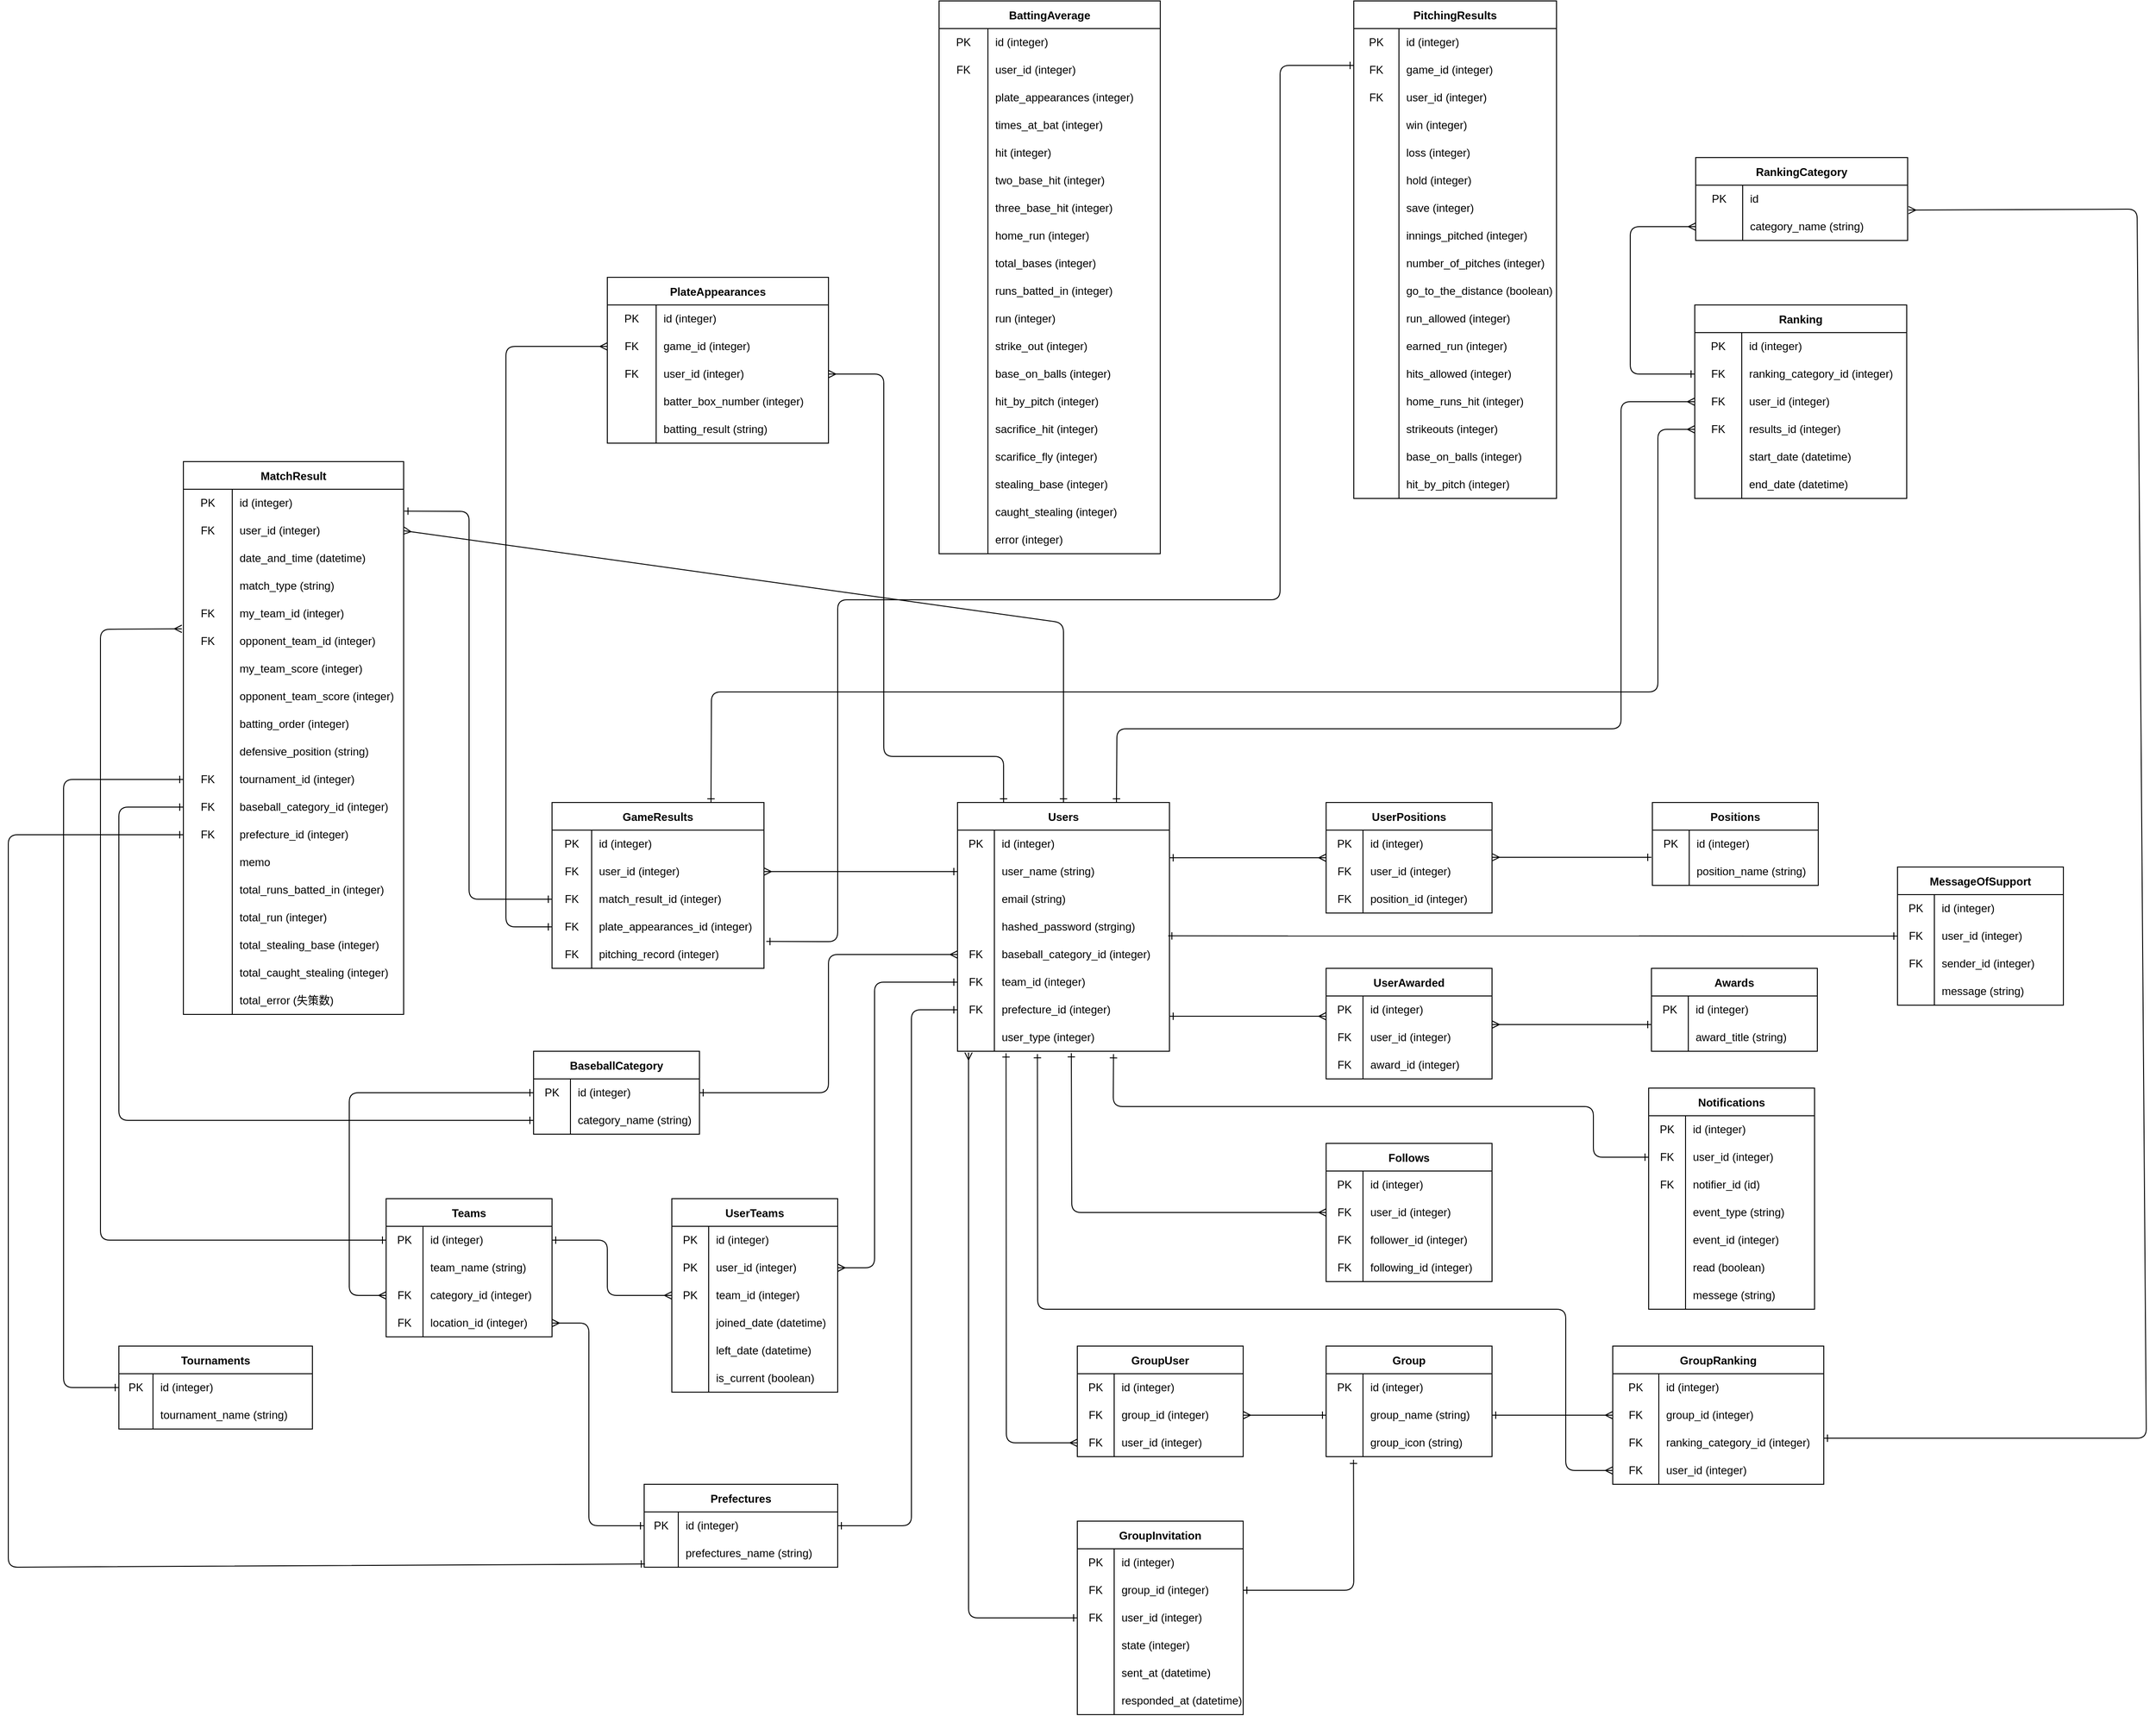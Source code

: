 <mxfile>
    <diagram id="NffymLUWedtwulzWCAKB" name="ページ1">
        <mxGraphModel dx="1689" dy="2229" grid="1" gridSize="10" guides="1" tooltips="1" connect="1" arrows="1" fold="1" page="0" pageScale="1" pageWidth="827" pageHeight="1169" math="0" shadow="0">
            <root>
                <mxCell id="0"/>
                <mxCell id="1" parent="0"/>
                <mxCell id="30" value="Users" style="shape=table;startSize=30;container=1;collapsible=0;childLayout=tableLayout;fixedRows=1;rowLines=0;fontStyle=1;" vertex="1" parent="1">
                    <mxGeometry x="570" y="-270" width="230" height="270.0" as="geometry"/>
                </mxCell>
                <mxCell id="31" value="" style="shape=tableRow;horizontal=0;startSize=0;swimlaneHead=0;swimlaneBody=0;top=0;left=0;bottom=0;right=0;collapsible=0;dropTarget=0;fillColor=none;points=[[0,0.5],[1,0.5]];portConstraint=eastwest;" vertex="1" parent="30">
                    <mxGeometry y="30" width="230" height="30" as="geometry"/>
                </mxCell>
                <mxCell id="32" value="PK" style="shape=partialRectangle;html=1;whiteSpace=wrap;connectable=0;fillColor=none;top=0;left=0;bottom=0;right=0;overflow=hidden;pointerEvents=1;" vertex="1" parent="31">
                    <mxGeometry width="40" height="30" as="geometry">
                        <mxRectangle width="40" height="30" as="alternateBounds"/>
                    </mxGeometry>
                </mxCell>
                <mxCell id="33" value="id (integer)" style="shape=partialRectangle;html=1;whiteSpace=wrap;connectable=0;fillColor=none;top=0;left=0;bottom=0;right=0;align=left;spacingLeft=6;overflow=hidden;" vertex="1" parent="31">
                    <mxGeometry x="40" width="190" height="30" as="geometry">
                        <mxRectangle width="190" height="30" as="alternateBounds"/>
                    </mxGeometry>
                </mxCell>
                <mxCell id="34" value="" style="shape=tableRow;horizontal=0;startSize=0;swimlaneHead=0;swimlaneBody=0;top=0;left=0;bottom=0;right=0;collapsible=0;dropTarget=0;fillColor=none;points=[[0,0.5],[1,0.5]];portConstraint=eastwest;" vertex="1" parent="30">
                    <mxGeometry y="60" width="230" height="30" as="geometry"/>
                </mxCell>
                <mxCell id="35" value="" style="shape=partialRectangle;html=1;whiteSpace=wrap;connectable=0;fillColor=none;top=0;left=0;bottom=0;right=0;overflow=hidden;" vertex="1" parent="34">
                    <mxGeometry width="40" height="30" as="geometry">
                        <mxRectangle width="40" height="30" as="alternateBounds"/>
                    </mxGeometry>
                </mxCell>
                <mxCell id="36" value="user_name (string)" style="shape=partialRectangle;html=1;whiteSpace=wrap;connectable=0;fillColor=none;top=0;left=0;bottom=0;right=0;align=left;spacingLeft=6;overflow=hidden;" vertex="1" parent="34">
                    <mxGeometry x="40" width="190" height="30" as="geometry">
                        <mxRectangle width="190" height="30" as="alternateBounds"/>
                    </mxGeometry>
                </mxCell>
                <mxCell id="46" style="shape=tableRow;horizontal=0;startSize=0;swimlaneHead=0;swimlaneBody=0;top=0;left=0;bottom=0;right=0;collapsible=0;dropTarget=0;fillColor=none;points=[[0,0.5],[1,0.5]];portConstraint=eastwest;" vertex="1" parent="30">
                    <mxGeometry y="90" width="230" height="30" as="geometry"/>
                </mxCell>
                <mxCell id="47" style="shape=partialRectangle;html=1;whiteSpace=wrap;connectable=0;fillColor=none;top=0;left=0;bottom=0;right=0;overflow=hidden;" vertex="1" parent="46">
                    <mxGeometry width="40" height="30" as="geometry">
                        <mxRectangle width="40" height="30" as="alternateBounds"/>
                    </mxGeometry>
                </mxCell>
                <mxCell id="48" value="email (string)" style="shape=partialRectangle;html=1;whiteSpace=wrap;connectable=0;fillColor=none;top=0;left=0;bottom=0;right=0;align=left;spacingLeft=6;overflow=hidden;" vertex="1" parent="46">
                    <mxGeometry x="40" width="190" height="30" as="geometry">
                        <mxRectangle width="190" height="30" as="alternateBounds"/>
                    </mxGeometry>
                </mxCell>
                <mxCell id="49" style="shape=tableRow;horizontal=0;startSize=0;swimlaneHead=0;swimlaneBody=0;top=0;left=0;bottom=0;right=0;collapsible=0;dropTarget=0;fillColor=none;points=[[0,0.5],[1,0.5]];portConstraint=eastwest;" vertex="1" parent="30">
                    <mxGeometry y="120" width="230" height="30" as="geometry"/>
                </mxCell>
                <mxCell id="50" style="shape=partialRectangle;html=1;whiteSpace=wrap;connectable=0;fillColor=none;top=0;left=0;bottom=0;right=0;overflow=hidden;" vertex="1" parent="49">
                    <mxGeometry width="40" height="30" as="geometry">
                        <mxRectangle width="40" height="30" as="alternateBounds"/>
                    </mxGeometry>
                </mxCell>
                <mxCell id="51" value="hashed_password (strging)" style="shape=partialRectangle;html=1;whiteSpace=wrap;connectable=0;fillColor=none;top=0;left=0;bottom=0;right=0;align=left;spacingLeft=6;overflow=hidden;" vertex="1" parent="49">
                    <mxGeometry x="40" width="190" height="30" as="geometry">
                        <mxRectangle width="190" height="30" as="alternateBounds"/>
                    </mxGeometry>
                </mxCell>
                <mxCell id="52" style="shape=tableRow;horizontal=0;startSize=0;swimlaneHead=0;swimlaneBody=0;top=0;left=0;bottom=0;right=0;collapsible=0;dropTarget=0;fillColor=none;points=[[0,0.5],[1,0.5]];portConstraint=eastwest;" vertex="1" parent="30">
                    <mxGeometry y="150" width="230" height="30" as="geometry"/>
                </mxCell>
                <mxCell id="53" value="FK" style="shape=partialRectangle;html=1;whiteSpace=wrap;connectable=0;fillColor=none;top=0;left=0;bottom=0;right=0;overflow=hidden;" vertex="1" parent="52">
                    <mxGeometry width="40" height="30" as="geometry">
                        <mxRectangle width="40" height="30" as="alternateBounds"/>
                    </mxGeometry>
                </mxCell>
                <mxCell id="54" value="baseball_category_id (integer)" style="shape=partialRectangle;html=1;whiteSpace=wrap;connectable=0;fillColor=none;top=0;left=0;bottom=0;right=0;align=left;spacingLeft=6;overflow=hidden;" vertex="1" parent="52">
                    <mxGeometry x="40" width="190" height="30" as="geometry">
                        <mxRectangle width="190" height="30" as="alternateBounds"/>
                    </mxGeometry>
                </mxCell>
                <mxCell id="55" style="shape=tableRow;horizontal=0;startSize=0;swimlaneHead=0;swimlaneBody=0;top=0;left=0;bottom=0;right=0;collapsible=0;dropTarget=0;fillColor=none;points=[[0,0.5],[1,0.5]];portConstraint=eastwest;" vertex="1" parent="30">
                    <mxGeometry y="180" width="230" height="30" as="geometry"/>
                </mxCell>
                <mxCell id="56" value="FK" style="shape=partialRectangle;html=1;whiteSpace=wrap;connectable=0;fillColor=none;top=0;left=0;bottom=0;right=0;overflow=hidden;" vertex="1" parent="55">
                    <mxGeometry width="40" height="30" as="geometry">
                        <mxRectangle width="40" height="30" as="alternateBounds"/>
                    </mxGeometry>
                </mxCell>
                <mxCell id="57" value="team_id (integer)" style="shape=partialRectangle;html=1;whiteSpace=wrap;connectable=0;fillColor=none;top=0;left=0;bottom=0;right=0;align=left;spacingLeft=6;overflow=hidden;" vertex="1" parent="55">
                    <mxGeometry x="40" width="190" height="30" as="geometry">
                        <mxRectangle width="190" height="30" as="alternateBounds"/>
                    </mxGeometry>
                </mxCell>
                <mxCell id="65" style="shape=tableRow;horizontal=0;startSize=0;swimlaneHead=0;swimlaneBody=0;top=0;left=0;bottom=0;right=0;collapsible=0;dropTarget=0;fillColor=none;points=[[0,0.5],[1,0.5]];portConstraint=eastwest;" vertex="1" parent="30">
                    <mxGeometry y="210" width="230" height="30" as="geometry"/>
                </mxCell>
                <mxCell id="66" value="FK" style="shape=partialRectangle;html=1;whiteSpace=wrap;connectable=0;fillColor=none;top=0;left=0;bottom=0;right=0;overflow=hidden;" vertex="1" parent="65">
                    <mxGeometry width="40" height="30" as="geometry">
                        <mxRectangle width="40" height="30" as="alternateBounds"/>
                    </mxGeometry>
                </mxCell>
                <mxCell id="67" value="prefecture_id (integer)" style="shape=partialRectangle;html=1;whiteSpace=wrap;connectable=0;fillColor=none;top=0;left=0;bottom=0;right=0;align=left;spacingLeft=6;overflow=hidden;" vertex="1" parent="65">
                    <mxGeometry x="40" width="190" height="30" as="geometry">
                        <mxRectangle width="190" height="30" as="alternateBounds"/>
                    </mxGeometry>
                </mxCell>
                <mxCell id="62" style="shape=tableRow;horizontal=0;startSize=0;swimlaneHead=0;swimlaneBody=0;top=0;left=0;bottom=0;right=0;collapsible=0;dropTarget=0;fillColor=none;points=[[0,0.5],[1,0.5]];portConstraint=eastwest;" vertex="1" parent="30">
                    <mxGeometry y="240" width="230" height="30" as="geometry"/>
                </mxCell>
                <mxCell id="63" style="shape=partialRectangle;html=1;whiteSpace=wrap;connectable=0;fillColor=none;top=0;left=0;bottom=0;right=0;overflow=hidden;" vertex="1" parent="62">
                    <mxGeometry width="40" height="30" as="geometry">
                        <mxRectangle width="40" height="30" as="alternateBounds"/>
                    </mxGeometry>
                </mxCell>
                <mxCell id="64" value="user_type (integer)" style="shape=partialRectangle;html=1;whiteSpace=wrap;connectable=0;fillColor=none;top=0;left=0;bottom=0;right=0;align=left;spacingLeft=6;overflow=hidden;" vertex="1" parent="62">
                    <mxGeometry x="40" width="190" height="30" as="geometry">
                        <mxRectangle width="190" height="30" as="alternateBounds"/>
                    </mxGeometry>
                </mxCell>
                <mxCell id="69" value="UserPositions" style="shape=table;startSize=30;container=1;collapsible=0;childLayout=tableLayout;fixedRows=1;rowLines=0;fontStyle=1;" vertex="1" parent="1">
                    <mxGeometry x="970" y="-270" width="180" height="120" as="geometry"/>
                </mxCell>
                <mxCell id="89" style="shape=tableRow;horizontal=0;startSize=0;swimlaneHead=0;swimlaneBody=0;top=0;left=0;bottom=0;right=0;collapsible=0;dropTarget=0;fillColor=none;points=[[0,0.5],[1,0.5]];portConstraint=eastwest;" vertex="1" parent="69">
                    <mxGeometry y="30" width="180" height="30" as="geometry"/>
                </mxCell>
                <mxCell id="90" value="PK" style="shape=partialRectangle;html=1;whiteSpace=wrap;connectable=0;fillColor=none;top=0;left=0;bottom=0;right=0;overflow=hidden;pointerEvents=1;" vertex="1" parent="89">
                    <mxGeometry width="40" height="30" as="geometry">
                        <mxRectangle width="40" height="30" as="alternateBounds"/>
                    </mxGeometry>
                </mxCell>
                <mxCell id="91" value="id (integer)" style="shape=partialRectangle;html=1;whiteSpace=wrap;connectable=0;fillColor=none;top=0;left=0;bottom=0;right=0;align=left;spacingLeft=6;overflow=hidden;" vertex="1" parent="89">
                    <mxGeometry x="40" width="140" height="30" as="geometry">
                        <mxRectangle width="140" height="30" as="alternateBounds"/>
                    </mxGeometry>
                </mxCell>
                <mxCell id="70" value="" style="shape=tableRow;horizontal=0;startSize=0;swimlaneHead=0;swimlaneBody=0;top=0;left=0;bottom=0;right=0;collapsible=0;dropTarget=0;fillColor=none;points=[[0,0.5],[1,0.5]];portConstraint=eastwest;" vertex="1" parent="69">
                    <mxGeometry y="60" width="180" height="30" as="geometry"/>
                </mxCell>
                <mxCell id="71" value="FK" style="shape=partialRectangle;html=1;whiteSpace=wrap;connectable=0;fillColor=none;top=0;left=0;bottom=0;right=0;overflow=hidden;pointerEvents=1;" vertex="1" parent="70">
                    <mxGeometry width="40" height="30" as="geometry">
                        <mxRectangle width="40" height="30" as="alternateBounds"/>
                    </mxGeometry>
                </mxCell>
                <mxCell id="72" value="user_id (integer)" style="shape=partialRectangle;html=1;whiteSpace=wrap;connectable=0;fillColor=none;top=0;left=0;bottom=0;right=0;align=left;spacingLeft=6;overflow=hidden;" vertex="1" parent="70">
                    <mxGeometry x="40" width="140" height="30" as="geometry">
                        <mxRectangle width="140" height="30" as="alternateBounds"/>
                    </mxGeometry>
                </mxCell>
                <mxCell id="73" value="" style="shape=tableRow;horizontal=0;startSize=0;swimlaneHead=0;swimlaneBody=0;top=0;left=0;bottom=0;right=0;collapsible=0;dropTarget=0;fillColor=none;points=[[0,0.5],[1,0.5]];portConstraint=eastwest;" vertex="1" parent="69">
                    <mxGeometry y="90" width="180" height="30" as="geometry"/>
                </mxCell>
                <mxCell id="74" value="FK" style="shape=partialRectangle;html=1;whiteSpace=wrap;connectable=0;fillColor=none;top=0;left=0;bottom=0;right=0;overflow=hidden;" vertex="1" parent="73">
                    <mxGeometry width="40" height="30" as="geometry">
                        <mxRectangle width="40" height="30" as="alternateBounds"/>
                    </mxGeometry>
                </mxCell>
                <mxCell id="75" value="position_id (integer)" style="shape=partialRectangle;html=1;whiteSpace=wrap;connectable=0;fillColor=none;top=0;left=0;bottom=0;right=0;align=left;spacingLeft=6;overflow=hidden;" vertex="1" parent="73">
                    <mxGeometry x="40" width="140" height="30" as="geometry">
                        <mxRectangle width="140" height="30" as="alternateBounds"/>
                    </mxGeometry>
                </mxCell>
                <mxCell id="79" value="Positions" style="shape=table;startSize=30;container=1;collapsible=0;childLayout=tableLayout;fixedRows=1;rowLines=0;fontStyle=1;" vertex="1" parent="1">
                    <mxGeometry x="1324" y="-270" width="180" height="90" as="geometry"/>
                </mxCell>
                <mxCell id="80" value="" style="shape=tableRow;horizontal=0;startSize=0;swimlaneHead=0;swimlaneBody=0;top=0;left=0;bottom=0;right=0;collapsible=0;dropTarget=0;fillColor=none;points=[[0,0.5],[1,0.5]];portConstraint=eastwest;" vertex="1" parent="79">
                    <mxGeometry y="30" width="180" height="30" as="geometry"/>
                </mxCell>
                <mxCell id="81" value="PK" style="shape=partialRectangle;html=1;whiteSpace=wrap;connectable=0;fillColor=none;top=0;left=0;bottom=0;right=0;overflow=hidden;pointerEvents=1;" vertex="1" parent="80">
                    <mxGeometry width="40" height="30" as="geometry">
                        <mxRectangle width="40" height="30" as="alternateBounds"/>
                    </mxGeometry>
                </mxCell>
                <mxCell id="82" value="id (integer)" style="shape=partialRectangle;html=1;whiteSpace=wrap;connectable=0;fillColor=none;top=0;left=0;bottom=0;right=0;align=left;spacingLeft=6;overflow=hidden;" vertex="1" parent="80">
                    <mxGeometry x="40" width="140" height="30" as="geometry">
                        <mxRectangle width="140" height="30" as="alternateBounds"/>
                    </mxGeometry>
                </mxCell>
                <mxCell id="83" value="" style="shape=tableRow;horizontal=0;startSize=0;swimlaneHead=0;swimlaneBody=0;top=0;left=0;bottom=0;right=0;collapsible=0;dropTarget=0;fillColor=none;points=[[0,0.5],[1,0.5]];portConstraint=eastwest;" vertex="1" parent="79">
                    <mxGeometry y="60" width="180" height="30" as="geometry"/>
                </mxCell>
                <mxCell id="84" value="" style="shape=partialRectangle;html=1;whiteSpace=wrap;connectable=0;fillColor=none;top=0;left=0;bottom=0;right=0;overflow=hidden;" vertex="1" parent="83">
                    <mxGeometry width="40" height="30" as="geometry">
                        <mxRectangle width="40" height="30" as="alternateBounds"/>
                    </mxGeometry>
                </mxCell>
                <mxCell id="85" value="position_name (string)" style="shape=partialRectangle;html=1;whiteSpace=wrap;connectable=0;fillColor=none;top=0;left=0;bottom=0;right=0;align=left;spacingLeft=6;overflow=hidden;" vertex="1" parent="83">
                    <mxGeometry x="40" width="140" height="30" as="geometry">
                        <mxRectangle width="140" height="30" as="alternateBounds"/>
                    </mxGeometry>
                </mxCell>
                <mxCell id="93" style="edgeStyle=none;html=1;exitX=1;exitY=0.5;exitDx=0;exitDy=0;entryX=0;entryY=0.5;entryDx=0;entryDy=0;endArrow=ERmany;endFill=0;startArrow=ERone;startFill=0;" edge="1" parent="1">
                    <mxGeometry relative="1" as="geometry">
                        <mxPoint x="800" y="-210" as="sourcePoint"/>
                        <mxPoint x="970" y="-210" as="targetPoint"/>
                    </mxGeometry>
                </mxCell>
                <mxCell id="94" style="edgeStyle=none;html=1;entryX=0;entryY=0.5;entryDx=0;entryDy=0;endArrow=ERone;endFill=0;startArrow=ERmany;startFill=0;" edge="1" parent="1">
                    <mxGeometry relative="1" as="geometry">
                        <mxPoint x="1150" y="-210.56" as="sourcePoint"/>
                        <mxPoint x="1323" y="-210.56" as="targetPoint"/>
                    </mxGeometry>
                </mxCell>
                <mxCell id="95" value="UserAwarded" style="shape=table;startSize=30;container=1;collapsible=0;childLayout=tableLayout;fixedRows=1;rowLines=0;fontStyle=1;" vertex="1" parent="1">
                    <mxGeometry x="970" y="-90" width="180" height="120" as="geometry"/>
                </mxCell>
                <mxCell id="96" value="" style="shape=tableRow;horizontal=0;startSize=0;swimlaneHead=0;swimlaneBody=0;top=0;left=0;bottom=0;right=0;collapsible=0;dropTarget=0;fillColor=none;points=[[0,0.5],[1,0.5]];portConstraint=eastwest;" vertex="1" parent="95">
                    <mxGeometry y="30" width="180" height="30" as="geometry"/>
                </mxCell>
                <mxCell id="97" value="PK" style="shape=partialRectangle;html=1;whiteSpace=wrap;connectable=0;fillColor=none;top=0;left=0;bottom=0;right=0;overflow=hidden;pointerEvents=1;" vertex="1" parent="96">
                    <mxGeometry width="40" height="30" as="geometry">
                        <mxRectangle width="40" height="30" as="alternateBounds"/>
                    </mxGeometry>
                </mxCell>
                <mxCell id="98" value="id (integer)" style="shape=partialRectangle;html=1;whiteSpace=wrap;connectable=0;fillColor=none;top=0;left=0;bottom=0;right=0;align=left;spacingLeft=6;overflow=hidden;" vertex="1" parent="96">
                    <mxGeometry x="40" width="140" height="30" as="geometry">
                        <mxRectangle width="140" height="30" as="alternateBounds"/>
                    </mxGeometry>
                </mxCell>
                <mxCell id="99" value="" style="shape=tableRow;horizontal=0;startSize=0;swimlaneHead=0;swimlaneBody=0;top=0;left=0;bottom=0;right=0;collapsible=0;dropTarget=0;fillColor=none;points=[[0,0.5],[1,0.5]];portConstraint=eastwest;" vertex="1" parent="95">
                    <mxGeometry y="60" width="180" height="30" as="geometry"/>
                </mxCell>
                <mxCell id="100" value="FK" style="shape=partialRectangle;html=1;whiteSpace=wrap;connectable=0;fillColor=none;top=0;left=0;bottom=0;right=0;overflow=hidden;" vertex="1" parent="99">
                    <mxGeometry width="40" height="30" as="geometry">
                        <mxRectangle width="40" height="30" as="alternateBounds"/>
                    </mxGeometry>
                </mxCell>
                <mxCell id="101" value="user_id (integer)" style="shape=partialRectangle;html=1;whiteSpace=wrap;connectable=0;fillColor=none;top=0;left=0;bottom=0;right=0;align=left;spacingLeft=6;overflow=hidden;" vertex="1" parent="99">
                    <mxGeometry x="40" width="140" height="30" as="geometry">
                        <mxRectangle width="140" height="30" as="alternateBounds"/>
                    </mxGeometry>
                </mxCell>
                <mxCell id="102" value="" style="shape=tableRow;horizontal=0;startSize=0;swimlaneHead=0;swimlaneBody=0;top=0;left=0;bottom=0;right=0;collapsible=0;dropTarget=0;fillColor=none;points=[[0,0.5],[1,0.5]];portConstraint=eastwest;" vertex="1" parent="95">
                    <mxGeometry y="90" width="180" height="30" as="geometry"/>
                </mxCell>
                <mxCell id="103" value="FK" style="shape=partialRectangle;html=1;whiteSpace=wrap;connectable=0;fillColor=none;top=0;left=0;bottom=0;right=0;overflow=hidden;" vertex="1" parent="102">
                    <mxGeometry width="40" height="30" as="geometry">
                        <mxRectangle width="40" height="30" as="alternateBounds"/>
                    </mxGeometry>
                </mxCell>
                <mxCell id="104" value="award_id (integer)" style="shape=partialRectangle;html=1;whiteSpace=wrap;connectable=0;fillColor=none;top=0;left=0;bottom=0;right=0;align=left;spacingLeft=6;overflow=hidden;" vertex="1" parent="102">
                    <mxGeometry x="40" width="140" height="30" as="geometry">
                        <mxRectangle width="140" height="30" as="alternateBounds"/>
                    </mxGeometry>
                </mxCell>
                <mxCell id="105" value="Awards" style="shape=table;startSize=30;container=1;collapsible=0;childLayout=tableLayout;fixedRows=1;rowLines=0;fontStyle=1;" vertex="1" parent="1">
                    <mxGeometry x="1323" y="-90" width="180" height="90" as="geometry"/>
                </mxCell>
                <mxCell id="106" value="" style="shape=tableRow;horizontal=0;startSize=0;swimlaneHead=0;swimlaneBody=0;top=0;left=0;bottom=0;right=0;collapsible=0;dropTarget=0;fillColor=none;points=[[0,0.5],[1,0.5]];portConstraint=eastwest;" vertex="1" parent="105">
                    <mxGeometry y="30" width="180" height="30" as="geometry"/>
                </mxCell>
                <mxCell id="107" value="PK" style="shape=partialRectangle;html=1;whiteSpace=wrap;connectable=0;fillColor=none;top=0;left=0;bottom=0;right=0;overflow=hidden;pointerEvents=1;" vertex="1" parent="106">
                    <mxGeometry width="40" height="30" as="geometry">
                        <mxRectangle width="40" height="30" as="alternateBounds"/>
                    </mxGeometry>
                </mxCell>
                <mxCell id="108" value="id (integer)" style="shape=partialRectangle;html=1;whiteSpace=wrap;connectable=0;fillColor=none;top=0;left=0;bottom=0;right=0;align=left;spacingLeft=6;overflow=hidden;" vertex="1" parent="106">
                    <mxGeometry x="40" width="140" height="30" as="geometry">
                        <mxRectangle width="140" height="30" as="alternateBounds"/>
                    </mxGeometry>
                </mxCell>
                <mxCell id="109" value="" style="shape=tableRow;horizontal=0;startSize=0;swimlaneHead=0;swimlaneBody=0;top=0;left=0;bottom=0;right=0;collapsible=0;dropTarget=0;fillColor=none;points=[[0,0.5],[1,0.5]];portConstraint=eastwest;" vertex="1" parent="105">
                    <mxGeometry y="60" width="180" height="30" as="geometry"/>
                </mxCell>
                <mxCell id="110" value="" style="shape=partialRectangle;html=1;whiteSpace=wrap;connectable=0;fillColor=none;top=0;left=0;bottom=0;right=0;overflow=hidden;" vertex="1" parent="109">
                    <mxGeometry width="40" height="30" as="geometry">
                        <mxRectangle width="40" height="30" as="alternateBounds"/>
                    </mxGeometry>
                </mxCell>
                <mxCell id="111" value="award_title (string)" style="shape=partialRectangle;html=1;whiteSpace=wrap;connectable=0;fillColor=none;top=0;left=0;bottom=0;right=0;align=left;spacingLeft=6;overflow=hidden;" vertex="1" parent="109">
                    <mxGeometry x="40" width="140" height="30" as="geometry">
                        <mxRectangle width="140" height="30" as="alternateBounds"/>
                    </mxGeometry>
                </mxCell>
                <mxCell id="115" style="edgeStyle=none;html=1;exitX=1;exitY=0.5;exitDx=0;exitDy=0;entryX=0;entryY=0.5;entryDx=0;entryDy=0;endArrow=ERmany;endFill=0;startArrow=ERone;startFill=0;" edge="1" parent="1">
                    <mxGeometry relative="1" as="geometry">
                        <mxPoint x="800" y="-38" as="sourcePoint"/>
                        <mxPoint x="970" y="-38" as="targetPoint"/>
                    </mxGeometry>
                </mxCell>
                <mxCell id="116" style="edgeStyle=none;html=1;entryX=0;entryY=0.5;entryDx=0;entryDy=0;endArrow=ERone;endFill=0;startArrow=ERmany;startFill=0;" edge="1" parent="1">
                    <mxGeometry relative="1" as="geometry">
                        <mxPoint x="1150" y="-29.0" as="sourcePoint"/>
                        <mxPoint x="1323" y="-29.0" as="targetPoint"/>
                    </mxGeometry>
                </mxCell>
                <mxCell id="117" value="Follows" style="shape=table;startSize=30;container=1;collapsible=0;childLayout=tableLayout;fixedRows=1;rowLines=0;fontStyle=1;" vertex="1" parent="1">
                    <mxGeometry x="970" y="100" width="180" height="150" as="geometry"/>
                </mxCell>
                <mxCell id="118" value="" style="shape=tableRow;horizontal=0;startSize=0;swimlaneHead=0;swimlaneBody=0;top=0;left=0;bottom=0;right=0;collapsible=0;dropTarget=0;fillColor=none;points=[[0,0.5],[1,0.5]];portConstraint=eastwest;" vertex="1" parent="117">
                    <mxGeometry y="30" width="180" height="30" as="geometry"/>
                </mxCell>
                <mxCell id="119" value="PK" style="shape=partialRectangle;html=1;whiteSpace=wrap;connectable=0;fillColor=none;top=0;left=0;bottom=0;right=0;overflow=hidden;pointerEvents=1;" vertex="1" parent="118">
                    <mxGeometry width="40" height="30" as="geometry">
                        <mxRectangle width="40" height="30" as="alternateBounds"/>
                    </mxGeometry>
                </mxCell>
                <mxCell id="120" value="id (integer)" style="shape=partialRectangle;html=1;whiteSpace=wrap;connectable=0;fillColor=none;top=0;left=0;bottom=0;right=0;align=left;spacingLeft=6;overflow=hidden;" vertex="1" parent="118">
                    <mxGeometry x="40" width="140" height="30" as="geometry">
                        <mxRectangle width="140" height="30" as="alternateBounds"/>
                    </mxGeometry>
                </mxCell>
                <mxCell id="121" value="" style="shape=tableRow;horizontal=0;startSize=0;swimlaneHead=0;swimlaneBody=0;top=0;left=0;bottom=0;right=0;collapsible=0;dropTarget=0;fillColor=none;points=[[0,0.5],[1,0.5]];portConstraint=eastwest;" vertex="1" parent="117">
                    <mxGeometry y="60" width="180" height="30" as="geometry"/>
                </mxCell>
                <mxCell id="122" value="FK" style="shape=partialRectangle;html=1;whiteSpace=wrap;connectable=0;fillColor=none;top=0;left=0;bottom=0;right=0;overflow=hidden;" vertex="1" parent="121">
                    <mxGeometry width="40" height="30" as="geometry">
                        <mxRectangle width="40" height="30" as="alternateBounds"/>
                    </mxGeometry>
                </mxCell>
                <mxCell id="123" value="user_id (integer)" style="shape=partialRectangle;html=1;whiteSpace=wrap;connectable=0;fillColor=none;top=0;left=0;bottom=0;right=0;align=left;spacingLeft=6;overflow=hidden;" vertex="1" parent="121">
                    <mxGeometry x="40" width="140" height="30" as="geometry">
                        <mxRectangle width="140" height="30" as="alternateBounds"/>
                    </mxGeometry>
                </mxCell>
                <mxCell id="124" value="" style="shape=tableRow;horizontal=0;startSize=0;swimlaneHead=0;swimlaneBody=0;top=0;left=0;bottom=0;right=0;collapsible=0;dropTarget=0;fillColor=none;points=[[0,0.5],[1,0.5]];portConstraint=eastwest;" vertex="1" parent="117">
                    <mxGeometry y="90" width="180" height="30" as="geometry"/>
                </mxCell>
                <mxCell id="125" value="FK" style="shape=partialRectangle;html=1;whiteSpace=wrap;connectable=0;fillColor=none;top=0;left=0;bottom=0;right=0;overflow=hidden;" vertex="1" parent="124">
                    <mxGeometry width="40" height="30" as="geometry">
                        <mxRectangle width="40" height="30" as="alternateBounds"/>
                    </mxGeometry>
                </mxCell>
                <mxCell id="126" value="follower_id (integer)" style="shape=partialRectangle;html=1;whiteSpace=wrap;connectable=0;fillColor=none;top=0;left=0;bottom=0;right=0;align=left;spacingLeft=6;overflow=hidden;" vertex="1" parent="124">
                    <mxGeometry x="40" width="140" height="30" as="geometry">
                        <mxRectangle width="140" height="30" as="alternateBounds"/>
                    </mxGeometry>
                </mxCell>
                <mxCell id="127" style="shape=tableRow;horizontal=0;startSize=0;swimlaneHead=0;swimlaneBody=0;top=0;left=0;bottom=0;right=0;collapsible=0;dropTarget=0;fillColor=none;points=[[0,0.5],[1,0.5]];portConstraint=eastwest;" vertex="1" parent="117">
                    <mxGeometry y="120" width="180" height="30" as="geometry"/>
                </mxCell>
                <mxCell id="128" value="FK" style="shape=partialRectangle;html=1;whiteSpace=wrap;connectable=0;fillColor=none;top=0;left=0;bottom=0;right=0;overflow=hidden;" vertex="1" parent="127">
                    <mxGeometry width="40" height="30" as="geometry">
                        <mxRectangle width="40" height="30" as="alternateBounds"/>
                    </mxGeometry>
                </mxCell>
                <mxCell id="129" value="following_id (integer)" style="shape=partialRectangle;html=1;whiteSpace=wrap;connectable=0;fillColor=none;top=0;left=0;bottom=0;right=0;align=left;spacingLeft=6;overflow=hidden;" vertex="1" parent="127">
                    <mxGeometry x="40" width="140" height="30" as="geometry">
                        <mxRectangle width="140" height="30" as="alternateBounds"/>
                    </mxGeometry>
                </mxCell>
                <mxCell id="131" value="" style="edgeStyle=none;orthogonalLoop=1;jettySize=auto;html=1;startArrow=ERone;startFill=0;endArrow=ERmany;endFill=0;entryX=0;entryY=0.5;entryDx=0;entryDy=0;exitX=0.537;exitY=1.07;exitDx=0;exitDy=0;exitPerimeter=0;" edge="1" parent="1" source="62" target="121">
                    <mxGeometry width="80" relative="1" as="geometry">
                        <mxPoint x="860" y="140" as="sourcePoint"/>
                        <mxPoint x="960" y="170" as="targetPoint"/>
                        <Array as="points">
                            <mxPoint x="694" y="175"/>
                        </Array>
                    </mxGeometry>
                </mxCell>
                <mxCell id="132" value="GameResults" style="shape=table;startSize=30;container=1;collapsible=0;childLayout=tableLayout;fixedRows=1;rowLines=0;fontStyle=1;" vertex="1" parent="1">
                    <mxGeometry x="130" y="-270" width="230" height="180" as="geometry"/>
                </mxCell>
                <mxCell id="133" value="" style="shape=tableRow;horizontal=0;startSize=0;swimlaneHead=0;swimlaneBody=0;top=0;left=0;bottom=0;right=0;collapsible=0;dropTarget=0;fillColor=none;points=[[0,0.5],[1,0.5]];portConstraint=eastwest;" vertex="1" parent="132">
                    <mxGeometry y="30" width="230" height="30" as="geometry"/>
                </mxCell>
                <mxCell id="134" value="PK" style="shape=partialRectangle;html=1;whiteSpace=wrap;connectable=0;fillColor=none;top=0;left=0;bottom=0;right=0;overflow=hidden;pointerEvents=1;" vertex="1" parent="133">
                    <mxGeometry width="43" height="30" as="geometry">
                        <mxRectangle width="43" height="30" as="alternateBounds"/>
                    </mxGeometry>
                </mxCell>
                <mxCell id="135" value="id (integer)" style="shape=partialRectangle;html=1;whiteSpace=wrap;connectable=0;fillColor=none;top=0;left=0;bottom=0;right=0;align=left;spacingLeft=6;overflow=hidden;" vertex="1" parent="133">
                    <mxGeometry x="43" width="187" height="30" as="geometry">
                        <mxRectangle width="187" height="30" as="alternateBounds"/>
                    </mxGeometry>
                </mxCell>
                <mxCell id="136" value="" style="shape=tableRow;horizontal=0;startSize=0;swimlaneHead=0;swimlaneBody=0;top=0;left=0;bottom=0;right=0;collapsible=0;dropTarget=0;fillColor=none;points=[[0,0.5],[1,0.5]];portConstraint=eastwest;" vertex="1" parent="132">
                    <mxGeometry y="60" width="230" height="30" as="geometry"/>
                </mxCell>
                <mxCell id="137" value="FK" style="shape=partialRectangle;html=1;whiteSpace=wrap;connectable=0;fillColor=none;top=0;left=0;bottom=0;right=0;overflow=hidden;" vertex="1" parent="136">
                    <mxGeometry width="43" height="30" as="geometry">
                        <mxRectangle width="43" height="30" as="alternateBounds"/>
                    </mxGeometry>
                </mxCell>
                <mxCell id="138" value="user_id (integer)" style="shape=partialRectangle;html=1;whiteSpace=wrap;connectable=0;fillColor=none;top=0;left=0;bottom=0;right=0;align=left;spacingLeft=6;overflow=hidden;" vertex="1" parent="136">
                    <mxGeometry x="43" width="187" height="30" as="geometry">
                        <mxRectangle width="187" height="30" as="alternateBounds"/>
                    </mxGeometry>
                </mxCell>
                <mxCell id="139" value="" style="shape=tableRow;horizontal=0;startSize=0;swimlaneHead=0;swimlaneBody=0;top=0;left=0;bottom=0;right=0;collapsible=0;dropTarget=0;fillColor=none;points=[[0,0.5],[1,0.5]];portConstraint=eastwest;" vertex="1" parent="132">
                    <mxGeometry y="90" width="230" height="30" as="geometry"/>
                </mxCell>
                <mxCell id="140" value="FK" style="shape=partialRectangle;html=1;whiteSpace=wrap;connectable=0;fillColor=none;top=0;left=0;bottom=0;right=0;overflow=hidden;" vertex="1" parent="139">
                    <mxGeometry width="43" height="30" as="geometry">
                        <mxRectangle width="43" height="30" as="alternateBounds"/>
                    </mxGeometry>
                </mxCell>
                <mxCell id="141" value="match_result_id (integer)" style="shape=partialRectangle;html=1;whiteSpace=wrap;connectable=0;fillColor=none;top=0;left=0;bottom=0;right=0;align=left;spacingLeft=6;overflow=hidden;" vertex="1" parent="139">
                    <mxGeometry x="43" width="187" height="30" as="geometry">
                        <mxRectangle width="187" height="30" as="alternateBounds"/>
                    </mxGeometry>
                </mxCell>
                <mxCell id="142" style="shape=tableRow;horizontal=0;startSize=0;swimlaneHead=0;swimlaneBody=0;top=0;left=0;bottom=0;right=0;collapsible=0;dropTarget=0;fillColor=none;points=[[0,0.5],[1,0.5]];portConstraint=eastwest;" vertex="1" parent="132">
                    <mxGeometry y="120" width="230" height="30" as="geometry"/>
                </mxCell>
                <mxCell id="143" value="FK" style="shape=partialRectangle;html=1;whiteSpace=wrap;connectable=0;fillColor=none;top=0;left=0;bottom=0;right=0;overflow=hidden;" vertex="1" parent="142">
                    <mxGeometry width="43" height="30" as="geometry">
                        <mxRectangle width="43" height="30" as="alternateBounds"/>
                    </mxGeometry>
                </mxCell>
                <mxCell id="144" value="plate_appearances_id (integer)" style="shape=partialRectangle;html=1;whiteSpace=wrap;connectable=0;fillColor=none;top=0;left=0;bottom=0;right=0;align=left;spacingLeft=6;overflow=hidden;" vertex="1" parent="142">
                    <mxGeometry x="43" width="187" height="30" as="geometry">
                        <mxRectangle width="187" height="30" as="alternateBounds"/>
                    </mxGeometry>
                </mxCell>
                <mxCell id="145" style="shape=tableRow;horizontal=0;startSize=0;swimlaneHead=0;swimlaneBody=0;top=0;left=0;bottom=0;right=0;collapsible=0;dropTarget=0;fillColor=none;points=[[0,0.5],[1,0.5]];portConstraint=eastwest;" vertex="1" parent="132">
                    <mxGeometry y="150" width="230" height="30" as="geometry"/>
                </mxCell>
                <mxCell id="146" value="FK" style="shape=partialRectangle;html=1;whiteSpace=wrap;connectable=0;fillColor=none;top=0;left=0;bottom=0;right=0;overflow=hidden;" vertex="1" parent="145">
                    <mxGeometry width="43" height="30" as="geometry">
                        <mxRectangle width="43" height="30" as="alternateBounds"/>
                    </mxGeometry>
                </mxCell>
                <mxCell id="147" value="pitching_record (integer)" style="shape=partialRectangle;html=1;whiteSpace=wrap;connectable=0;fillColor=none;top=0;left=0;bottom=0;right=0;align=left;spacingLeft=6;overflow=hidden;" vertex="1" parent="145">
                    <mxGeometry x="43" width="187" height="30" as="geometry">
                        <mxRectangle width="187" height="30" as="alternateBounds"/>
                    </mxGeometry>
                </mxCell>
                <mxCell id="148" style="edgeStyle=none;html=1;exitX=0;exitY=0.5;exitDx=0;exitDy=0;entryX=1;entryY=0.5;entryDx=0;entryDy=0;endArrow=ERmany;endFill=0;startArrow=ERone;startFill=0;" edge="1" parent="1" source="34" target="136">
                    <mxGeometry relative="1" as="geometry">
                        <mxPoint x="358" y="-210" as="sourcePoint"/>
                        <mxPoint x="528" y="-210" as="targetPoint"/>
                    </mxGeometry>
                </mxCell>
                <mxCell id="149" value="BaseballCategory" style="shape=table;startSize=30;container=1;collapsible=0;childLayout=tableLayout;fixedRows=1;rowLines=0;fontStyle=1;" vertex="1" parent="1">
                    <mxGeometry x="110" width="180" height="90" as="geometry"/>
                </mxCell>
                <mxCell id="150" value="" style="shape=tableRow;horizontal=0;startSize=0;swimlaneHead=0;swimlaneBody=0;top=0;left=0;bottom=0;right=0;collapsible=0;dropTarget=0;fillColor=none;points=[[0,0.5],[1,0.5]];portConstraint=eastwest;" vertex="1" parent="149">
                    <mxGeometry y="30" width="180" height="30" as="geometry"/>
                </mxCell>
                <mxCell id="151" value="PK" style="shape=partialRectangle;html=1;whiteSpace=wrap;connectable=0;fillColor=none;top=0;left=0;bottom=0;right=0;overflow=hidden;pointerEvents=1;" vertex="1" parent="150">
                    <mxGeometry width="40" height="30" as="geometry">
                        <mxRectangle width="40" height="30" as="alternateBounds"/>
                    </mxGeometry>
                </mxCell>
                <mxCell id="152" value="id (integer)" style="shape=partialRectangle;html=1;whiteSpace=wrap;connectable=0;fillColor=none;top=0;left=0;bottom=0;right=0;align=left;spacingLeft=6;overflow=hidden;" vertex="1" parent="150">
                    <mxGeometry x="40" width="140" height="30" as="geometry">
                        <mxRectangle width="140" height="30" as="alternateBounds"/>
                    </mxGeometry>
                </mxCell>
                <mxCell id="153" value="" style="shape=tableRow;horizontal=0;startSize=0;swimlaneHead=0;swimlaneBody=0;top=0;left=0;bottom=0;right=0;collapsible=0;dropTarget=0;fillColor=none;points=[[0,0.5],[1,0.5]];portConstraint=eastwest;" vertex="1" parent="149">
                    <mxGeometry y="60" width="180" height="30" as="geometry"/>
                </mxCell>
                <mxCell id="154" value="" style="shape=partialRectangle;html=1;whiteSpace=wrap;connectable=0;fillColor=none;top=0;left=0;bottom=0;right=0;overflow=hidden;" vertex="1" parent="153">
                    <mxGeometry width="40" height="30" as="geometry">
                        <mxRectangle width="40" height="30" as="alternateBounds"/>
                    </mxGeometry>
                </mxCell>
                <mxCell id="155" value="category_name (string)" style="shape=partialRectangle;html=1;whiteSpace=wrap;connectable=0;fillColor=none;top=0;left=0;bottom=0;right=0;align=left;spacingLeft=6;overflow=hidden;" vertex="1" parent="153">
                    <mxGeometry x="40" width="140" height="30" as="geometry">
                        <mxRectangle width="140" height="30" as="alternateBounds"/>
                    </mxGeometry>
                </mxCell>
                <mxCell id="159" value="Teams" style="shape=table;startSize=30;container=1;collapsible=0;childLayout=tableLayout;fixedRows=1;rowLines=0;fontStyle=1;" vertex="1" parent="1">
                    <mxGeometry x="-50" y="160" width="180" height="150" as="geometry"/>
                </mxCell>
                <mxCell id="160" value="" style="shape=tableRow;horizontal=0;startSize=0;swimlaneHead=0;swimlaneBody=0;top=0;left=0;bottom=0;right=0;collapsible=0;dropTarget=0;fillColor=none;points=[[0,0.5],[1,0.5]];portConstraint=eastwest;" vertex="1" parent="159">
                    <mxGeometry y="30" width="180" height="30" as="geometry"/>
                </mxCell>
                <mxCell id="161" value="PK" style="shape=partialRectangle;html=1;whiteSpace=wrap;connectable=0;fillColor=none;top=0;left=0;bottom=0;right=0;overflow=hidden;pointerEvents=1;" vertex="1" parent="160">
                    <mxGeometry width="40" height="30" as="geometry">
                        <mxRectangle width="40" height="30" as="alternateBounds"/>
                    </mxGeometry>
                </mxCell>
                <mxCell id="162" value="id (integer)" style="shape=partialRectangle;html=1;whiteSpace=wrap;connectable=0;fillColor=none;top=0;left=0;bottom=0;right=0;align=left;spacingLeft=6;overflow=hidden;" vertex="1" parent="160">
                    <mxGeometry x="40" width="140" height="30" as="geometry">
                        <mxRectangle width="140" height="30" as="alternateBounds"/>
                    </mxGeometry>
                </mxCell>
                <mxCell id="163" value="" style="shape=tableRow;horizontal=0;startSize=0;swimlaneHead=0;swimlaneBody=0;top=0;left=0;bottom=0;right=0;collapsible=0;dropTarget=0;fillColor=none;points=[[0,0.5],[1,0.5]];portConstraint=eastwest;" vertex="1" parent="159">
                    <mxGeometry y="60" width="180" height="30" as="geometry"/>
                </mxCell>
                <mxCell id="164" value="" style="shape=partialRectangle;html=1;whiteSpace=wrap;connectable=0;fillColor=none;top=0;left=0;bottom=0;right=0;overflow=hidden;" vertex="1" parent="163">
                    <mxGeometry width="40" height="30" as="geometry">
                        <mxRectangle width="40" height="30" as="alternateBounds"/>
                    </mxGeometry>
                </mxCell>
                <mxCell id="165" value="team_name (string)" style="shape=partialRectangle;html=1;whiteSpace=wrap;connectable=0;fillColor=none;top=0;left=0;bottom=0;right=0;align=left;spacingLeft=6;overflow=hidden;" vertex="1" parent="163">
                    <mxGeometry x="40" width="140" height="30" as="geometry">
                        <mxRectangle width="140" height="30" as="alternateBounds"/>
                    </mxGeometry>
                </mxCell>
                <mxCell id="174" style="shape=tableRow;horizontal=0;startSize=0;swimlaneHead=0;swimlaneBody=0;top=0;left=0;bottom=0;right=0;collapsible=0;dropTarget=0;fillColor=none;points=[[0,0.5],[1,0.5]];portConstraint=eastwest;" vertex="1" parent="159">
                    <mxGeometry y="90" width="180" height="30" as="geometry"/>
                </mxCell>
                <mxCell id="175" value="FK" style="shape=partialRectangle;html=1;whiteSpace=wrap;connectable=0;fillColor=none;top=0;left=0;bottom=0;right=0;overflow=hidden;" vertex="1" parent="174">
                    <mxGeometry width="40" height="30" as="geometry">
                        <mxRectangle width="40" height="30" as="alternateBounds"/>
                    </mxGeometry>
                </mxCell>
                <mxCell id="176" value="category_id (integer)" style="shape=partialRectangle;html=1;whiteSpace=wrap;connectable=0;fillColor=none;top=0;left=0;bottom=0;right=0;align=left;spacingLeft=6;overflow=hidden;" vertex="1" parent="174">
                    <mxGeometry x="40" width="140" height="30" as="geometry">
                        <mxRectangle width="140" height="30" as="alternateBounds"/>
                    </mxGeometry>
                </mxCell>
                <mxCell id="177" style="shape=tableRow;horizontal=0;startSize=0;swimlaneHead=0;swimlaneBody=0;top=0;left=0;bottom=0;right=0;collapsible=0;dropTarget=0;fillColor=none;points=[[0,0.5],[1,0.5]];portConstraint=eastwest;" vertex="1" parent="159">
                    <mxGeometry y="120" width="180" height="30" as="geometry"/>
                </mxCell>
                <mxCell id="178" value="FK" style="shape=partialRectangle;html=1;whiteSpace=wrap;connectable=0;fillColor=none;top=0;left=0;bottom=0;right=0;overflow=hidden;" vertex="1" parent="177">
                    <mxGeometry width="40" height="30" as="geometry">
                        <mxRectangle width="40" height="30" as="alternateBounds"/>
                    </mxGeometry>
                </mxCell>
                <mxCell id="179" value="location_id (integer)" style="shape=partialRectangle;html=1;whiteSpace=wrap;connectable=0;fillColor=none;top=0;left=0;bottom=0;right=0;align=left;spacingLeft=6;overflow=hidden;" vertex="1" parent="177">
                    <mxGeometry x="40" width="140" height="30" as="geometry">
                        <mxRectangle width="140" height="30" as="alternateBounds"/>
                    </mxGeometry>
                </mxCell>
                <mxCell id="166" value="Tournaments" style="shape=table;startSize=30;container=1;collapsible=0;childLayout=tableLayout;fixedRows=1;rowLines=0;fontStyle=1;" vertex="1" parent="1">
                    <mxGeometry x="-340" y="320" width="210" height="90" as="geometry"/>
                </mxCell>
                <mxCell id="167" value="" style="shape=tableRow;horizontal=0;startSize=0;swimlaneHead=0;swimlaneBody=0;top=0;left=0;bottom=0;right=0;collapsible=0;dropTarget=0;fillColor=none;points=[[0,0.5],[1,0.5]];portConstraint=eastwest;" vertex="1" parent="166">
                    <mxGeometry y="30" width="210" height="30" as="geometry"/>
                </mxCell>
                <mxCell id="168" value="PK" style="shape=partialRectangle;html=1;whiteSpace=wrap;connectable=0;fillColor=none;top=0;left=0;bottom=0;right=0;overflow=hidden;pointerEvents=1;" vertex="1" parent="167">
                    <mxGeometry width="37" height="30" as="geometry">
                        <mxRectangle width="37" height="30" as="alternateBounds"/>
                    </mxGeometry>
                </mxCell>
                <mxCell id="169" value="id (integer)" style="shape=partialRectangle;html=1;whiteSpace=wrap;connectable=0;fillColor=none;top=0;left=0;bottom=0;right=0;align=left;spacingLeft=6;overflow=hidden;" vertex="1" parent="167">
                    <mxGeometry x="37" width="173" height="30" as="geometry">
                        <mxRectangle width="173" height="30" as="alternateBounds"/>
                    </mxGeometry>
                </mxCell>
                <mxCell id="170" value="" style="shape=tableRow;horizontal=0;startSize=0;swimlaneHead=0;swimlaneBody=0;top=0;left=0;bottom=0;right=0;collapsible=0;dropTarget=0;fillColor=none;points=[[0,0.5],[1,0.5]];portConstraint=eastwest;" vertex="1" parent="166">
                    <mxGeometry y="60" width="210" height="30" as="geometry"/>
                </mxCell>
                <mxCell id="171" value="" style="shape=partialRectangle;html=1;whiteSpace=wrap;connectable=0;fillColor=none;top=0;left=0;bottom=0;right=0;overflow=hidden;" vertex="1" parent="170">
                    <mxGeometry width="37" height="30" as="geometry">
                        <mxRectangle width="37" height="30" as="alternateBounds"/>
                    </mxGeometry>
                </mxCell>
                <mxCell id="172" value="tournament_name (string)" style="shape=partialRectangle;html=1;whiteSpace=wrap;connectable=0;fillColor=none;top=0;left=0;bottom=0;right=0;align=left;spacingLeft=6;overflow=hidden;" vertex="1" parent="170">
                    <mxGeometry x="37" width="173" height="30" as="geometry">
                        <mxRectangle width="173" height="30" as="alternateBounds"/>
                    </mxGeometry>
                </mxCell>
                <mxCell id="173" style="edgeStyle=none;html=1;exitX=1;exitY=0.5;exitDx=0;exitDy=0;entryX=0;entryY=0.5;entryDx=0;entryDy=0;endArrow=ERmany;endFill=0;startArrow=ERone;startFill=0;" edge="1" parent="1" source="150" target="52">
                    <mxGeometry relative="1" as="geometry">
                        <mxPoint x="570" y="-10" as="sourcePoint"/>
                        <mxPoint x="360" y="-10" as="targetPoint"/>
                        <Array as="points">
                            <mxPoint x="430" y="45"/>
                            <mxPoint x="430" y="-105"/>
                        </Array>
                    </mxGeometry>
                </mxCell>
                <mxCell id="184" value="UserTeams" style="shape=table;startSize=30;container=1;collapsible=0;childLayout=tableLayout;fixedRows=1;rowLines=0;fontStyle=1;" vertex="1" parent="1">
                    <mxGeometry x="260" y="160" width="180" height="210" as="geometry"/>
                </mxCell>
                <mxCell id="185" value="" style="shape=tableRow;horizontal=0;startSize=0;swimlaneHead=0;swimlaneBody=0;top=0;left=0;bottom=0;right=0;collapsible=0;dropTarget=0;fillColor=none;points=[[0,0.5],[1,0.5]];portConstraint=eastwest;" vertex="1" parent="184">
                    <mxGeometry y="30" width="180" height="30" as="geometry"/>
                </mxCell>
                <mxCell id="186" value="PK" style="shape=partialRectangle;html=1;whiteSpace=wrap;connectable=0;fillColor=none;top=0;left=0;bottom=0;right=0;overflow=hidden;pointerEvents=1;" vertex="1" parent="185">
                    <mxGeometry width="40" height="30" as="geometry">
                        <mxRectangle width="40" height="30" as="alternateBounds"/>
                    </mxGeometry>
                </mxCell>
                <mxCell id="187" value="id (integer)" style="shape=partialRectangle;html=1;whiteSpace=wrap;connectable=0;fillColor=none;top=0;left=0;bottom=0;right=0;align=left;spacingLeft=6;overflow=hidden;" vertex="1" parent="185">
                    <mxGeometry x="40" width="140" height="30" as="geometry">
                        <mxRectangle width="140" height="30" as="alternateBounds"/>
                    </mxGeometry>
                </mxCell>
                <mxCell id="188" value="" style="shape=tableRow;horizontal=0;startSize=0;swimlaneHead=0;swimlaneBody=0;top=0;left=0;bottom=0;right=0;collapsible=0;dropTarget=0;fillColor=none;points=[[0,0.5],[1,0.5]];portConstraint=eastwest;" vertex="1" parent="184">
                    <mxGeometry y="60" width="180" height="30" as="geometry"/>
                </mxCell>
                <mxCell id="189" value="PK" style="shape=partialRectangle;html=1;whiteSpace=wrap;connectable=0;fillColor=none;top=0;left=0;bottom=0;right=0;overflow=hidden;" vertex="1" parent="188">
                    <mxGeometry width="40" height="30" as="geometry">
                        <mxRectangle width="40" height="30" as="alternateBounds"/>
                    </mxGeometry>
                </mxCell>
                <mxCell id="190" value="user_id (integer)" style="shape=partialRectangle;html=1;whiteSpace=wrap;connectable=0;fillColor=none;top=0;left=0;bottom=0;right=0;align=left;spacingLeft=6;overflow=hidden;" vertex="1" parent="188">
                    <mxGeometry x="40" width="140" height="30" as="geometry">
                        <mxRectangle width="140" height="30" as="alternateBounds"/>
                    </mxGeometry>
                </mxCell>
                <mxCell id="191" value="" style="shape=tableRow;horizontal=0;startSize=0;swimlaneHead=0;swimlaneBody=0;top=0;left=0;bottom=0;right=0;collapsible=0;dropTarget=0;fillColor=none;points=[[0,0.5],[1,0.5]];portConstraint=eastwest;" vertex="1" parent="184">
                    <mxGeometry y="90" width="180" height="30" as="geometry"/>
                </mxCell>
                <mxCell id="192" value="PK" style="shape=partialRectangle;html=1;whiteSpace=wrap;connectable=0;fillColor=none;top=0;left=0;bottom=0;right=0;overflow=hidden;" vertex="1" parent="191">
                    <mxGeometry width="40" height="30" as="geometry">
                        <mxRectangle width="40" height="30" as="alternateBounds"/>
                    </mxGeometry>
                </mxCell>
                <mxCell id="193" value="team_id (integer)" style="shape=partialRectangle;html=1;whiteSpace=wrap;connectable=0;fillColor=none;top=0;left=0;bottom=0;right=0;align=left;spacingLeft=6;overflow=hidden;" vertex="1" parent="191">
                    <mxGeometry x="40" width="140" height="30" as="geometry">
                        <mxRectangle width="140" height="30" as="alternateBounds"/>
                    </mxGeometry>
                </mxCell>
                <mxCell id="197" style="shape=tableRow;horizontal=0;startSize=0;swimlaneHead=0;swimlaneBody=0;top=0;left=0;bottom=0;right=0;collapsible=0;dropTarget=0;fillColor=none;points=[[0,0.5],[1,0.5]];portConstraint=eastwest;" vertex="1" parent="184">
                    <mxGeometry y="120" width="180" height="30" as="geometry"/>
                </mxCell>
                <mxCell id="198" style="shape=partialRectangle;html=1;whiteSpace=wrap;connectable=0;fillColor=none;top=0;left=0;bottom=0;right=0;overflow=hidden;" vertex="1" parent="197">
                    <mxGeometry width="40" height="30" as="geometry">
                        <mxRectangle width="40" height="30" as="alternateBounds"/>
                    </mxGeometry>
                </mxCell>
                <mxCell id="199" value="joined_date (datetime)" style="shape=partialRectangle;html=1;whiteSpace=wrap;connectable=0;fillColor=none;top=0;left=0;bottom=0;right=0;align=left;spacingLeft=6;overflow=hidden;" vertex="1" parent="197">
                    <mxGeometry x="40" width="140" height="30" as="geometry">
                        <mxRectangle width="140" height="30" as="alternateBounds"/>
                    </mxGeometry>
                </mxCell>
                <mxCell id="194" style="shape=tableRow;horizontal=0;startSize=0;swimlaneHead=0;swimlaneBody=0;top=0;left=0;bottom=0;right=0;collapsible=0;dropTarget=0;fillColor=none;points=[[0,0.5],[1,0.5]];portConstraint=eastwest;" vertex="1" parent="184">
                    <mxGeometry y="150" width="180" height="30" as="geometry"/>
                </mxCell>
                <mxCell id="195" style="shape=partialRectangle;html=1;whiteSpace=wrap;connectable=0;fillColor=none;top=0;left=0;bottom=0;right=0;overflow=hidden;" vertex="1" parent="194">
                    <mxGeometry width="40" height="30" as="geometry">
                        <mxRectangle width="40" height="30" as="alternateBounds"/>
                    </mxGeometry>
                </mxCell>
                <mxCell id="196" value="left_date (datetime)" style="shape=partialRectangle;html=1;whiteSpace=wrap;connectable=0;fillColor=none;top=0;left=0;bottom=0;right=0;align=left;spacingLeft=6;overflow=hidden;" vertex="1" parent="194">
                    <mxGeometry x="40" width="140" height="30" as="geometry">
                        <mxRectangle width="140" height="30" as="alternateBounds"/>
                    </mxGeometry>
                </mxCell>
                <mxCell id="200" style="shape=tableRow;horizontal=0;startSize=0;swimlaneHead=0;swimlaneBody=0;top=0;left=0;bottom=0;right=0;collapsible=0;dropTarget=0;fillColor=none;points=[[0,0.5],[1,0.5]];portConstraint=eastwest;" vertex="1" parent="184">
                    <mxGeometry y="180" width="180" height="30" as="geometry"/>
                </mxCell>
                <mxCell id="201" style="shape=partialRectangle;html=1;whiteSpace=wrap;connectable=0;fillColor=none;top=0;left=0;bottom=0;right=0;overflow=hidden;" vertex="1" parent="200">
                    <mxGeometry width="40" height="30" as="geometry">
                        <mxRectangle width="40" height="30" as="alternateBounds"/>
                    </mxGeometry>
                </mxCell>
                <mxCell id="202" value="is_current (boolean)" style="shape=partialRectangle;html=1;whiteSpace=wrap;connectable=0;fillColor=none;top=0;left=0;bottom=0;right=0;align=left;spacingLeft=6;overflow=hidden;" vertex="1" parent="200">
                    <mxGeometry x="40" width="140" height="30" as="geometry">
                        <mxRectangle width="140" height="30" as="alternateBounds"/>
                    </mxGeometry>
                </mxCell>
                <mxCell id="203" style="edgeStyle=none;html=1;exitX=0;exitY=0.5;exitDx=0;exitDy=0;entryX=1;entryY=0.5;entryDx=0;entryDy=0;endArrow=ERmany;endFill=0;startArrow=ERone;startFill=0;" edge="1" parent="1" source="55" target="188">
                    <mxGeometry relative="1" as="geometry">
                        <mxPoint x="720" y="230" as="sourcePoint"/>
                        <mxPoint x="510.0" y="230" as="targetPoint"/>
                        <Array as="points">
                            <mxPoint x="480" y="-75"/>
                            <mxPoint x="480" y="235"/>
                        </Array>
                    </mxGeometry>
                </mxCell>
                <mxCell id="205" style="edgeStyle=none;html=1;exitX=1;exitY=0.5;exitDx=0;exitDy=0;entryX=0;entryY=0.5;entryDx=0;entryDy=0;endArrow=ERmany;endFill=0;startArrow=ERone;startFill=0;" edge="1" parent="1" source="160" target="191">
                    <mxGeometry relative="1" as="geometry">
                        <mxPoint x="510" y="-185.0" as="sourcePoint"/>
                        <mxPoint x="300" y="-185.0" as="targetPoint"/>
                        <Array as="points">
                            <mxPoint x="190" y="205"/>
                            <mxPoint x="190" y="265"/>
                        </Array>
                    </mxGeometry>
                </mxCell>
                <mxCell id="206" value="Prefectures" style="shape=table;startSize=30;container=1;collapsible=0;childLayout=tableLayout;fixedRows=1;rowLines=0;fontStyle=1;" vertex="1" parent="1">
                    <mxGeometry x="230" y="470" width="210" height="90" as="geometry"/>
                </mxCell>
                <mxCell id="207" value="" style="shape=tableRow;horizontal=0;startSize=0;swimlaneHead=0;swimlaneBody=0;top=0;left=0;bottom=0;right=0;collapsible=0;dropTarget=0;fillColor=none;points=[[0,0.5],[1,0.5]];portConstraint=eastwest;" vertex="1" parent="206">
                    <mxGeometry y="30" width="210" height="30" as="geometry"/>
                </mxCell>
                <mxCell id="208" value="PK" style="shape=partialRectangle;html=1;whiteSpace=wrap;connectable=0;fillColor=none;top=0;left=0;bottom=0;right=0;overflow=hidden;pointerEvents=1;" vertex="1" parent="207">
                    <mxGeometry width="37" height="30" as="geometry">
                        <mxRectangle width="37" height="30" as="alternateBounds"/>
                    </mxGeometry>
                </mxCell>
                <mxCell id="209" value="id (integer)" style="shape=partialRectangle;html=1;whiteSpace=wrap;connectable=0;fillColor=none;top=0;left=0;bottom=0;right=0;align=left;spacingLeft=6;overflow=hidden;" vertex="1" parent="207">
                    <mxGeometry x="37" width="173" height="30" as="geometry">
                        <mxRectangle width="173" height="30" as="alternateBounds"/>
                    </mxGeometry>
                </mxCell>
                <mxCell id="210" value="" style="shape=tableRow;horizontal=0;startSize=0;swimlaneHead=0;swimlaneBody=0;top=0;left=0;bottom=0;right=0;collapsible=0;dropTarget=0;fillColor=none;points=[[0,0.5],[1,0.5]];portConstraint=eastwest;" vertex="1" parent="206">
                    <mxGeometry y="60" width="210" height="30" as="geometry"/>
                </mxCell>
                <mxCell id="211" value="" style="shape=partialRectangle;html=1;whiteSpace=wrap;connectable=0;fillColor=none;top=0;left=0;bottom=0;right=0;overflow=hidden;" vertex="1" parent="210">
                    <mxGeometry width="37" height="30" as="geometry">
                        <mxRectangle width="37" height="30" as="alternateBounds"/>
                    </mxGeometry>
                </mxCell>
                <mxCell id="212" value="prefectures_name (string)" style="shape=partialRectangle;html=1;whiteSpace=wrap;connectable=0;fillColor=none;top=0;left=0;bottom=0;right=0;align=left;spacingLeft=6;overflow=hidden;" vertex="1" parent="210">
                    <mxGeometry x="37" width="173" height="30" as="geometry">
                        <mxRectangle width="173" height="30" as="alternateBounds"/>
                    </mxGeometry>
                </mxCell>
                <mxCell id="213" style="edgeStyle=none;html=1;exitX=0;exitY=0.5;exitDx=0;exitDy=0;entryX=1;entryY=0.5;entryDx=0;entryDy=0;endArrow=ERone;endFill=0;startArrow=ERone;startFill=0;" edge="1" parent="1" source="65" target="207">
                    <mxGeometry relative="1" as="geometry">
                        <mxPoint x="570" y="-40" as="sourcePoint"/>
                        <mxPoint x="440" y="270.0" as="targetPoint"/>
                        <Array as="points">
                            <mxPoint x="520" y="-45"/>
                            <mxPoint x="520" y="515"/>
                        </Array>
                    </mxGeometry>
                </mxCell>
                <mxCell id="214" style="edgeStyle=none;html=1;exitX=1;exitY=0.5;exitDx=0;exitDy=0;entryX=0;entryY=0.5;entryDx=0;entryDy=0;endArrow=ERone;endFill=0;startArrow=ERmany;startFill=0;" edge="1" parent="1" source="177" target="207">
                    <mxGeometry relative="1" as="geometry">
                        <mxPoint x="135" y="250" as="sourcePoint"/>
                        <mxPoint x="265" y="310" as="targetPoint"/>
                        <Array as="points">
                            <mxPoint x="170" y="295"/>
                            <mxPoint x="170" y="515"/>
                        </Array>
                    </mxGeometry>
                </mxCell>
                <mxCell id="215" style="edgeStyle=none;html=1;exitX=0;exitY=0.5;exitDx=0;exitDy=0;entryX=0;entryY=0.5;entryDx=0;entryDy=0;endArrow=ERmany;endFill=0;startArrow=ERone;startFill=0;" edge="1" parent="1" source="150" target="174">
                    <mxGeometry relative="1" as="geometry">
                        <mxPoint x="-150" y="30" as="sourcePoint"/>
                        <mxPoint x="-20" y="90" as="targetPoint"/>
                        <Array as="points">
                            <mxPoint x="-90" y="45"/>
                            <mxPoint x="-90" y="265"/>
                        </Array>
                    </mxGeometry>
                </mxCell>
                <mxCell id="216" value="MatchResult" style="shape=table;startSize=30;container=1;collapsible=0;childLayout=tableLayout;fixedRows=1;rowLines=0;fontStyle=1;" vertex="1" parent="1">
                    <mxGeometry x="-270" y="-640" width="239" height="600" as="geometry"/>
                </mxCell>
                <mxCell id="217" value="" style="shape=tableRow;horizontal=0;startSize=0;swimlaneHead=0;swimlaneBody=0;top=0;left=0;bottom=0;right=0;collapsible=0;dropTarget=0;fillColor=none;points=[[0,0.5],[1,0.5]];portConstraint=eastwest;" vertex="1" parent="216">
                    <mxGeometry y="30" width="239" height="30" as="geometry"/>
                </mxCell>
                <mxCell id="218" value="PK" style="shape=partialRectangle;html=1;whiteSpace=wrap;connectable=0;fillColor=none;top=0;left=0;bottom=0;right=0;overflow=hidden;pointerEvents=1;" vertex="1" parent="217">
                    <mxGeometry width="53" height="30" as="geometry">
                        <mxRectangle width="53" height="30" as="alternateBounds"/>
                    </mxGeometry>
                </mxCell>
                <mxCell id="219" value="id (integer)" style="shape=partialRectangle;html=1;whiteSpace=wrap;connectable=0;fillColor=none;top=0;left=0;bottom=0;right=0;align=left;spacingLeft=6;overflow=hidden;" vertex="1" parent="217">
                    <mxGeometry x="53" width="186" height="30" as="geometry">
                        <mxRectangle width="186" height="30" as="alternateBounds"/>
                    </mxGeometry>
                </mxCell>
                <mxCell id="220" value="" style="shape=tableRow;horizontal=0;startSize=0;swimlaneHead=0;swimlaneBody=0;top=0;left=0;bottom=0;right=0;collapsible=0;dropTarget=0;fillColor=none;points=[[0,0.5],[1,0.5]];portConstraint=eastwest;" vertex="1" parent="216">
                    <mxGeometry y="60" width="239" height="30" as="geometry"/>
                </mxCell>
                <mxCell id="221" value="FK" style="shape=partialRectangle;html=1;whiteSpace=wrap;connectable=0;fillColor=none;top=0;left=0;bottom=0;right=0;overflow=hidden;" vertex="1" parent="220">
                    <mxGeometry width="53" height="30" as="geometry">
                        <mxRectangle width="53" height="30" as="alternateBounds"/>
                    </mxGeometry>
                </mxCell>
                <mxCell id="222" value="user_id (integer)" style="shape=partialRectangle;html=1;whiteSpace=wrap;connectable=0;fillColor=none;top=0;left=0;bottom=0;right=0;align=left;spacingLeft=6;overflow=hidden;" vertex="1" parent="220">
                    <mxGeometry x="53" width="186" height="30" as="geometry">
                        <mxRectangle width="186" height="30" as="alternateBounds"/>
                    </mxGeometry>
                </mxCell>
                <mxCell id="223" value="" style="shape=tableRow;horizontal=0;startSize=0;swimlaneHead=0;swimlaneBody=0;top=0;left=0;bottom=0;right=0;collapsible=0;dropTarget=0;fillColor=none;points=[[0,0.5],[1,0.5]];portConstraint=eastwest;" vertex="1" parent="216">
                    <mxGeometry y="90" width="239" height="30" as="geometry"/>
                </mxCell>
                <mxCell id="224" value="" style="shape=partialRectangle;html=1;whiteSpace=wrap;connectable=0;fillColor=none;top=0;left=0;bottom=0;right=0;overflow=hidden;" vertex="1" parent="223">
                    <mxGeometry width="53" height="30" as="geometry">
                        <mxRectangle width="53" height="30" as="alternateBounds"/>
                    </mxGeometry>
                </mxCell>
                <mxCell id="225" value="date_and_time (datetime)" style="shape=partialRectangle;html=1;whiteSpace=wrap;connectable=0;fillColor=none;top=0;left=0;bottom=0;right=0;align=left;spacingLeft=6;overflow=hidden;" vertex="1" parent="223">
                    <mxGeometry x="53" width="186" height="30" as="geometry">
                        <mxRectangle width="186" height="30" as="alternateBounds"/>
                    </mxGeometry>
                </mxCell>
                <mxCell id="247" style="shape=tableRow;horizontal=0;startSize=0;swimlaneHead=0;swimlaneBody=0;top=0;left=0;bottom=0;right=0;collapsible=0;dropTarget=0;fillColor=none;points=[[0,0.5],[1,0.5]];portConstraint=eastwest;" vertex="1" parent="216">
                    <mxGeometry y="120" width="239" height="30" as="geometry"/>
                </mxCell>
                <mxCell id="248" style="shape=partialRectangle;html=1;whiteSpace=wrap;connectable=0;fillColor=none;top=0;left=0;bottom=0;right=0;overflow=hidden;" vertex="1" parent="247">
                    <mxGeometry width="53" height="30" as="geometry">
                        <mxRectangle width="53" height="30" as="alternateBounds"/>
                    </mxGeometry>
                </mxCell>
                <mxCell id="249" value="match_type (string)" style="shape=partialRectangle;html=1;whiteSpace=wrap;connectable=0;fillColor=none;top=0;left=0;bottom=0;right=0;align=left;spacingLeft=6;overflow=hidden;" vertex="1" parent="247">
                    <mxGeometry x="53" width="186" height="30" as="geometry">
                        <mxRectangle width="186" height="30" as="alternateBounds"/>
                    </mxGeometry>
                </mxCell>
                <mxCell id="244" style="shape=tableRow;horizontal=0;startSize=0;swimlaneHead=0;swimlaneBody=0;top=0;left=0;bottom=0;right=0;collapsible=0;dropTarget=0;fillColor=none;points=[[0,0.5],[1,0.5]];portConstraint=eastwest;" vertex="1" parent="216">
                    <mxGeometry y="150" width="239" height="30" as="geometry"/>
                </mxCell>
                <mxCell id="245" value="FK" style="shape=partialRectangle;html=1;whiteSpace=wrap;connectable=0;fillColor=none;top=0;left=0;bottom=0;right=0;overflow=hidden;" vertex="1" parent="244">
                    <mxGeometry width="53" height="30" as="geometry">
                        <mxRectangle width="53" height="30" as="alternateBounds"/>
                    </mxGeometry>
                </mxCell>
                <mxCell id="246" value="my_team_id (integer)" style="shape=partialRectangle;html=1;whiteSpace=wrap;connectable=0;fillColor=none;top=0;left=0;bottom=0;right=0;align=left;spacingLeft=6;overflow=hidden;" vertex="1" parent="244">
                    <mxGeometry x="53" width="186" height="30" as="geometry">
                        <mxRectangle width="186" height="30" as="alternateBounds"/>
                    </mxGeometry>
                </mxCell>
                <mxCell id="241" style="shape=tableRow;horizontal=0;startSize=0;swimlaneHead=0;swimlaneBody=0;top=0;left=0;bottom=0;right=0;collapsible=0;dropTarget=0;fillColor=none;points=[[0,0.5],[1,0.5]];portConstraint=eastwest;" vertex="1" parent="216">
                    <mxGeometry y="180" width="239" height="30" as="geometry"/>
                </mxCell>
                <mxCell id="242" value="FK" style="shape=partialRectangle;html=1;whiteSpace=wrap;connectable=0;fillColor=none;top=0;left=0;bottom=0;right=0;overflow=hidden;" vertex="1" parent="241">
                    <mxGeometry width="53" height="30" as="geometry">
                        <mxRectangle width="53" height="30" as="alternateBounds"/>
                    </mxGeometry>
                </mxCell>
                <mxCell id="243" value="opponent_team_id (integer)" style="shape=partialRectangle;html=1;whiteSpace=wrap;connectable=0;fillColor=none;top=0;left=0;bottom=0;right=0;align=left;spacingLeft=6;overflow=hidden;" vertex="1" parent="241">
                    <mxGeometry x="53" width="186" height="30" as="geometry">
                        <mxRectangle width="186" height="30" as="alternateBounds"/>
                    </mxGeometry>
                </mxCell>
                <mxCell id="238" style="shape=tableRow;horizontal=0;startSize=0;swimlaneHead=0;swimlaneBody=0;top=0;left=0;bottom=0;right=0;collapsible=0;dropTarget=0;fillColor=none;points=[[0,0.5],[1,0.5]];portConstraint=eastwest;" vertex="1" parent="216">
                    <mxGeometry y="210" width="239" height="30" as="geometry"/>
                </mxCell>
                <mxCell id="239" style="shape=partialRectangle;html=1;whiteSpace=wrap;connectable=0;fillColor=none;top=0;left=0;bottom=0;right=0;overflow=hidden;" vertex="1" parent="238">
                    <mxGeometry width="53" height="30" as="geometry">
                        <mxRectangle width="53" height="30" as="alternateBounds"/>
                    </mxGeometry>
                </mxCell>
                <mxCell id="240" value="my_team_score (integer)" style="shape=partialRectangle;html=1;whiteSpace=wrap;connectable=0;fillColor=none;top=0;left=0;bottom=0;right=0;align=left;spacingLeft=6;overflow=hidden;" vertex="1" parent="238">
                    <mxGeometry x="53" width="186" height="30" as="geometry">
                        <mxRectangle width="186" height="30" as="alternateBounds"/>
                    </mxGeometry>
                </mxCell>
                <mxCell id="235" style="shape=tableRow;horizontal=0;startSize=0;swimlaneHead=0;swimlaneBody=0;top=0;left=0;bottom=0;right=0;collapsible=0;dropTarget=0;fillColor=none;points=[[0,0.5],[1,0.5]];portConstraint=eastwest;" vertex="1" parent="216">
                    <mxGeometry y="240" width="239" height="30" as="geometry"/>
                </mxCell>
                <mxCell id="236" style="shape=partialRectangle;html=1;whiteSpace=wrap;connectable=0;fillColor=none;top=0;left=0;bottom=0;right=0;overflow=hidden;" vertex="1" parent="235">
                    <mxGeometry width="53" height="30" as="geometry">
                        <mxRectangle width="53" height="30" as="alternateBounds"/>
                    </mxGeometry>
                </mxCell>
                <mxCell id="237" value="opponent_team_score (integer)" style="shape=partialRectangle;html=1;whiteSpace=wrap;connectable=0;fillColor=none;top=0;left=0;bottom=0;right=0;align=left;spacingLeft=6;overflow=hidden;" vertex="1" parent="235">
                    <mxGeometry x="53" width="186" height="30" as="geometry">
                        <mxRectangle width="186" height="30" as="alternateBounds"/>
                    </mxGeometry>
                </mxCell>
                <mxCell id="232" style="shape=tableRow;horizontal=0;startSize=0;swimlaneHead=0;swimlaneBody=0;top=0;left=0;bottom=0;right=0;collapsible=0;dropTarget=0;fillColor=none;points=[[0,0.5],[1,0.5]];portConstraint=eastwest;" vertex="1" parent="216">
                    <mxGeometry y="270" width="239" height="30" as="geometry"/>
                </mxCell>
                <mxCell id="233" style="shape=partialRectangle;html=1;whiteSpace=wrap;connectable=0;fillColor=none;top=0;left=0;bottom=0;right=0;overflow=hidden;" vertex="1" parent="232">
                    <mxGeometry width="53" height="30" as="geometry">
                        <mxRectangle width="53" height="30" as="alternateBounds"/>
                    </mxGeometry>
                </mxCell>
                <mxCell id="234" value="batting_order (integer)" style="shape=partialRectangle;html=1;whiteSpace=wrap;connectable=0;fillColor=none;top=0;left=0;bottom=0;right=0;align=left;spacingLeft=6;overflow=hidden;" vertex="1" parent="232">
                    <mxGeometry x="53" width="186" height="30" as="geometry">
                        <mxRectangle width="186" height="30" as="alternateBounds"/>
                    </mxGeometry>
                </mxCell>
                <mxCell id="229" style="shape=tableRow;horizontal=0;startSize=0;swimlaneHead=0;swimlaneBody=0;top=0;left=0;bottom=0;right=0;collapsible=0;dropTarget=0;fillColor=none;points=[[0,0.5],[1,0.5]];portConstraint=eastwest;" vertex="1" parent="216">
                    <mxGeometry y="300" width="239" height="30" as="geometry"/>
                </mxCell>
                <mxCell id="230" style="shape=partialRectangle;html=1;whiteSpace=wrap;connectable=0;fillColor=none;top=0;left=0;bottom=0;right=0;overflow=hidden;" vertex="1" parent="229">
                    <mxGeometry width="53" height="30" as="geometry">
                        <mxRectangle width="53" height="30" as="alternateBounds"/>
                    </mxGeometry>
                </mxCell>
                <mxCell id="231" value="defensive_position (string)" style="shape=partialRectangle;html=1;whiteSpace=wrap;connectable=0;fillColor=none;top=0;left=0;bottom=0;right=0;align=left;spacingLeft=6;overflow=hidden;" vertex="1" parent="229">
                    <mxGeometry x="53" width="186" height="30" as="geometry">
                        <mxRectangle width="186" height="30" as="alternateBounds"/>
                    </mxGeometry>
                </mxCell>
                <mxCell id="264" style="shape=tableRow;horizontal=0;startSize=0;swimlaneHead=0;swimlaneBody=0;top=0;left=0;bottom=0;right=0;collapsible=0;dropTarget=0;fillColor=none;points=[[0,0.5],[1,0.5]];portConstraint=eastwest;" vertex="1" parent="216">
                    <mxGeometry y="330" width="239" height="30" as="geometry"/>
                </mxCell>
                <mxCell id="265" value="FK" style="shape=partialRectangle;html=1;whiteSpace=wrap;connectable=0;fillColor=none;top=0;left=0;bottom=0;right=0;overflow=hidden;" vertex="1" parent="264">
                    <mxGeometry width="53" height="30" as="geometry">
                        <mxRectangle width="53" height="30" as="alternateBounds"/>
                    </mxGeometry>
                </mxCell>
                <mxCell id="266" value="tournament_id (integer)" style="shape=partialRectangle;html=1;whiteSpace=wrap;connectable=0;fillColor=none;top=0;left=0;bottom=0;right=0;align=left;spacingLeft=6;overflow=hidden;" vertex="1" parent="264">
                    <mxGeometry x="53" width="186" height="30" as="geometry">
                        <mxRectangle width="186" height="30" as="alternateBounds"/>
                    </mxGeometry>
                </mxCell>
                <mxCell id="250" style="shape=tableRow;horizontal=0;startSize=0;swimlaneHead=0;swimlaneBody=0;top=0;left=0;bottom=0;right=0;collapsible=0;dropTarget=0;fillColor=none;points=[[0,0.5],[1,0.5]];portConstraint=eastwest;" vertex="1" parent="216">
                    <mxGeometry y="360" width="239" height="30" as="geometry"/>
                </mxCell>
                <mxCell id="251" value="FK" style="shape=partialRectangle;html=1;whiteSpace=wrap;connectable=0;fillColor=none;top=0;left=0;bottom=0;right=0;overflow=hidden;" vertex="1" parent="250">
                    <mxGeometry width="53" height="30" as="geometry">
                        <mxRectangle width="53" height="30" as="alternateBounds"/>
                    </mxGeometry>
                </mxCell>
                <mxCell id="252" value="baseball_category_id (integer)" style="shape=partialRectangle;html=1;whiteSpace=wrap;connectable=0;fillColor=none;top=0;left=0;bottom=0;right=0;align=left;spacingLeft=6;overflow=hidden;" vertex="1" parent="250">
                    <mxGeometry x="53" width="186" height="30" as="geometry">
                        <mxRectangle width="186" height="30" as="alternateBounds"/>
                    </mxGeometry>
                </mxCell>
                <mxCell id="253" style="shape=tableRow;horizontal=0;startSize=0;swimlaneHead=0;swimlaneBody=0;top=0;left=0;bottom=0;right=0;collapsible=0;dropTarget=0;fillColor=none;points=[[0,0.5],[1,0.5]];portConstraint=eastwest;" vertex="1" parent="216">
                    <mxGeometry y="390" width="239" height="30" as="geometry"/>
                </mxCell>
                <mxCell id="254" value="FK" style="shape=partialRectangle;html=1;whiteSpace=wrap;connectable=0;fillColor=none;top=0;left=0;bottom=0;right=0;overflow=hidden;" vertex="1" parent="253">
                    <mxGeometry width="53" height="30" as="geometry">
                        <mxRectangle width="53" height="30" as="alternateBounds"/>
                    </mxGeometry>
                </mxCell>
                <mxCell id="255" value="prefecture_id (integer)" style="shape=partialRectangle;html=1;whiteSpace=wrap;connectable=0;fillColor=none;top=0;left=0;bottom=0;right=0;align=left;spacingLeft=6;overflow=hidden;" vertex="1" parent="253">
                    <mxGeometry x="53" width="186" height="30" as="geometry">
                        <mxRectangle width="186" height="30" as="alternateBounds"/>
                    </mxGeometry>
                </mxCell>
                <mxCell id="256" style="shape=tableRow;horizontal=0;startSize=0;swimlaneHead=0;swimlaneBody=0;top=0;left=0;bottom=0;right=0;collapsible=0;dropTarget=0;fillColor=none;points=[[0,0.5],[1,0.5]];portConstraint=eastwest;" vertex="1" parent="216">
                    <mxGeometry y="420" width="239" height="30" as="geometry"/>
                </mxCell>
                <mxCell id="257" style="shape=partialRectangle;html=1;whiteSpace=wrap;connectable=0;fillColor=none;top=0;left=0;bottom=0;right=0;overflow=hidden;" vertex="1" parent="256">
                    <mxGeometry width="53" height="30" as="geometry">
                        <mxRectangle width="53" height="30" as="alternateBounds"/>
                    </mxGeometry>
                </mxCell>
                <mxCell id="258" value="memo" style="shape=partialRectangle;html=1;whiteSpace=wrap;connectable=0;fillColor=none;top=0;left=0;bottom=0;right=0;align=left;spacingLeft=6;overflow=hidden;" vertex="1" parent="256">
                    <mxGeometry x="53" width="186" height="30" as="geometry">
                        <mxRectangle width="186" height="30" as="alternateBounds"/>
                    </mxGeometry>
                </mxCell>
                <mxCell id="406" style="shape=tableRow;horizontal=0;startSize=0;swimlaneHead=0;swimlaneBody=0;top=0;left=0;bottom=0;right=0;collapsible=0;dropTarget=0;fillColor=none;points=[[0,0.5],[1,0.5]];portConstraint=eastwest;" vertex="1" parent="216">
                    <mxGeometry y="450" width="239" height="30" as="geometry"/>
                </mxCell>
                <mxCell id="407" style="shape=partialRectangle;html=1;whiteSpace=wrap;connectable=0;fillColor=none;top=0;left=0;bottom=0;right=0;overflow=hidden;" vertex="1" parent="406">
                    <mxGeometry width="53" height="30" as="geometry">
                        <mxRectangle width="53" height="30" as="alternateBounds"/>
                    </mxGeometry>
                </mxCell>
                <mxCell id="408" value="total_runs_batted_in (integer)" style="shape=partialRectangle;html=1;whiteSpace=wrap;connectable=0;fillColor=none;top=0;left=0;bottom=0;right=0;align=left;spacingLeft=6;overflow=hidden;" vertex="1" parent="406">
                    <mxGeometry x="53" width="186" height="30" as="geometry">
                        <mxRectangle width="186" height="30" as="alternateBounds"/>
                    </mxGeometry>
                </mxCell>
                <mxCell id="409" style="shape=tableRow;horizontal=0;startSize=0;swimlaneHead=0;swimlaneBody=0;top=0;left=0;bottom=0;right=0;collapsible=0;dropTarget=0;fillColor=none;points=[[0,0.5],[1,0.5]];portConstraint=eastwest;" vertex="1" parent="216">
                    <mxGeometry y="480" width="239" height="30" as="geometry"/>
                </mxCell>
                <mxCell id="410" style="shape=partialRectangle;html=1;whiteSpace=wrap;connectable=0;fillColor=none;top=0;left=0;bottom=0;right=0;overflow=hidden;" vertex="1" parent="409">
                    <mxGeometry width="53" height="30" as="geometry">
                        <mxRectangle width="53" height="30" as="alternateBounds"/>
                    </mxGeometry>
                </mxCell>
                <mxCell id="411" value="total_run (integer)" style="shape=partialRectangle;html=1;whiteSpace=wrap;connectable=0;fillColor=none;top=0;left=0;bottom=0;right=0;align=left;spacingLeft=6;overflow=hidden;" vertex="1" parent="409">
                    <mxGeometry x="53" width="186" height="30" as="geometry">
                        <mxRectangle width="186" height="30" as="alternateBounds"/>
                    </mxGeometry>
                </mxCell>
                <mxCell id="412" style="shape=tableRow;horizontal=0;startSize=0;swimlaneHead=0;swimlaneBody=0;top=0;left=0;bottom=0;right=0;collapsible=0;dropTarget=0;fillColor=none;points=[[0,0.5],[1,0.5]];portConstraint=eastwest;" vertex="1" parent="216">
                    <mxGeometry y="510" width="239" height="30" as="geometry"/>
                </mxCell>
                <mxCell id="413" style="shape=partialRectangle;html=1;whiteSpace=wrap;connectable=0;fillColor=none;top=0;left=0;bottom=0;right=0;overflow=hidden;" vertex="1" parent="412">
                    <mxGeometry width="53" height="30" as="geometry">
                        <mxRectangle width="53" height="30" as="alternateBounds"/>
                    </mxGeometry>
                </mxCell>
                <mxCell id="414" value="total_stealing_base (integer)" style="shape=partialRectangle;html=1;whiteSpace=wrap;connectable=0;fillColor=none;top=0;left=0;bottom=0;right=0;align=left;spacingLeft=6;overflow=hidden;" vertex="1" parent="412">
                    <mxGeometry x="53" width="186" height="30" as="geometry">
                        <mxRectangle width="186" height="30" as="alternateBounds"/>
                    </mxGeometry>
                </mxCell>
                <mxCell id="415" style="shape=tableRow;horizontal=0;startSize=0;swimlaneHead=0;swimlaneBody=0;top=0;left=0;bottom=0;right=0;collapsible=0;dropTarget=0;fillColor=none;points=[[0,0.5],[1,0.5]];portConstraint=eastwest;" vertex="1" parent="216">
                    <mxGeometry y="540" width="239" height="30" as="geometry"/>
                </mxCell>
                <mxCell id="416" style="shape=partialRectangle;html=1;whiteSpace=wrap;connectable=0;fillColor=none;top=0;left=0;bottom=0;right=0;overflow=hidden;" vertex="1" parent="415">
                    <mxGeometry width="53" height="30" as="geometry">
                        <mxRectangle width="53" height="30" as="alternateBounds"/>
                    </mxGeometry>
                </mxCell>
                <mxCell id="417" value="total_caught_stealing (integer)" style="shape=partialRectangle;html=1;whiteSpace=wrap;connectable=0;fillColor=none;top=0;left=0;bottom=0;right=0;align=left;spacingLeft=6;overflow=hidden;" vertex="1" parent="415">
                    <mxGeometry x="53" width="186" height="30" as="geometry">
                        <mxRectangle width="186" height="30" as="alternateBounds"/>
                    </mxGeometry>
                </mxCell>
                <mxCell id="418" style="shape=tableRow;horizontal=0;startSize=0;swimlaneHead=0;swimlaneBody=0;top=0;left=0;bottom=0;right=0;collapsible=0;dropTarget=0;fillColor=none;points=[[0,0.5],[1,0.5]];portConstraint=eastwest;" vertex="1" parent="216">
                    <mxGeometry y="570" width="239" height="30" as="geometry"/>
                </mxCell>
                <mxCell id="419" style="shape=partialRectangle;html=1;whiteSpace=wrap;connectable=0;fillColor=none;top=0;left=0;bottom=0;right=0;overflow=hidden;" vertex="1" parent="418">
                    <mxGeometry width="53" height="30" as="geometry">
                        <mxRectangle width="53" height="30" as="alternateBounds"/>
                    </mxGeometry>
                </mxCell>
                <mxCell id="420" value="total_error (失策数)" style="shape=partialRectangle;html=1;whiteSpace=wrap;connectable=0;fillColor=none;top=0;left=0;bottom=0;right=0;align=left;spacingLeft=6;overflow=hidden;" vertex="1" parent="418">
                    <mxGeometry x="53" width="186" height="30" as="geometry">
                        <mxRectangle width="186" height="30" as="alternateBounds"/>
                    </mxGeometry>
                </mxCell>
                <mxCell id="262" value="" style="endArrow=ERone;html=1;exitX=1.003;exitY=0.79;exitDx=0;exitDy=0;exitPerimeter=0;entryX=0;entryY=0.5;entryDx=0;entryDy=0;startArrow=ERone;startFill=0;endFill=0;" edge="1" parent="1" source="217" target="139">
                    <mxGeometry width="50" height="50" relative="1" as="geometry">
                        <mxPoint x="30" y="-160" as="sourcePoint"/>
                        <mxPoint x="80" y="-210" as="targetPoint"/>
                        <Array as="points">
                            <mxPoint x="40" y="-586"/>
                            <mxPoint x="40" y="-165"/>
                        </Array>
                    </mxGeometry>
                </mxCell>
                <mxCell id="263" style="edgeStyle=none;html=1;exitX=-0.007;exitY=1.05;exitDx=0;exitDy=0;entryX=0;entryY=0.5;entryDx=0;entryDy=0;endArrow=ERone;endFill=0;startArrow=ERmany;startFill=0;exitPerimeter=0;" edge="1" parent="1" source="244" target="160">
                    <mxGeometry relative="1" as="geometry">
                        <mxPoint x="-270.0" y="-370" as="sourcePoint"/>
                        <mxPoint x="-430.0" y="-150" as="targetPoint"/>
                        <Array as="points">
                            <mxPoint x="-360" y="-458"/>
                            <mxPoint x="-360" y="205"/>
                        </Array>
                    </mxGeometry>
                </mxCell>
                <mxCell id="268" style="edgeStyle=none;html=1;exitX=0;exitY=0.5;exitDx=0;exitDy=0;entryX=0;entryY=0.5;entryDx=0;entryDy=0;endArrow=ERone;endFill=0;startArrow=ERone;startFill=0;" edge="1" parent="1" source="264" target="167">
                    <mxGeometry relative="1" as="geometry">
                        <mxPoint x="-261.673" y="-348.5" as="sourcePoint"/>
                        <mxPoint x="-40" y="215" as="targetPoint"/>
                        <Array as="points">
                            <mxPoint x="-400" y="-295"/>
                            <mxPoint x="-400" y="365"/>
                        </Array>
                    </mxGeometry>
                </mxCell>
                <mxCell id="269" style="edgeStyle=none;html=1;exitX=0;exitY=0.5;exitDx=0;exitDy=0;entryX=0;entryY=0.5;entryDx=0;entryDy=0;endArrow=ERone;endFill=0;startArrow=ERone;startFill=0;" edge="1" parent="1" source="250" target="153">
                    <mxGeometry relative="1" as="geometry">
                        <mxPoint x="-260" y="-185.0" as="sourcePoint"/>
                        <mxPoint x="-330" y="375" as="targetPoint"/>
                        <Array as="points">
                            <mxPoint x="-340" y="-265"/>
                            <mxPoint x="-340" y="75"/>
                        </Array>
                    </mxGeometry>
                </mxCell>
                <mxCell id="270" style="edgeStyle=none;html=1;exitX=0;exitY=0.5;exitDx=0;exitDy=0;entryX=0.004;entryY=0.883;entryDx=0;entryDy=0;endArrow=ERone;endFill=0;startArrow=ERone;startFill=0;entryPerimeter=0;" edge="1" parent="1" source="253" target="210">
                    <mxGeometry relative="1" as="geometry">
                        <mxPoint x="-260.0" y="-155" as="sourcePoint"/>
                        <mxPoint x="120" y="85" as="targetPoint"/>
                        <Array as="points">
                            <mxPoint x="-460" y="-235"/>
                            <mxPoint x="-460" y="560"/>
                        </Array>
                    </mxGeometry>
                </mxCell>
                <mxCell id="271" value="" style="endArrow=ERone;html=1;exitX=1;exitY=0.5;exitDx=0;exitDy=0;entryX=0.5;entryY=0;entryDx=0;entryDy=0;startArrow=ERmany;startFill=0;endFill=0;" edge="1" parent="1" source="220" target="30">
                    <mxGeometry width="50" height="50" relative="1" as="geometry">
                        <mxPoint x="-20.283" y="-476.3" as="sourcePoint"/>
                        <mxPoint x="140" y="-155" as="targetPoint"/>
                        <Array as="points">
                            <mxPoint x="685" y="-465"/>
                        </Array>
                    </mxGeometry>
                </mxCell>
                <mxCell id="272" value="BattingAverage" style="shape=table;startSize=30;container=1;collapsible=0;childLayout=tableLayout;fixedRows=1;rowLines=0;fontStyle=1;" vertex="1" parent="1">
                    <mxGeometry x="550" y="-1140" width="240" height="600" as="geometry"/>
                </mxCell>
                <mxCell id="273" value="" style="shape=tableRow;horizontal=0;startSize=0;swimlaneHead=0;swimlaneBody=0;top=0;left=0;bottom=0;right=0;collapsible=0;dropTarget=0;fillColor=none;points=[[0,0.5],[1,0.5]];portConstraint=eastwest;" vertex="1" parent="272">
                    <mxGeometry y="30" width="240" height="30" as="geometry"/>
                </mxCell>
                <mxCell id="274" value="PK" style="shape=partialRectangle;html=1;whiteSpace=wrap;connectable=0;fillColor=none;top=0;left=0;bottom=0;right=0;overflow=hidden;pointerEvents=1;" vertex="1" parent="273">
                    <mxGeometry width="53" height="30" as="geometry">
                        <mxRectangle width="53" height="30" as="alternateBounds"/>
                    </mxGeometry>
                </mxCell>
                <mxCell id="275" value="id (integer)" style="shape=partialRectangle;html=1;whiteSpace=wrap;connectable=0;fillColor=none;top=0;left=0;bottom=0;right=0;align=left;spacingLeft=6;overflow=hidden;" vertex="1" parent="273">
                    <mxGeometry x="53" width="187" height="30" as="geometry">
                        <mxRectangle width="187" height="30" as="alternateBounds"/>
                    </mxGeometry>
                </mxCell>
                <mxCell id="276" value="" style="shape=tableRow;horizontal=0;startSize=0;swimlaneHead=0;swimlaneBody=0;top=0;left=0;bottom=0;right=0;collapsible=0;dropTarget=0;fillColor=none;points=[[0,0.5],[1,0.5]];portConstraint=eastwest;" vertex="1" parent="272">
                    <mxGeometry y="60" width="240" height="30" as="geometry"/>
                </mxCell>
                <mxCell id="277" value="FK" style="shape=partialRectangle;html=1;whiteSpace=wrap;connectable=0;fillColor=none;top=0;left=0;bottom=0;right=0;overflow=hidden;" vertex="1" parent="276">
                    <mxGeometry width="53" height="30" as="geometry">
                        <mxRectangle width="53" height="30" as="alternateBounds"/>
                    </mxGeometry>
                </mxCell>
                <mxCell id="278" value="user_id (integer)" style="shape=partialRectangle;html=1;whiteSpace=wrap;connectable=0;fillColor=none;top=0;left=0;bottom=0;right=0;align=left;spacingLeft=6;overflow=hidden;" vertex="1" parent="276">
                    <mxGeometry x="53" width="187" height="30" as="geometry">
                        <mxRectangle width="187" height="30" as="alternateBounds"/>
                    </mxGeometry>
                </mxCell>
                <mxCell id="279" value="" style="shape=tableRow;horizontal=0;startSize=0;swimlaneHead=0;swimlaneBody=0;top=0;left=0;bottom=0;right=0;collapsible=0;dropTarget=0;fillColor=none;points=[[0,0.5],[1,0.5]];portConstraint=eastwest;" vertex="1" parent="272">
                    <mxGeometry y="90" width="240" height="30" as="geometry"/>
                </mxCell>
                <mxCell id="280" value="" style="shape=partialRectangle;html=1;whiteSpace=wrap;connectable=0;fillColor=none;top=0;left=0;bottom=0;right=0;overflow=hidden;" vertex="1" parent="279">
                    <mxGeometry width="53" height="30" as="geometry">
                        <mxRectangle width="53" height="30" as="alternateBounds"/>
                    </mxGeometry>
                </mxCell>
                <mxCell id="281" value="plate_appearances (integer)" style="shape=partialRectangle;html=1;whiteSpace=wrap;connectable=0;fillColor=none;top=0;left=0;bottom=0;right=0;align=left;spacingLeft=6;overflow=hidden;" vertex="1" parent="279">
                    <mxGeometry x="53" width="187" height="30" as="geometry">
                        <mxRectangle width="187" height="30" as="alternateBounds"/>
                    </mxGeometry>
                </mxCell>
                <mxCell id="310" style="shape=tableRow;horizontal=0;startSize=0;swimlaneHead=0;swimlaneBody=0;top=0;left=0;bottom=0;right=0;collapsible=0;dropTarget=0;fillColor=none;points=[[0,0.5],[1,0.5]];portConstraint=eastwest;" vertex="1" parent="272">
                    <mxGeometry y="120" width="240" height="30" as="geometry"/>
                </mxCell>
                <mxCell id="311" style="shape=partialRectangle;html=1;whiteSpace=wrap;connectable=0;fillColor=none;top=0;left=0;bottom=0;right=0;overflow=hidden;" vertex="1" parent="310">
                    <mxGeometry width="53" height="30" as="geometry">
                        <mxRectangle width="53" height="30" as="alternateBounds"/>
                    </mxGeometry>
                </mxCell>
                <mxCell id="312" value="times_at_bat (integer)" style="shape=partialRectangle;html=1;whiteSpace=wrap;connectable=0;fillColor=none;top=0;left=0;bottom=0;right=0;align=left;spacingLeft=6;overflow=hidden;" vertex="1" parent="310">
                    <mxGeometry x="53" width="187" height="30" as="geometry">
                        <mxRectangle width="187" height="30" as="alternateBounds"/>
                    </mxGeometry>
                </mxCell>
                <mxCell id="307" style="shape=tableRow;horizontal=0;startSize=0;swimlaneHead=0;swimlaneBody=0;top=0;left=0;bottom=0;right=0;collapsible=0;dropTarget=0;fillColor=none;points=[[0,0.5],[1,0.5]];portConstraint=eastwest;" vertex="1" parent="272">
                    <mxGeometry y="150" width="240" height="30" as="geometry"/>
                </mxCell>
                <mxCell id="308" style="shape=partialRectangle;html=1;whiteSpace=wrap;connectable=0;fillColor=none;top=0;left=0;bottom=0;right=0;overflow=hidden;" vertex="1" parent="307">
                    <mxGeometry width="53" height="30" as="geometry">
                        <mxRectangle width="53" height="30" as="alternateBounds"/>
                    </mxGeometry>
                </mxCell>
                <mxCell id="309" value="hit (integer)" style="shape=partialRectangle;html=1;whiteSpace=wrap;connectable=0;fillColor=none;top=0;left=0;bottom=0;right=0;align=left;spacingLeft=6;overflow=hidden;" vertex="1" parent="307">
                    <mxGeometry x="53" width="187" height="30" as="geometry">
                        <mxRectangle width="187" height="30" as="alternateBounds"/>
                    </mxGeometry>
                </mxCell>
                <mxCell id="304" style="shape=tableRow;horizontal=0;startSize=0;swimlaneHead=0;swimlaneBody=0;top=0;left=0;bottom=0;right=0;collapsible=0;dropTarget=0;fillColor=none;points=[[0,0.5],[1,0.5]];portConstraint=eastwest;" vertex="1" parent="272">
                    <mxGeometry y="180" width="240" height="30" as="geometry"/>
                </mxCell>
                <mxCell id="305" style="shape=partialRectangle;html=1;whiteSpace=wrap;connectable=0;fillColor=none;top=0;left=0;bottom=0;right=0;overflow=hidden;" vertex="1" parent="304">
                    <mxGeometry width="53" height="30" as="geometry">
                        <mxRectangle width="53" height="30" as="alternateBounds"/>
                    </mxGeometry>
                </mxCell>
                <mxCell id="306" value="two_base_hit (integer)" style="shape=partialRectangle;html=1;whiteSpace=wrap;connectable=0;fillColor=none;top=0;left=0;bottom=0;right=0;align=left;spacingLeft=6;overflow=hidden;" vertex="1" parent="304">
                    <mxGeometry x="53" width="187" height="30" as="geometry">
                        <mxRectangle width="187" height="30" as="alternateBounds"/>
                    </mxGeometry>
                </mxCell>
                <mxCell id="301" style="shape=tableRow;horizontal=0;startSize=0;swimlaneHead=0;swimlaneBody=0;top=0;left=0;bottom=0;right=0;collapsible=0;dropTarget=0;fillColor=none;points=[[0,0.5],[1,0.5]];portConstraint=eastwest;" vertex="1" parent="272">
                    <mxGeometry y="210" width="240" height="30" as="geometry"/>
                </mxCell>
                <mxCell id="302" style="shape=partialRectangle;html=1;whiteSpace=wrap;connectable=0;fillColor=none;top=0;left=0;bottom=0;right=0;overflow=hidden;" vertex="1" parent="301">
                    <mxGeometry width="53" height="30" as="geometry">
                        <mxRectangle width="53" height="30" as="alternateBounds"/>
                    </mxGeometry>
                </mxCell>
                <mxCell id="303" value="three_base_hit (integer)" style="shape=partialRectangle;html=1;whiteSpace=wrap;connectable=0;fillColor=none;top=0;left=0;bottom=0;right=0;align=left;spacingLeft=6;overflow=hidden;" vertex="1" parent="301">
                    <mxGeometry x="53" width="187" height="30" as="geometry">
                        <mxRectangle width="187" height="30" as="alternateBounds"/>
                    </mxGeometry>
                </mxCell>
                <mxCell id="298" style="shape=tableRow;horizontal=0;startSize=0;swimlaneHead=0;swimlaneBody=0;top=0;left=0;bottom=0;right=0;collapsible=0;dropTarget=0;fillColor=none;points=[[0,0.5],[1,0.5]];portConstraint=eastwest;" vertex="1" parent="272">
                    <mxGeometry y="240" width="240" height="30" as="geometry"/>
                </mxCell>
                <mxCell id="299" style="shape=partialRectangle;html=1;whiteSpace=wrap;connectable=0;fillColor=none;top=0;left=0;bottom=0;right=0;overflow=hidden;" vertex="1" parent="298">
                    <mxGeometry width="53" height="30" as="geometry">
                        <mxRectangle width="53" height="30" as="alternateBounds"/>
                    </mxGeometry>
                </mxCell>
                <mxCell id="300" value="home_run (integer)" style="shape=partialRectangle;html=1;whiteSpace=wrap;connectable=0;fillColor=none;top=0;left=0;bottom=0;right=0;align=left;spacingLeft=6;overflow=hidden;" vertex="1" parent="298">
                    <mxGeometry x="53" width="187" height="30" as="geometry">
                        <mxRectangle width="187" height="30" as="alternateBounds"/>
                    </mxGeometry>
                </mxCell>
                <mxCell id="295" style="shape=tableRow;horizontal=0;startSize=0;swimlaneHead=0;swimlaneBody=0;top=0;left=0;bottom=0;right=0;collapsible=0;dropTarget=0;fillColor=none;points=[[0,0.5],[1,0.5]];portConstraint=eastwest;" vertex="1" parent="272">
                    <mxGeometry y="270" width="240" height="30" as="geometry"/>
                </mxCell>
                <mxCell id="296" style="shape=partialRectangle;html=1;whiteSpace=wrap;connectable=0;fillColor=none;top=0;left=0;bottom=0;right=0;overflow=hidden;" vertex="1" parent="295">
                    <mxGeometry width="53" height="30" as="geometry">
                        <mxRectangle width="53" height="30" as="alternateBounds"/>
                    </mxGeometry>
                </mxCell>
                <mxCell id="297" value="total_bases (integer)" style="shape=partialRectangle;html=1;whiteSpace=wrap;connectable=0;fillColor=none;top=0;left=0;bottom=0;right=0;align=left;spacingLeft=6;overflow=hidden;" vertex="1" parent="295">
                    <mxGeometry x="53" width="187" height="30" as="geometry">
                        <mxRectangle width="187" height="30" as="alternateBounds"/>
                    </mxGeometry>
                </mxCell>
                <mxCell id="292" style="shape=tableRow;horizontal=0;startSize=0;swimlaneHead=0;swimlaneBody=0;top=0;left=0;bottom=0;right=0;collapsible=0;dropTarget=0;fillColor=none;points=[[0,0.5],[1,0.5]];portConstraint=eastwest;" vertex="1" parent="272">
                    <mxGeometry y="300" width="240" height="30" as="geometry"/>
                </mxCell>
                <mxCell id="293" style="shape=partialRectangle;html=1;whiteSpace=wrap;connectable=0;fillColor=none;top=0;left=0;bottom=0;right=0;overflow=hidden;" vertex="1" parent="292">
                    <mxGeometry width="53" height="30" as="geometry">
                        <mxRectangle width="53" height="30" as="alternateBounds"/>
                    </mxGeometry>
                </mxCell>
                <mxCell id="294" value="runs_batted_in (integer)" style="shape=partialRectangle;html=1;whiteSpace=wrap;connectable=0;fillColor=none;top=0;left=0;bottom=0;right=0;align=left;spacingLeft=6;overflow=hidden;" vertex="1" parent="292">
                    <mxGeometry x="53" width="187" height="30" as="geometry">
                        <mxRectangle width="187" height="30" as="alternateBounds"/>
                    </mxGeometry>
                </mxCell>
                <mxCell id="289" style="shape=tableRow;horizontal=0;startSize=0;swimlaneHead=0;swimlaneBody=0;top=0;left=0;bottom=0;right=0;collapsible=0;dropTarget=0;fillColor=none;points=[[0,0.5],[1,0.5]];portConstraint=eastwest;" vertex="1" parent="272">
                    <mxGeometry y="330" width="240" height="30" as="geometry"/>
                </mxCell>
                <mxCell id="290" style="shape=partialRectangle;html=1;whiteSpace=wrap;connectable=0;fillColor=none;top=0;left=0;bottom=0;right=0;overflow=hidden;" vertex="1" parent="289">
                    <mxGeometry width="53" height="30" as="geometry">
                        <mxRectangle width="53" height="30" as="alternateBounds"/>
                    </mxGeometry>
                </mxCell>
                <mxCell id="291" value="run (integer)" style="shape=partialRectangle;html=1;whiteSpace=wrap;connectable=0;fillColor=none;top=0;left=0;bottom=0;right=0;align=left;spacingLeft=6;overflow=hidden;" vertex="1" parent="289">
                    <mxGeometry x="53" width="187" height="30" as="geometry">
                        <mxRectangle width="187" height="30" as="alternateBounds"/>
                    </mxGeometry>
                </mxCell>
                <mxCell id="286" style="shape=tableRow;horizontal=0;startSize=0;swimlaneHead=0;swimlaneBody=0;top=0;left=0;bottom=0;right=0;collapsible=0;dropTarget=0;fillColor=none;points=[[0,0.5],[1,0.5]];portConstraint=eastwest;" vertex="1" parent="272">
                    <mxGeometry y="360" width="240" height="30" as="geometry"/>
                </mxCell>
                <mxCell id="287" style="shape=partialRectangle;html=1;whiteSpace=wrap;connectable=0;fillColor=none;top=0;left=0;bottom=0;right=0;overflow=hidden;" vertex="1" parent="286">
                    <mxGeometry width="53" height="30" as="geometry">
                        <mxRectangle width="53" height="30" as="alternateBounds"/>
                    </mxGeometry>
                </mxCell>
                <mxCell id="288" value="strike_out (integer)" style="shape=partialRectangle;html=1;whiteSpace=wrap;connectable=0;fillColor=none;top=0;left=0;bottom=0;right=0;align=left;spacingLeft=6;overflow=hidden;" vertex="1" parent="286">
                    <mxGeometry x="53" width="187" height="30" as="geometry">
                        <mxRectangle width="187" height="30" as="alternateBounds"/>
                    </mxGeometry>
                </mxCell>
                <mxCell id="283" style="shape=tableRow;horizontal=0;startSize=0;swimlaneHead=0;swimlaneBody=0;top=0;left=0;bottom=0;right=0;collapsible=0;dropTarget=0;fillColor=none;points=[[0,0.5],[1,0.5]];portConstraint=eastwest;" vertex="1" parent="272">
                    <mxGeometry y="390" width="240" height="30" as="geometry"/>
                </mxCell>
                <mxCell id="284" style="shape=partialRectangle;html=1;whiteSpace=wrap;connectable=0;fillColor=none;top=0;left=0;bottom=0;right=0;overflow=hidden;" vertex="1" parent="283">
                    <mxGeometry width="53" height="30" as="geometry">
                        <mxRectangle width="53" height="30" as="alternateBounds"/>
                    </mxGeometry>
                </mxCell>
                <mxCell id="285" value="base_on_balls (integer)" style="shape=partialRectangle;html=1;whiteSpace=wrap;connectable=0;fillColor=none;top=0;left=0;bottom=0;right=0;align=left;spacingLeft=6;overflow=hidden;" vertex="1" parent="283">
                    <mxGeometry x="53" width="187" height="30" as="geometry">
                        <mxRectangle width="187" height="30" as="alternateBounds"/>
                    </mxGeometry>
                </mxCell>
                <mxCell id="313" style="shape=tableRow;horizontal=0;startSize=0;swimlaneHead=0;swimlaneBody=0;top=0;left=0;bottom=0;right=0;collapsible=0;dropTarget=0;fillColor=none;points=[[0,0.5],[1,0.5]];portConstraint=eastwest;" vertex="1" parent="272">
                    <mxGeometry y="420" width="240" height="30" as="geometry"/>
                </mxCell>
                <mxCell id="314" style="shape=partialRectangle;html=1;whiteSpace=wrap;connectable=0;fillColor=none;top=0;left=0;bottom=0;right=0;overflow=hidden;" vertex="1" parent="313">
                    <mxGeometry width="53" height="30" as="geometry">
                        <mxRectangle width="53" height="30" as="alternateBounds"/>
                    </mxGeometry>
                </mxCell>
                <mxCell id="315" value="hit_by_pitch (integer)" style="shape=partialRectangle;html=1;whiteSpace=wrap;connectable=0;fillColor=none;top=0;left=0;bottom=0;right=0;align=left;spacingLeft=6;overflow=hidden;" vertex="1" parent="313">
                    <mxGeometry x="53" width="187" height="30" as="geometry">
                        <mxRectangle width="187" height="30" as="alternateBounds"/>
                    </mxGeometry>
                </mxCell>
                <mxCell id="316" style="shape=tableRow;horizontal=0;startSize=0;swimlaneHead=0;swimlaneBody=0;top=0;left=0;bottom=0;right=0;collapsible=0;dropTarget=0;fillColor=none;points=[[0,0.5],[1,0.5]];portConstraint=eastwest;" vertex="1" parent="272">
                    <mxGeometry y="450" width="240" height="30" as="geometry"/>
                </mxCell>
                <mxCell id="317" style="shape=partialRectangle;html=1;whiteSpace=wrap;connectable=0;fillColor=none;top=0;left=0;bottom=0;right=0;overflow=hidden;" vertex="1" parent="316">
                    <mxGeometry width="53" height="30" as="geometry">
                        <mxRectangle width="53" height="30" as="alternateBounds"/>
                    </mxGeometry>
                </mxCell>
                <mxCell id="318" value="sacrifice_hit (integer)" style="shape=partialRectangle;html=1;whiteSpace=wrap;connectable=0;fillColor=none;top=0;left=0;bottom=0;right=0;align=left;spacingLeft=6;overflow=hidden;" vertex="1" parent="316">
                    <mxGeometry x="53" width="187" height="30" as="geometry">
                        <mxRectangle width="187" height="30" as="alternateBounds"/>
                    </mxGeometry>
                </mxCell>
                <mxCell id="319" style="shape=tableRow;horizontal=0;startSize=0;swimlaneHead=0;swimlaneBody=0;top=0;left=0;bottom=0;right=0;collapsible=0;dropTarget=0;fillColor=none;points=[[0,0.5],[1,0.5]];portConstraint=eastwest;" vertex="1" parent="272">
                    <mxGeometry y="480" width="240" height="30" as="geometry"/>
                </mxCell>
                <mxCell id="320" style="shape=partialRectangle;html=1;whiteSpace=wrap;connectable=0;fillColor=none;top=0;left=0;bottom=0;right=0;overflow=hidden;" vertex="1" parent="319">
                    <mxGeometry width="53" height="30" as="geometry">
                        <mxRectangle width="53" height="30" as="alternateBounds"/>
                    </mxGeometry>
                </mxCell>
                <mxCell id="321" value="scarifice_fly (integer)" style="shape=partialRectangle;html=1;whiteSpace=wrap;connectable=0;fillColor=none;top=0;left=0;bottom=0;right=0;align=left;spacingLeft=6;overflow=hidden;" vertex="1" parent="319">
                    <mxGeometry x="53" width="187" height="30" as="geometry">
                        <mxRectangle width="187" height="30" as="alternateBounds"/>
                    </mxGeometry>
                </mxCell>
                <mxCell id="322" style="shape=tableRow;horizontal=0;startSize=0;swimlaneHead=0;swimlaneBody=0;top=0;left=0;bottom=0;right=0;collapsible=0;dropTarget=0;fillColor=none;points=[[0,0.5],[1,0.5]];portConstraint=eastwest;" vertex="1" parent="272">
                    <mxGeometry y="510" width="240" height="30" as="geometry"/>
                </mxCell>
                <mxCell id="323" style="shape=partialRectangle;html=1;whiteSpace=wrap;connectable=0;fillColor=none;top=0;left=0;bottom=0;right=0;overflow=hidden;" vertex="1" parent="322">
                    <mxGeometry width="53" height="30" as="geometry">
                        <mxRectangle width="53" height="30" as="alternateBounds"/>
                    </mxGeometry>
                </mxCell>
                <mxCell id="324" value="stealing_base (integer)" style="shape=partialRectangle;html=1;whiteSpace=wrap;connectable=0;fillColor=none;top=0;left=0;bottom=0;right=0;align=left;spacingLeft=6;overflow=hidden;" vertex="1" parent="322">
                    <mxGeometry x="53" width="187" height="30" as="geometry">
                        <mxRectangle width="187" height="30" as="alternateBounds"/>
                    </mxGeometry>
                </mxCell>
                <mxCell id="328" style="shape=tableRow;horizontal=0;startSize=0;swimlaneHead=0;swimlaneBody=0;top=0;left=0;bottom=0;right=0;collapsible=0;dropTarget=0;fillColor=none;points=[[0,0.5],[1,0.5]];portConstraint=eastwest;" vertex="1" parent="272">
                    <mxGeometry y="540" width="240" height="30" as="geometry"/>
                </mxCell>
                <mxCell id="329" style="shape=partialRectangle;html=1;whiteSpace=wrap;connectable=0;fillColor=none;top=0;left=0;bottom=0;right=0;overflow=hidden;" vertex="1" parent="328">
                    <mxGeometry width="53" height="30" as="geometry">
                        <mxRectangle width="53" height="30" as="alternateBounds"/>
                    </mxGeometry>
                </mxCell>
                <mxCell id="330" value="caught_stealing (integer)" style="shape=partialRectangle;html=1;whiteSpace=wrap;connectable=0;fillColor=none;top=0;left=0;bottom=0;right=0;align=left;spacingLeft=6;overflow=hidden;" vertex="1" parent="328">
                    <mxGeometry x="53" width="187" height="30" as="geometry">
                        <mxRectangle width="187" height="30" as="alternateBounds"/>
                    </mxGeometry>
                </mxCell>
                <mxCell id="403" style="shape=tableRow;horizontal=0;startSize=0;swimlaneHead=0;swimlaneBody=0;top=0;left=0;bottom=0;right=0;collapsible=0;dropTarget=0;fillColor=none;points=[[0,0.5],[1,0.5]];portConstraint=eastwest;" vertex="1" parent="272">
                    <mxGeometry y="570" width="240" height="30" as="geometry"/>
                </mxCell>
                <mxCell id="404" style="shape=partialRectangle;html=1;whiteSpace=wrap;connectable=0;fillColor=none;top=0;left=0;bottom=0;right=0;overflow=hidden;" vertex="1" parent="403">
                    <mxGeometry width="53" height="30" as="geometry">
                        <mxRectangle width="53" height="30" as="alternateBounds"/>
                    </mxGeometry>
                </mxCell>
                <mxCell id="405" value="error (integer)" style="shape=partialRectangle;html=1;whiteSpace=wrap;connectable=0;fillColor=none;top=0;left=0;bottom=0;right=0;align=left;spacingLeft=6;overflow=hidden;" vertex="1" parent="403">
                    <mxGeometry x="53" width="187" height="30" as="geometry">
                        <mxRectangle width="187" height="30" as="alternateBounds"/>
                    </mxGeometry>
                </mxCell>
                <mxCell id="332" value="PlateAppearances" style="shape=table;startSize=30;container=1;collapsible=0;childLayout=tableLayout;fixedRows=1;rowLines=0;fontStyle=1;" vertex="1" parent="1">
                    <mxGeometry x="190" y="-840" width="240" height="180" as="geometry"/>
                </mxCell>
                <mxCell id="333" value="" style="shape=tableRow;horizontal=0;startSize=0;swimlaneHead=0;swimlaneBody=0;top=0;left=0;bottom=0;right=0;collapsible=0;dropTarget=0;fillColor=none;points=[[0,0.5],[1,0.5]];portConstraint=eastwest;" vertex="1" parent="332">
                    <mxGeometry y="30" width="240" height="30" as="geometry"/>
                </mxCell>
                <mxCell id="334" value="PK" style="shape=partialRectangle;html=1;whiteSpace=wrap;connectable=0;fillColor=none;top=0;left=0;bottom=0;right=0;overflow=hidden;pointerEvents=1;" vertex="1" parent="333">
                    <mxGeometry width="53" height="30" as="geometry">
                        <mxRectangle width="53" height="30" as="alternateBounds"/>
                    </mxGeometry>
                </mxCell>
                <mxCell id="335" value="id (integer)" style="shape=partialRectangle;html=1;whiteSpace=wrap;connectable=0;fillColor=none;top=0;left=0;bottom=0;right=0;align=left;spacingLeft=6;overflow=hidden;" vertex="1" parent="333">
                    <mxGeometry x="53" width="187" height="30" as="geometry">
                        <mxRectangle width="187" height="30" as="alternateBounds"/>
                    </mxGeometry>
                </mxCell>
                <mxCell id="388" style="shape=tableRow;horizontal=0;startSize=0;swimlaneHead=0;swimlaneBody=0;top=0;left=0;bottom=0;right=0;collapsible=0;dropTarget=0;fillColor=none;points=[[0,0.5],[1,0.5]];portConstraint=eastwest;" vertex="1" parent="332">
                    <mxGeometry y="60" width="240" height="30" as="geometry"/>
                </mxCell>
                <mxCell id="389" value="FK" style="shape=partialRectangle;html=1;whiteSpace=wrap;connectable=0;fillColor=none;top=0;left=0;bottom=0;right=0;overflow=hidden;" vertex="1" parent="388">
                    <mxGeometry width="53" height="30" as="geometry">
                        <mxRectangle width="53" height="30" as="alternateBounds"/>
                    </mxGeometry>
                </mxCell>
                <mxCell id="390" value="game_id (integer)" style="shape=partialRectangle;html=1;whiteSpace=wrap;connectable=0;fillColor=none;top=0;left=0;bottom=0;right=0;align=left;spacingLeft=6;overflow=hidden;" vertex="1" parent="388">
                    <mxGeometry x="53" width="187" height="30" as="geometry">
                        <mxRectangle width="187" height="30" as="alternateBounds"/>
                    </mxGeometry>
                </mxCell>
                <mxCell id="336" value="" style="shape=tableRow;horizontal=0;startSize=0;swimlaneHead=0;swimlaneBody=0;top=0;left=0;bottom=0;right=0;collapsible=0;dropTarget=0;fillColor=none;points=[[0,0.5],[1,0.5]];portConstraint=eastwest;" vertex="1" parent="332">
                    <mxGeometry y="90" width="240" height="30" as="geometry"/>
                </mxCell>
                <mxCell id="337" value="FK" style="shape=partialRectangle;html=1;whiteSpace=wrap;connectable=0;fillColor=none;top=0;left=0;bottom=0;right=0;overflow=hidden;" vertex="1" parent="336">
                    <mxGeometry width="53" height="30" as="geometry">
                        <mxRectangle width="53" height="30" as="alternateBounds"/>
                    </mxGeometry>
                </mxCell>
                <mxCell id="338" value="user_id (integer)" style="shape=partialRectangle;html=1;whiteSpace=wrap;connectable=0;fillColor=none;top=0;left=0;bottom=0;right=0;align=left;spacingLeft=6;overflow=hidden;" vertex="1" parent="336">
                    <mxGeometry x="53" width="187" height="30" as="geometry">
                        <mxRectangle width="187" height="30" as="alternateBounds"/>
                    </mxGeometry>
                </mxCell>
                <mxCell id="391" style="shape=tableRow;horizontal=0;startSize=0;swimlaneHead=0;swimlaneBody=0;top=0;left=0;bottom=0;right=0;collapsible=0;dropTarget=0;fillColor=none;points=[[0,0.5],[1,0.5]];portConstraint=eastwest;" vertex="1" parent="332">
                    <mxGeometry y="120" width="240" height="30" as="geometry"/>
                </mxCell>
                <mxCell id="392" style="shape=partialRectangle;html=1;whiteSpace=wrap;connectable=0;fillColor=none;top=0;left=0;bottom=0;right=0;overflow=hidden;" vertex="1" parent="391">
                    <mxGeometry width="53" height="30" as="geometry">
                        <mxRectangle width="53" height="30" as="alternateBounds"/>
                    </mxGeometry>
                </mxCell>
                <mxCell id="393" value="batter_box_number (integer)" style="shape=partialRectangle;html=1;whiteSpace=wrap;connectable=0;fillColor=none;top=0;left=0;bottom=0;right=0;align=left;spacingLeft=6;overflow=hidden;" vertex="1" parent="391">
                    <mxGeometry x="53" width="187" height="30" as="geometry">
                        <mxRectangle width="187" height="30" as="alternateBounds"/>
                    </mxGeometry>
                </mxCell>
                <mxCell id="339" value="" style="shape=tableRow;horizontal=0;startSize=0;swimlaneHead=0;swimlaneBody=0;top=0;left=0;bottom=0;right=0;collapsible=0;dropTarget=0;fillColor=none;points=[[0,0.5],[1,0.5]];portConstraint=eastwest;" vertex="1" parent="332">
                    <mxGeometry y="150" width="240" height="30" as="geometry"/>
                </mxCell>
                <mxCell id="340" value="" style="shape=partialRectangle;html=1;whiteSpace=wrap;connectable=0;fillColor=none;top=0;left=0;bottom=0;right=0;overflow=hidden;" vertex="1" parent="339">
                    <mxGeometry width="53" height="30" as="geometry">
                        <mxRectangle width="53" height="30" as="alternateBounds"/>
                    </mxGeometry>
                </mxCell>
                <mxCell id="341" value="batting_result (string)" style="shape=partialRectangle;html=1;whiteSpace=wrap;connectable=0;fillColor=none;top=0;left=0;bottom=0;right=0;align=left;spacingLeft=6;overflow=hidden;" vertex="1" parent="339">
                    <mxGeometry x="53" width="187" height="30" as="geometry">
                        <mxRectangle width="187" height="30" as="alternateBounds"/>
                    </mxGeometry>
                </mxCell>
                <mxCell id="421" value="" style="endArrow=ERone;html=1;exitX=0;exitY=0.5;exitDx=0;exitDy=0;entryX=0;entryY=0.5;entryDx=0;entryDy=0;startArrow=ERmany;startFill=0;endFill=0;" edge="1" parent="1" source="388" target="142">
                    <mxGeometry width="50" height="50" relative="1" as="geometry">
                        <mxPoint x="19.997" y="-750.0" as="sourcePoint"/>
                        <mxPoint x="180.28" y="-328.7" as="targetPoint"/>
                        <Array as="points">
                            <mxPoint x="80" y="-765"/>
                            <mxPoint x="80" y="-135"/>
                        </Array>
                    </mxGeometry>
                </mxCell>
                <mxCell id="422" value="" style="endArrow=ERone;html=1;exitX=1;exitY=0.5;exitDx=0;exitDy=0;startArrow=ERmany;startFill=0;endFill=0;" edge="1" parent="1" source="336">
                    <mxGeometry width="50" height="50" relative="1" as="geometry">
                        <mxPoint x="200" y="-755" as="sourcePoint"/>
                        <mxPoint x="620" y="-270" as="targetPoint"/>
                        <Array as="points">
                            <mxPoint x="490" y="-735"/>
                            <mxPoint x="490" y="-320"/>
                            <mxPoint x="620" y="-320"/>
                        </Array>
                    </mxGeometry>
                </mxCell>
                <mxCell id="423" value="PitchingResults" style="shape=table;startSize=30;container=1;collapsible=0;childLayout=tableLayout;fixedRows=1;rowLines=0;fontStyle=1;" vertex="1" parent="1">
                    <mxGeometry x="1000" y="-1140" width="220" height="540" as="geometry"/>
                </mxCell>
                <mxCell id="424" value="" style="shape=tableRow;horizontal=0;startSize=0;swimlaneHead=0;swimlaneBody=0;top=0;left=0;bottom=0;right=0;collapsible=0;dropTarget=0;fillColor=none;points=[[0,0.5],[1,0.5]];portConstraint=eastwest;" vertex="1" parent="423">
                    <mxGeometry y="30" width="220" height="30" as="geometry"/>
                </mxCell>
                <mxCell id="425" value="PK" style="shape=partialRectangle;html=1;whiteSpace=wrap;connectable=0;fillColor=none;top=0;left=0;bottom=0;right=0;overflow=hidden;pointerEvents=1;" vertex="1" parent="424">
                    <mxGeometry width="49" height="30" as="geometry">
                        <mxRectangle width="49" height="30" as="alternateBounds"/>
                    </mxGeometry>
                </mxCell>
                <mxCell id="426" value="id (integer)" style="shape=partialRectangle;html=1;whiteSpace=wrap;connectable=0;fillColor=none;top=0;left=0;bottom=0;right=0;align=left;spacingLeft=6;overflow=hidden;" vertex="1" parent="424">
                    <mxGeometry x="49" width="171" height="30" as="geometry">
                        <mxRectangle width="171" height="30" as="alternateBounds"/>
                    </mxGeometry>
                </mxCell>
                <mxCell id="463" style="shape=tableRow;horizontal=0;startSize=0;swimlaneHead=0;swimlaneBody=0;top=0;left=0;bottom=0;right=0;collapsible=0;dropTarget=0;fillColor=none;points=[[0,0.5],[1,0.5]];portConstraint=eastwest;" vertex="1" parent="423">
                    <mxGeometry y="60" width="220" height="30" as="geometry"/>
                </mxCell>
                <mxCell id="464" value="FK" style="shape=partialRectangle;html=1;whiteSpace=wrap;connectable=0;fillColor=none;top=0;left=0;bottom=0;right=0;overflow=hidden;pointerEvents=1;" vertex="1" parent="463">
                    <mxGeometry width="49" height="30" as="geometry">
                        <mxRectangle width="49" height="30" as="alternateBounds"/>
                    </mxGeometry>
                </mxCell>
                <mxCell id="465" value="game_id (integer)" style="shape=partialRectangle;html=1;whiteSpace=wrap;connectable=0;fillColor=none;top=0;left=0;bottom=0;right=0;align=left;spacingLeft=6;overflow=hidden;" vertex="1" parent="463">
                    <mxGeometry x="49" width="171" height="30" as="geometry">
                        <mxRectangle width="171" height="30" as="alternateBounds"/>
                    </mxGeometry>
                </mxCell>
                <mxCell id="427" value="" style="shape=tableRow;horizontal=0;startSize=0;swimlaneHead=0;swimlaneBody=0;top=0;left=0;bottom=0;right=0;collapsible=0;dropTarget=0;fillColor=none;points=[[0,0.5],[1,0.5]];portConstraint=eastwest;" vertex="1" parent="423">
                    <mxGeometry y="90" width="220" height="30" as="geometry"/>
                </mxCell>
                <mxCell id="428" value="FK" style="shape=partialRectangle;html=1;whiteSpace=wrap;connectable=0;fillColor=none;top=0;left=0;bottom=0;right=0;overflow=hidden;" vertex="1" parent="427">
                    <mxGeometry width="49" height="30" as="geometry">
                        <mxRectangle width="49" height="30" as="alternateBounds"/>
                    </mxGeometry>
                </mxCell>
                <mxCell id="429" value="user_id (integer)" style="shape=partialRectangle;html=1;whiteSpace=wrap;connectable=0;fillColor=none;top=0;left=0;bottom=0;right=0;align=left;spacingLeft=6;overflow=hidden;" vertex="1" parent="427">
                    <mxGeometry x="49" width="171" height="30" as="geometry">
                        <mxRectangle width="171" height="30" as="alternateBounds"/>
                    </mxGeometry>
                </mxCell>
                <mxCell id="430" value="" style="shape=tableRow;horizontal=0;startSize=0;swimlaneHead=0;swimlaneBody=0;top=0;left=0;bottom=0;right=0;collapsible=0;dropTarget=0;fillColor=none;points=[[0,0.5],[1,0.5]];portConstraint=eastwest;" vertex="1" parent="423">
                    <mxGeometry y="120" width="220" height="30" as="geometry"/>
                </mxCell>
                <mxCell id="431" value="" style="shape=partialRectangle;html=1;whiteSpace=wrap;connectable=0;fillColor=none;top=0;left=0;bottom=0;right=0;overflow=hidden;" vertex="1" parent="430">
                    <mxGeometry width="49" height="30" as="geometry">
                        <mxRectangle width="49" height="30" as="alternateBounds"/>
                    </mxGeometry>
                </mxCell>
                <mxCell id="432" value="win (integer)" style="shape=partialRectangle;html=1;whiteSpace=wrap;connectable=0;fillColor=none;top=0;left=0;bottom=0;right=0;align=left;spacingLeft=6;overflow=hidden;" vertex="1" parent="430">
                    <mxGeometry x="49" width="171" height="30" as="geometry">
                        <mxRectangle width="171" height="30" as="alternateBounds"/>
                    </mxGeometry>
                </mxCell>
                <mxCell id="433" style="shape=tableRow;horizontal=0;startSize=0;swimlaneHead=0;swimlaneBody=0;top=0;left=0;bottom=0;right=0;collapsible=0;dropTarget=0;fillColor=none;points=[[0,0.5],[1,0.5]];portConstraint=eastwest;" vertex="1" parent="423">
                    <mxGeometry y="150" width="220" height="30" as="geometry"/>
                </mxCell>
                <mxCell id="434" style="shape=partialRectangle;html=1;whiteSpace=wrap;connectable=0;fillColor=none;top=0;left=0;bottom=0;right=0;overflow=hidden;" vertex="1" parent="433">
                    <mxGeometry width="49" height="30" as="geometry">
                        <mxRectangle width="49" height="30" as="alternateBounds"/>
                    </mxGeometry>
                </mxCell>
                <mxCell id="435" value="loss (integer)" style="shape=partialRectangle;html=1;whiteSpace=wrap;connectable=0;fillColor=none;top=0;left=0;bottom=0;right=0;align=left;spacingLeft=6;overflow=hidden;" vertex="1" parent="433">
                    <mxGeometry x="49" width="171" height="30" as="geometry">
                        <mxRectangle width="171" height="30" as="alternateBounds"/>
                    </mxGeometry>
                </mxCell>
                <mxCell id="436" style="shape=tableRow;horizontal=0;startSize=0;swimlaneHead=0;swimlaneBody=0;top=0;left=0;bottom=0;right=0;collapsible=0;dropTarget=0;fillColor=none;points=[[0,0.5],[1,0.5]];portConstraint=eastwest;" vertex="1" parent="423">
                    <mxGeometry y="180" width="220" height="30" as="geometry"/>
                </mxCell>
                <mxCell id="437" style="shape=partialRectangle;html=1;whiteSpace=wrap;connectable=0;fillColor=none;top=0;left=0;bottom=0;right=0;overflow=hidden;" vertex="1" parent="436">
                    <mxGeometry width="49" height="30" as="geometry">
                        <mxRectangle width="49" height="30" as="alternateBounds"/>
                    </mxGeometry>
                </mxCell>
                <mxCell id="438" value="hold (integer)" style="shape=partialRectangle;html=1;whiteSpace=wrap;connectable=0;fillColor=none;top=0;left=0;bottom=0;right=0;align=left;spacingLeft=6;overflow=hidden;" vertex="1" parent="436">
                    <mxGeometry x="49" width="171" height="30" as="geometry">
                        <mxRectangle width="171" height="30" as="alternateBounds"/>
                    </mxGeometry>
                </mxCell>
                <mxCell id="439" style="shape=tableRow;horizontal=0;startSize=0;swimlaneHead=0;swimlaneBody=0;top=0;left=0;bottom=0;right=0;collapsible=0;dropTarget=0;fillColor=none;points=[[0,0.5],[1,0.5]];portConstraint=eastwest;" vertex="1" parent="423">
                    <mxGeometry y="210" width="220" height="30" as="geometry"/>
                </mxCell>
                <mxCell id="440" style="shape=partialRectangle;html=1;whiteSpace=wrap;connectable=0;fillColor=none;top=0;left=0;bottom=0;right=0;overflow=hidden;" vertex="1" parent="439">
                    <mxGeometry width="49" height="30" as="geometry">
                        <mxRectangle width="49" height="30" as="alternateBounds"/>
                    </mxGeometry>
                </mxCell>
                <mxCell id="441" value="save (integer)" style="shape=partialRectangle;html=1;whiteSpace=wrap;connectable=0;fillColor=none;top=0;left=0;bottom=0;right=0;align=left;spacingLeft=6;overflow=hidden;" vertex="1" parent="439">
                    <mxGeometry x="49" width="171" height="30" as="geometry">
                        <mxRectangle width="171" height="30" as="alternateBounds"/>
                    </mxGeometry>
                </mxCell>
                <mxCell id="442" style="shape=tableRow;horizontal=0;startSize=0;swimlaneHead=0;swimlaneBody=0;top=0;left=0;bottom=0;right=0;collapsible=0;dropTarget=0;fillColor=none;points=[[0,0.5],[1,0.5]];portConstraint=eastwest;" vertex="1" parent="423">
                    <mxGeometry y="240" width="220" height="30" as="geometry"/>
                </mxCell>
                <mxCell id="443" style="shape=partialRectangle;html=1;whiteSpace=wrap;connectable=0;fillColor=none;top=0;left=0;bottom=0;right=0;overflow=hidden;" vertex="1" parent="442">
                    <mxGeometry width="49" height="30" as="geometry">
                        <mxRectangle width="49" height="30" as="alternateBounds"/>
                    </mxGeometry>
                </mxCell>
                <mxCell id="444" value="innings_pitched (integer)" style="shape=partialRectangle;html=1;whiteSpace=wrap;connectable=0;fillColor=none;top=0;left=0;bottom=0;right=0;align=left;spacingLeft=6;overflow=hidden;" vertex="1" parent="442">
                    <mxGeometry x="49" width="171" height="30" as="geometry">
                        <mxRectangle width="171" height="30" as="alternateBounds"/>
                    </mxGeometry>
                </mxCell>
                <mxCell id="445" style="shape=tableRow;horizontal=0;startSize=0;swimlaneHead=0;swimlaneBody=0;top=0;left=0;bottom=0;right=0;collapsible=0;dropTarget=0;fillColor=none;points=[[0,0.5],[1,0.5]];portConstraint=eastwest;" vertex="1" parent="423">
                    <mxGeometry y="270" width="220" height="30" as="geometry"/>
                </mxCell>
                <mxCell id="446" style="shape=partialRectangle;html=1;whiteSpace=wrap;connectable=0;fillColor=none;top=0;left=0;bottom=0;right=0;overflow=hidden;" vertex="1" parent="445">
                    <mxGeometry width="49" height="30" as="geometry">
                        <mxRectangle width="49" height="30" as="alternateBounds"/>
                    </mxGeometry>
                </mxCell>
                <mxCell id="447" value="number_of_pitches (integer)" style="shape=partialRectangle;html=1;whiteSpace=wrap;connectable=0;fillColor=none;top=0;left=0;bottom=0;right=0;align=left;spacingLeft=6;overflow=hidden;" vertex="1" parent="445">
                    <mxGeometry x="49" width="171" height="30" as="geometry">
                        <mxRectangle width="171" height="30" as="alternateBounds"/>
                    </mxGeometry>
                </mxCell>
                <mxCell id="448" style="shape=tableRow;horizontal=0;startSize=0;swimlaneHead=0;swimlaneBody=0;top=0;left=0;bottom=0;right=0;collapsible=0;dropTarget=0;fillColor=none;points=[[0,0.5],[1,0.5]];portConstraint=eastwest;" vertex="1" parent="423">
                    <mxGeometry y="300" width="220" height="30" as="geometry"/>
                </mxCell>
                <mxCell id="449" style="shape=partialRectangle;html=1;whiteSpace=wrap;connectable=0;fillColor=none;top=0;left=0;bottom=0;right=0;overflow=hidden;" vertex="1" parent="448">
                    <mxGeometry width="49" height="30" as="geometry">
                        <mxRectangle width="49" height="30" as="alternateBounds"/>
                    </mxGeometry>
                </mxCell>
                <mxCell id="450" value="go_to_the_distance (boolean)" style="shape=partialRectangle;html=1;whiteSpace=wrap;connectable=0;fillColor=none;top=0;left=0;bottom=0;right=0;align=left;spacingLeft=6;overflow=hidden;" vertex="1" parent="448">
                    <mxGeometry x="49" width="171" height="30" as="geometry">
                        <mxRectangle width="171" height="30" as="alternateBounds"/>
                    </mxGeometry>
                </mxCell>
                <mxCell id="451" style="shape=tableRow;horizontal=0;startSize=0;swimlaneHead=0;swimlaneBody=0;top=0;left=0;bottom=0;right=0;collapsible=0;dropTarget=0;fillColor=none;points=[[0,0.5],[1,0.5]];portConstraint=eastwest;" vertex="1" parent="423">
                    <mxGeometry y="330" width="220" height="30" as="geometry"/>
                </mxCell>
                <mxCell id="452" style="shape=partialRectangle;html=1;whiteSpace=wrap;connectable=0;fillColor=none;top=0;left=0;bottom=0;right=0;overflow=hidden;" vertex="1" parent="451">
                    <mxGeometry width="49" height="30" as="geometry">
                        <mxRectangle width="49" height="30" as="alternateBounds"/>
                    </mxGeometry>
                </mxCell>
                <mxCell id="453" value="run_allowed (integer)" style="shape=partialRectangle;html=1;whiteSpace=wrap;connectable=0;fillColor=none;top=0;left=0;bottom=0;right=0;align=left;spacingLeft=6;overflow=hidden;" vertex="1" parent="451">
                    <mxGeometry x="49" width="171" height="30" as="geometry">
                        <mxRectangle width="171" height="30" as="alternateBounds"/>
                    </mxGeometry>
                </mxCell>
                <mxCell id="454" style="shape=tableRow;horizontal=0;startSize=0;swimlaneHead=0;swimlaneBody=0;top=0;left=0;bottom=0;right=0;collapsible=0;dropTarget=0;fillColor=none;points=[[0,0.5],[1,0.5]];portConstraint=eastwest;" vertex="1" parent="423">
                    <mxGeometry y="360" width="220" height="30" as="geometry"/>
                </mxCell>
                <mxCell id="455" style="shape=partialRectangle;html=1;whiteSpace=wrap;connectable=0;fillColor=none;top=0;left=0;bottom=0;right=0;overflow=hidden;" vertex="1" parent="454">
                    <mxGeometry width="49" height="30" as="geometry">
                        <mxRectangle width="49" height="30" as="alternateBounds"/>
                    </mxGeometry>
                </mxCell>
                <mxCell id="456" value="earned_run (integer)" style="shape=partialRectangle;html=1;whiteSpace=wrap;connectable=0;fillColor=none;top=0;left=0;bottom=0;right=0;align=left;spacingLeft=6;overflow=hidden;" vertex="1" parent="454">
                    <mxGeometry x="49" width="171" height="30" as="geometry">
                        <mxRectangle width="171" height="30" as="alternateBounds"/>
                    </mxGeometry>
                </mxCell>
                <mxCell id="457" style="shape=tableRow;horizontal=0;startSize=0;swimlaneHead=0;swimlaneBody=0;top=0;left=0;bottom=0;right=0;collapsible=0;dropTarget=0;fillColor=none;points=[[0,0.5],[1,0.5]];portConstraint=eastwest;" vertex="1" parent="423">
                    <mxGeometry y="390" width="220" height="30" as="geometry"/>
                </mxCell>
                <mxCell id="458" style="shape=partialRectangle;html=1;whiteSpace=wrap;connectable=0;fillColor=none;top=0;left=0;bottom=0;right=0;overflow=hidden;" vertex="1" parent="457">
                    <mxGeometry width="49" height="30" as="geometry">
                        <mxRectangle width="49" height="30" as="alternateBounds"/>
                    </mxGeometry>
                </mxCell>
                <mxCell id="459" value="hits_allowed (integer)" style="shape=partialRectangle;html=1;whiteSpace=wrap;connectable=0;fillColor=none;top=0;left=0;bottom=0;right=0;align=left;spacingLeft=6;overflow=hidden;" vertex="1" parent="457">
                    <mxGeometry x="49" width="171" height="30" as="geometry">
                        <mxRectangle width="171" height="30" as="alternateBounds"/>
                    </mxGeometry>
                </mxCell>
                <mxCell id="460" style="shape=tableRow;horizontal=0;startSize=0;swimlaneHead=0;swimlaneBody=0;top=0;left=0;bottom=0;right=0;collapsible=0;dropTarget=0;fillColor=none;points=[[0,0.5],[1,0.5]];portConstraint=eastwest;" vertex="1" parent="423">
                    <mxGeometry y="420" width="220" height="30" as="geometry"/>
                </mxCell>
                <mxCell id="461" style="shape=partialRectangle;html=1;whiteSpace=wrap;connectable=0;fillColor=none;top=0;left=0;bottom=0;right=0;overflow=hidden;" vertex="1" parent="460">
                    <mxGeometry width="49" height="30" as="geometry">
                        <mxRectangle width="49" height="30" as="alternateBounds"/>
                    </mxGeometry>
                </mxCell>
                <mxCell id="462" value="home_runs_hit (integer)" style="shape=partialRectangle;html=1;whiteSpace=wrap;connectable=0;fillColor=none;top=0;left=0;bottom=0;right=0;align=left;spacingLeft=6;overflow=hidden;" vertex="1" parent="460">
                    <mxGeometry x="49" width="171" height="30" as="geometry">
                        <mxRectangle width="171" height="30" as="alternateBounds"/>
                    </mxGeometry>
                </mxCell>
                <mxCell id="466" style="shape=tableRow;horizontal=0;startSize=0;swimlaneHead=0;swimlaneBody=0;top=0;left=0;bottom=0;right=0;collapsible=0;dropTarget=0;fillColor=none;points=[[0,0.5],[1,0.5]];portConstraint=eastwest;" vertex="1" parent="423">
                    <mxGeometry y="450" width="220" height="30" as="geometry"/>
                </mxCell>
                <mxCell id="467" style="shape=partialRectangle;html=1;whiteSpace=wrap;connectable=0;fillColor=none;top=0;left=0;bottom=0;right=0;overflow=hidden;" vertex="1" parent="466">
                    <mxGeometry width="49" height="30" as="geometry">
                        <mxRectangle width="49" height="30" as="alternateBounds"/>
                    </mxGeometry>
                </mxCell>
                <mxCell id="468" value="strikeouts (integer)" style="shape=partialRectangle;html=1;whiteSpace=wrap;connectable=0;fillColor=none;top=0;left=0;bottom=0;right=0;align=left;spacingLeft=6;overflow=hidden;" vertex="1" parent="466">
                    <mxGeometry x="49" width="171" height="30" as="geometry">
                        <mxRectangle width="171" height="30" as="alternateBounds"/>
                    </mxGeometry>
                </mxCell>
                <mxCell id="469" style="shape=tableRow;horizontal=0;startSize=0;swimlaneHead=0;swimlaneBody=0;top=0;left=0;bottom=0;right=0;collapsible=0;dropTarget=0;fillColor=none;points=[[0,0.5],[1,0.5]];portConstraint=eastwest;" vertex="1" parent="423">
                    <mxGeometry y="480" width="220" height="30" as="geometry"/>
                </mxCell>
                <mxCell id="470" style="shape=partialRectangle;html=1;whiteSpace=wrap;connectable=0;fillColor=none;top=0;left=0;bottom=0;right=0;overflow=hidden;" vertex="1" parent="469">
                    <mxGeometry width="49" height="30" as="geometry">
                        <mxRectangle width="49" height="30" as="alternateBounds"/>
                    </mxGeometry>
                </mxCell>
                <mxCell id="471" value="base_on_balls (integer)" style="shape=partialRectangle;html=1;whiteSpace=wrap;connectable=0;fillColor=none;top=0;left=0;bottom=0;right=0;align=left;spacingLeft=6;overflow=hidden;" vertex="1" parent="469">
                    <mxGeometry x="49" width="171" height="30" as="geometry">
                        <mxRectangle width="171" height="30" as="alternateBounds"/>
                    </mxGeometry>
                </mxCell>
                <mxCell id="472" style="shape=tableRow;horizontal=0;startSize=0;swimlaneHead=0;swimlaneBody=0;top=0;left=0;bottom=0;right=0;collapsible=0;dropTarget=0;fillColor=none;points=[[0,0.5],[1,0.5]];portConstraint=eastwest;" vertex="1" parent="423">
                    <mxGeometry y="510" width="220" height="30" as="geometry"/>
                </mxCell>
                <mxCell id="473" style="shape=partialRectangle;html=1;whiteSpace=wrap;connectable=0;fillColor=none;top=0;left=0;bottom=0;right=0;overflow=hidden;" vertex="1" parent="472">
                    <mxGeometry width="49" height="30" as="geometry">
                        <mxRectangle width="49" height="30" as="alternateBounds"/>
                    </mxGeometry>
                </mxCell>
                <mxCell id="474" value="hit_by_pitch (integer)" style="shape=partialRectangle;html=1;whiteSpace=wrap;connectable=0;fillColor=none;top=0;left=0;bottom=0;right=0;align=left;spacingLeft=6;overflow=hidden;" vertex="1" parent="472">
                    <mxGeometry x="49" width="171" height="30" as="geometry">
                        <mxRectangle width="171" height="30" as="alternateBounds"/>
                    </mxGeometry>
                </mxCell>
                <mxCell id="475" style="edgeStyle=none;html=1;exitX=1.011;exitY=0.027;exitDx=0;exitDy=0;entryX=0;entryY=0.5;entryDx=0;entryDy=0;endArrow=ERone;endFill=0;startArrow=ERone;startFill=0;exitPerimeter=0;" edge="1" parent="1" source="145">
                    <mxGeometry relative="1" as="geometry">
                        <mxPoint x="830" y="-1070" as="sourcePoint"/>
                        <mxPoint x="1000" y="-1070" as="targetPoint"/>
                        <Array as="points">
                            <mxPoint x="440" y="-119"/>
                            <mxPoint x="440" y="-490"/>
                            <mxPoint x="920" y="-490"/>
                            <mxPoint x="920" y="-1070"/>
                        </Array>
                    </mxGeometry>
                </mxCell>
                <mxCell id="476" value="Ranking" style="shape=table;startSize=30;container=1;collapsible=0;childLayout=tableLayout;fixedRows=1;rowLines=0;fontStyle=1;" vertex="1" parent="1">
                    <mxGeometry x="1370" y="-810" width="230" height="210" as="geometry"/>
                </mxCell>
                <mxCell id="477" value="" style="shape=tableRow;horizontal=0;startSize=0;swimlaneHead=0;swimlaneBody=0;top=0;left=0;bottom=0;right=0;collapsible=0;dropTarget=0;fillColor=none;points=[[0,0.5],[1,0.5]];portConstraint=eastwest;" vertex="1" parent="476">
                    <mxGeometry y="30" width="230" height="30" as="geometry"/>
                </mxCell>
                <mxCell id="478" value="PK" style="shape=partialRectangle;html=1;whiteSpace=wrap;connectable=0;fillColor=none;top=0;left=0;bottom=0;right=0;overflow=hidden;pointerEvents=1;" vertex="1" parent="477">
                    <mxGeometry width="51" height="30" as="geometry">
                        <mxRectangle width="51" height="30" as="alternateBounds"/>
                    </mxGeometry>
                </mxCell>
                <mxCell id="479" value="id (integer)" style="shape=partialRectangle;html=1;whiteSpace=wrap;connectable=0;fillColor=none;top=0;left=0;bottom=0;right=0;align=left;spacingLeft=6;overflow=hidden;" vertex="1" parent="477">
                    <mxGeometry x="51" width="179" height="30" as="geometry">
                        <mxRectangle width="179" height="30" as="alternateBounds"/>
                    </mxGeometry>
                </mxCell>
                <mxCell id="480" value="" style="shape=tableRow;horizontal=0;startSize=0;swimlaneHead=0;swimlaneBody=0;top=0;left=0;bottom=0;right=0;collapsible=0;dropTarget=0;fillColor=none;points=[[0,0.5],[1,0.5]];portConstraint=eastwest;" vertex="1" parent="476">
                    <mxGeometry y="60" width="230" height="30" as="geometry"/>
                </mxCell>
                <mxCell id="481" value="FK" style="shape=partialRectangle;html=1;whiteSpace=wrap;connectable=0;fillColor=none;top=0;left=0;bottom=0;right=0;overflow=hidden;" vertex="1" parent="480">
                    <mxGeometry width="51" height="30" as="geometry">
                        <mxRectangle width="51" height="30" as="alternateBounds"/>
                    </mxGeometry>
                </mxCell>
                <mxCell id="482" value="ranking_category_id (integer)" style="shape=partialRectangle;html=1;whiteSpace=wrap;connectable=0;fillColor=none;top=0;left=0;bottom=0;right=0;align=left;spacingLeft=6;overflow=hidden;" vertex="1" parent="480">
                    <mxGeometry x="51" width="179" height="30" as="geometry">
                        <mxRectangle width="179" height="30" as="alternateBounds"/>
                    </mxGeometry>
                </mxCell>
                <mxCell id="483" value="" style="shape=tableRow;horizontal=0;startSize=0;swimlaneHead=0;swimlaneBody=0;top=0;left=0;bottom=0;right=0;collapsible=0;dropTarget=0;fillColor=none;points=[[0,0.5],[1,0.5]];portConstraint=eastwest;" vertex="1" parent="476">
                    <mxGeometry y="90" width="230" height="30" as="geometry"/>
                </mxCell>
                <mxCell id="484" value="FK" style="shape=partialRectangle;html=1;whiteSpace=wrap;connectable=0;fillColor=none;top=0;left=0;bottom=0;right=0;overflow=hidden;" vertex="1" parent="483">
                    <mxGeometry width="51" height="30" as="geometry">
                        <mxRectangle width="51" height="30" as="alternateBounds"/>
                    </mxGeometry>
                </mxCell>
                <mxCell id="485" value="user_id (integer)" style="shape=partialRectangle;html=1;whiteSpace=wrap;connectable=0;fillColor=none;top=0;left=0;bottom=0;right=0;align=left;spacingLeft=6;overflow=hidden;" vertex="1" parent="483">
                    <mxGeometry x="51" width="179" height="30" as="geometry">
                        <mxRectangle width="179" height="30" as="alternateBounds"/>
                    </mxGeometry>
                </mxCell>
                <mxCell id="486" style="shape=tableRow;horizontal=0;startSize=0;swimlaneHead=0;swimlaneBody=0;top=0;left=0;bottom=0;right=0;collapsible=0;dropTarget=0;fillColor=none;points=[[0,0.5],[1,0.5]];portConstraint=eastwest;" vertex="1" parent="476">
                    <mxGeometry y="120" width="230" height="30" as="geometry"/>
                </mxCell>
                <mxCell id="487" value="FK" style="shape=partialRectangle;html=1;whiteSpace=wrap;connectable=0;fillColor=none;top=0;left=0;bottom=0;right=0;overflow=hidden;" vertex="1" parent="486">
                    <mxGeometry width="51" height="30" as="geometry">
                        <mxRectangle width="51" height="30" as="alternateBounds"/>
                    </mxGeometry>
                </mxCell>
                <mxCell id="488" value="results_id (integer)" style="shape=partialRectangle;html=1;whiteSpace=wrap;connectable=0;fillColor=none;top=0;left=0;bottom=0;right=0;align=left;spacingLeft=6;overflow=hidden;" vertex="1" parent="486">
                    <mxGeometry x="51" width="179" height="30" as="geometry">
                        <mxRectangle width="179" height="30" as="alternateBounds"/>
                    </mxGeometry>
                </mxCell>
                <mxCell id="489" style="shape=tableRow;horizontal=0;startSize=0;swimlaneHead=0;swimlaneBody=0;top=0;left=0;bottom=0;right=0;collapsible=0;dropTarget=0;fillColor=none;points=[[0,0.5],[1,0.5]];portConstraint=eastwest;" vertex="1" parent="476">
                    <mxGeometry y="150" width="230" height="30" as="geometry"/>
                </mxCell>
                <mxCell id="490" style="shape=partialRectangle;html=1;whiteSpace=wrap;connectable=0;fillColor=none;top=0;left=0;bottom=0;right=0;overflow=hidden;" vertex="1" parent="489">
                    <mxGeometry width="51" height="30" as="geometry">
                        <mxRectangle width="51" height="30" as="alternateBounds"/>
                    </mxGeometry>
                </mxCell>
                <mxCell id="491" value="start_date (datetime)" style="shape=partialRectangle;html=1;whiteSpace=wrap;connectable=0;fillColor=none;top=0;left=0;bottom=0;right=0;align=left;spacingLeft=6;overflow=hidden;" vertex="1" parent="489">
                    <mxGeometry x="51" width="179" height="30" as="geometry">
                        <mxRectangle width="179" height="30" as="alternateBounds"/>
                    </mxGeometry>
                </mxCell>
                <mxCell id="492" style="shape=tableRow;horizontal=0;startSize=0;swimlaneHead=0;swimlaneBody=0;top=0;left=0;bottom=0;right=0;collapsible=0;dropTarget=0;fillColor=none;points=[[0,0.5],[1,0.5]];portConstraint=eastwest;" vertex="1" parent="476">
                    <mxGeometry y="180" width="230" height="30" as="geometry"/>
                </mxCell>
                <mxCell id="493" style="shape=partialRectangle;html=1;whiteSpace=wrap;connectable=0;fillColor=none;top=0;left=0;bottom=0;right=0;overflow=hidden;" vertex="1" parent="492">
                    <mxGeometry width="51" height="30" as="geometry">
                        <mxRectangle width="51" height="30" as="alternateBounds"/>
                    </mxGeometry>
                </mxCell>
                <mxCell id="494" value="end_date (datetime)" style="shape=partialRectangle;html=1;whiteSpace=wrap;connectable=0;fillColor=none;top=0;left=0;bottom=0;right=0;align=left;spacingLeft=6;overflow=hidden;" vertex="1" parent="492">
                    <mxGeometry x="51" width="179" height="30" as="geometry">
                        <mxRectangle width="179" height="30" as="alternateBounds"/>
                    </mxGeometry>
                </mxCell>
                <mxCell id="495" value="" style="edgeStyle=none;orthogonalLoop=1;jettySize=auto;html=1;startArrow=ERone;startFill=0;endArrow=ERmany;endFill=0;entryX=0;entryY=0.5;entryDx=0;entryDy=0;exitX=0.75;exitY=0;exitDx=0;exitDy=0;" edge="1" parent="1" source="30" target="483">
                    <mxGeometry width="80" relative="1" as="geometry">
                        <mxPoint x="590.0" y="-9.059e-14" as="sourcePoint"/>
                        <mxPoint x="866.49" y="172.9" as="targetPoint"/>
                        <Array as="points">
                            <mxPoint x="743" y="-350"/>
                            <mxPoint x="1290" y="-350"/>
                            <mxPoint x="1290" y="-705"/>
                        </Array>
                    </mxGeometry>
                </mxCell>
                <mxCell id="496" value="" style="edgeStyle=none;orthogonalLoop=1;jettySize=auto;html=1;startArrow=ERone;startFill=0;endArrow=ERmany;endFill=0;entryX=0;entryY=0.5;entryDx=0;entryDy=0;exitX=0.75;exitY=0;exitDx=0;exitDy=0;" edge="1" parent="1" source="132" target="486">
                    <mxGeometry width="80" relative="1" as="geometry">
                        <mxPoint x="752.5" y="-260" as="sourcePoint"/>
                        <mxPoint x="1380.0" y="-695" as="targetPoint"/>
                        <Array as="points">
                            <mxPoint x="303" y="-390"/>
                            <mxPoint x="1330" y="-390"/>
                            <mxPoint x="1330" y="-675"/>
                        </Array>
                    </mxGeometry>
                </mxCell>
                <mxCell id="497" value="RankingCategory" style="shape=table;startSize=30;container=1;collapsible=0;childLayout=tableLayout;fixedRows=1;rowLines=0;fontStyle=1;" vertex="1" parent="1">
                    <mxGeometry x="1371" y="-970" width="230" height="90" as="geometry"/>
                </mxCell>
                <mxCell id="498" value="" style="shape=tableRow;horizontal=0;startSize=0;swimlaneHead=0;swimlaneBody=0;top=0;left=0;bottom=0;right=0;collapsible=0;dropTarget=0;fillColor=none;points=[[0,0.5],[1,0.5]];portConstraint=eastwest;" vertex="1" parent="497">
                    <mxGeometry y="30" width="230" height="30" as="geometry"/>
                </mxCell>
                <mxCell id="499" value="PK" style="shape=partialRectangle;html=1;whiteSpace=wrap;connectable=0;fillColor=none;top=0;left=0;bottom=0;right=0;overflow=hidden;pointerEvents=1;" vertex="1" parent="498">
                    <mxGeometry width="51" height="30" as="geometry">
                        <mxRectangle width="51" height="30" as="alternateBounds"/>
                    </mxGeometry>
                </mxCell>
                <mxCell id="500" value="id" style="shape=partialRectangle;html=1;whiteSpace=wrap;connectable=0;fillColor=none;top=0;left=0;bottom=0;right=0;align=left;spacingLeft=6;overflow=hidden;" vertex="1" parent="498">
                    <mxGeometry x="51" width="179" height="30" as="geometry">
                        <mxRectangle width="179" height="30" as="alternateBounds"/>
                    </mxGeometry>
                </mxCell>
                <mxCell id="501" value="" style="shape=tableRow;horizontal=0;startSize=0;swimlaneHead=0;swimlaneBody=0;top=0;left=0;bottom=0;right=0;collapsible=0;dropTarget=0;fillColor=none;points=[[0,0.5],[1,0.5]];portConstraint=eastwest;" vertex="1" parent="497">
                    <mxGeometry y="60" width="230" height="30" as="geometry"/>
                </mxCell>
                <mxCell id="502" value="" style="shape=partialRectangle;html=1;whiteSpace=wrap;connectable=0;fillColor=none;top=0;left=0;bottom=0;right=0;overflow=hidden;" vertex="1" parent="501">
                    <mxGeometry width="51" height="30" as="geometry">
                        <mxRectangle width="51" height="30" as="alternateBounds"/>
                    </mxGeometry>
                </mxCell>
                <mxCell id="503" value="category_name (string)" style="shape=partialRectangle;html=1;whiteSpace=wrap;connectable=0;fillColor=none;top=0;left=0;bottom=0;right=0;align=left;spacingLeft=6;overflow=hidden;" vertex="1" parent="501">
                    <mxGeometry x="51" width="179" height="30" as="geometry">
                        <mxRectangle width="179" height="30" as="alternateBounds"/>
                    </mxGeometry>
                </mxCell>
                <mxCell id="507" style="edgeStyle=none;html=1;entryX=0;entryY=0.5;entryDx=0;entryDy=0;endArrow=ERmany;endFill=0;startArrow=ERone;startFill=0;exitX=0;exitY=0.5;exitDx=0;exitDy=0;" edge="1" parent="1" source="480" target="501">
                    <mxGeometry relative="1" as="geometry">
                        <mxPoint x="1210.0" y="-870.53" as="sourcePoint"/>
                        <mxPoint x="1383" y="-870.53" as="targetPoint"/>
                        <Array as="points">
                            <mxPoint x="1300" y="-735"/>
                            <mxPoint x="1300" y="-895"/>
                        </Array>
                    </mxGeometry>
                </mxCell>
                <mxCell id="508" value="Group" style="shape=table;startSize=30;container=1;collapsible=0;childLayout=tableLayout;fixedRows=1;rowLines=0;fontStyle=1;" vertex="1" parent="1">
                    <mxGeometry x="970" y="320" width="180" height="120" as="geometry"/>
                </mxCell>
                <mxCell id="509" value="" style="shape=tableRow;horizontal=0;startSize=0;swimlaneHead=0;swimlaneBody=0;top=0;left=0;bottom=0;right=0;collapsible=0;dropTarget=0;fillColor=none;points=[[0,0.5],[1,0.5]];portConstraint=eastwest;" vertex="1" parent="508">
                    <mxGeometry y="30" width="180" height="30" as="geometry"/>
                </mxCell>
                <mxCell id="510" value="PK" style="shape=partialRectangle;html=1;whiteSpace=wrap;connectable=0;fillColor=none;top=0;left=0;bottom=0;right=0;overflow=hidden;pointerEvents=1;" vertex="1" parent="509">
                    <mxGeometry width="40" height="30" as="geometry">
                        <mxRectangle width="40" height="30" as="alternateBounds"/>
                    </mxGeometry>
                </mxCell>
                <mxCell id="511" value="id (integer)" style="shape=partialRectangle;html=1;whiteSpace=wrap;connectable=0;fillColor=none;top=0;left=0;bottom=0;right=0;align=left;spacingLeft=6;overflow=hidden;" vertex="1" parent="509">
                    <mxGeometry x="40" width="140" height="30" as="geometry">
                        <mxRectangle width="140" height="30" as="alternateBounds"/>
                    </mxGeometry>
                </mxCell>
                <mxCell id="512" value="" style="shape=tableRow;horizontal=0;startSize=0;swimlaneHead=0;swimlaneBody=0;top=0;left=0;bottom=0;right=0;collapsible=0;dropTarget=0;fillColor=none;points=[[0,0.5],[1,0.5]];portConstraint=eastwest;" vertex="1" parent="508">
                    <mxGeometry y="60" width="180" height="30" as="geometry"/>
                </mxCell>
                <mxCell id="513" value="" style="shape=partialRectangle;html=1;whiteSpace=wrap;connectable=0;fillColor=none;top=0;left=0;bottom=0;right=0;overflow=hidden;" vertex="1" parent="512">
                    <mxGeometry width="40" height="30" as="geometry">
                        <mxRectangle width="40" height="30" as="alternateBounds"/>
                    </mxGeometry>
                </mxCell>
                <mxCell id="514" value="group_name (string)" style="shape=partialRectangle;html=1;whiteSpace=wrap;connectable=0;fillColor=none;top=0;left=0;bottom=0;right=0;align=left;spacingLeft=6;overflow=hidden;" vertex="1" parent="512">
                    <mxGeometry x="40" width="140" height="30" as="geometry">
                        <mxRectangle width="140" height="30" as="alternateBounds"/>
                    </mxGeometry>
                </mxCell>
                <mxCell id="515" value="" style="shape=tableRow;horizontal=0;startSize=0;swimlaneHead=0;swimlaneBody=0;top=0;left=0;bottom=0;right=0;collapsible=0;dropTarget=0;fillColor=none;points=[[0,0.5],[1,0.5]];portConstraint=eastwest;" vertex="1" parent="508">
                    <mxGeometry y="90" width="180" height="30" as="geometry"/>
                </mxCell>
                <mxCell id="516" value="" style="shape=partialRectangle;html=1;whiteSpace=wrap;connectable=0;fillColor=none;top=0;left=0;bottom=0;right=0;overflow=hidden;" vertex="1" parent="515">
                    <mxGeometry width="40" height="30" as="geometry">
                        <mxRectangle width="40" height="30" as="alternateBounds"/>
                    </mxGeometry>
                </mxCell>
                <mxCell id="517" value="group_icon (string)" style="shape=partialRectangle;html=1;whiteSpace=wrap;connectable=0;fillColor=none;top=0;left=0;bottom=0;right=0;align=left;spacingLeft=6;overflow=hidden;" vertex="1" parent="515">
                    <mxGeometry x="40" width="140" height="30" as="geometry">
                        <mxRectangle width="140" height="30" as="alternateBounds"/>
                    </mxGeometry>
                </mxCell>
                <mxCell id="518" value="GroupUser" style="shape=table;startSize=30;container=1;collapsible=0;childLayout=tableLayout;fixedRows=1;rowLines=0;fontStyle=1;" vertex="1" parent="1">
                    <mxGeometry x="700" y="320" width="180" height="120" as="geometry"/>
                </mxCell>
                <mxCell id="519" value="" style="shape=tableRow;horizontal=0;startSize=0;swimlaneHead=0;swimlaneBody=0;top=0;left=0;bottom=0;right=0;collapsible=0;dropTarget=0;fillColor=none;points=[[0,0.5],[1,0.5]];portConstraint=eastwest;" vertex="1" parent="518">
                    <mxGeometry y="30" width="180" height="30" as="geometry"/>
                </mxCell>
                <mxCell id="520" value="PK" style="shape=partialRectangle;html=1;whiteSpace=wrap;connectable=0;fillColor=none;top=0;left=0;bottom=0;right=0;overflow=hidden;pointerEvents=1;" vertex="1" parent="519">
                    <mxGeometry width="40" height="30" as="geometry">
                        <mxRectangle width="40" height="30" as="alternateBounds"/>
                    </mxGeometry>
                </mxCell>
                <mxCell id="521" value="id (integer)" style="shape=partialRectangle;html=1;whiteSpace=wrap;connectable=0;fillColor=none;top=0;left=0;bottom=0;right=0;align=left;spacingLeft=6;overflow=hidden;" vertex="1" parent="519">
                    <mxGeometry x="40" width="140" height="30" as="geometry">
                        <mxRectangle width="140" height="30" as="alternateBounds"/>
                    </mxGeometry>
                </mxCell>
                <mxCell id="528" style="shape=tableRow;horizontal=0;startSize=0;swimlaneHead=0;swimlaneBody=0;top=0;left=0;bottom=0;right=0;collapsible=0;dropTarget=0;fillColor=none;points=[[0,0.5],[1,0.5]];portConstraint=eastwest;" vertex="1" parent="518">
                    <mxGeometry y="60" width="180" height="30" as="geometry"/>
                </mxCell>
                <mxCell id="529" value="FK" style="shape=partialRectangle;html=1;whiteSpace=wrap;connectable=0;fillColor=none;top=0;left=0;bottom=0;right=0;overflow=hidden;pointerEvents=1;" vertex="1" parent="528">
                    <mxGeometry width="40" height="30" as="geometry">
                        <mxRectangle width="40" height="30" as="alternateBounds"/>
                    </mxGeometry>
                </mxCell>
                <mxCell id="530" value="group_id (integer)" style="shape=partialRectangle;html=1;whiteSpace=wrap;connectable=0;fillColor=none;top=0;left=0;bottom=0;right=0;align=left;spacingLeft=6;overflow=hidden;" vertex="1" parent="528">
                    <mxGeometry x="40" width="140" height="30" as="geometry">
                        <mxRectangle width="140" height="30" as="alternateBounds"/>
                    </mxGeometry>
                </mxCell>
                <mxCell id="522" value="" style="shape=tableRow;horizontal=0;startSize=0;swimlaneHead=0;swimlaneBody=0;top=0;left=0;bottom=0;right=0;collapsible=0;dropTarget=0;fillColor=none;points=[[0,0.5],[1,0.5]];portConstraint=eastwest;" vertex="1" parent="518">
                    <mxGeometry y="90" width="180" height="30" as="geometry"/>
                </mxCell>
                <mxCell id="523" value="FK" style="shape=partialRectangle;html=1;whiteSpace=wrap;connectable=0;fillColor=none;top=0;left=0;bottom=0;right=0;overflow=hidden;" vertex="1" parent="522">
                    <mxGeometry width="40" height="30" as="geometry">
                        <mxRectangle width="40" height="30" as="alternateBounds"/>
                    </mxGeometry>
                </mxCell>
                <mxCell id="524" value="user_id (integer)" style="shape=partialRectangle;html=1;whiteSpace=wrap;connectable=0;fillColor=none;top=0;left=0;bottom=0;right=0;align=left;spacingLeft=6;overflow=hidden;" vertex="1" parent="522">
                    <mxGeometry x="40" width="140" height="30" as="geometry">
                        <mxRectangle width="140" height="30" as="alternateBounds"/>
                    </mxGeometry>
                </mxCell>
                <mxCell id="531" value="" style="edgeStyle=none;orthogonalLoop=1;jettySize=auto;html=1;startArrow=ERone;startFill=0;endArrow=ERmany;endFill=0;entryX=0;entryY=0.5;entryDx=0;entryDy=0;exitX=0.229;exitY=1.075;exitDx=0;exitDy=0;exitPerimeter=0;" edge="1" parent="1" source="62" target="522">
                    <mxGeometry width="80" relative="1" as="geometry">
                        <mxPoint x="703.51" y="12.1" as="sourcePoint"/>
                        <mxPoint x="980" y="185" as="targetPoint"/>
                        <Array as="points">
                            <mxPoint x="623" y="425"/>
                        </Array>
                    </mxGeometry>
                </mxCell>
                <mxCell id="532" value="" style="edgeStyle=none;orthogonalLoop=1;jettySize=auto;html=1;startArrow=ERmany;startFill=0;endArrow=ERone;endFill=0;entryX=0;entryY=0.5;entryDx=0;entryDy=0;exitX=1;exitY=0.5;exitDx=0;exitDy=0;" edge="1" parent="1" source="528" target="512">
                    <mxGeometry width="80" relative="1" as="geometry">
                        <mxPoint x="703.51" y="12.1" as="sourcePoint"/>
                        <mxPoint x="980" y="185" as="targetPoint"/>
                        <Array as="points"/>
                    </mxGeometry>
                </mxCell>
                <mxCell id="533" value="GroupInvitation" style="shape=table;startSize=30;container=1;collapsible=0;childLayout=tableLayout;fixedRows=1;rowLines=0;fontStyle=1;" vertex="1" parent="1">
                    <mxGeometry x="700" y="510" width="180" height="210" as="geometry"/>
                </mxCell>
                <mxCell id="534" value="" style="shape=tableRow;horizontal=0;startSize=0;swimlaneHead=0;swimlaneBody=0;top=0;left=0;bottom=0;right=0;collapsible=0;dropTarget=0;fillColor=none;points=[[0,0.5],[1,0.5]];portConstraint=eastwest;" vertex="1" parent="533">
                    <mxGeometry y="30" width="180" height="30" as="geometry"/>
                </mxCell>
                <mxCell id="535" value="PK" style="shape=partialRectangle;html=1;whiteSpace=wrap;connectable=0;fillColor=none;top=0;left=0;bottom=0;right=0;overflow=hidden;pointerEvents=1;" vertex="1" parent="534">
                    <mxGeometry width="40" height="30" as="geometry">
                        <mxRectangle width="40" height="30" as="alternateBounds"/>
                    </mxGeometry>
                </mxCell>
                <mxCell id="536" value="id (integer)" style="shape=partialRectangle;html=1;whiteSpace=wrap;connectable=0;fillColor=none;top=0;left=0;bottom=0;right=0;align=left;spacingLeft=6;overflow=hidden;" vertex="1" parent="534">
                    <mxGeometry x="40" width="140" height="30" as="geometry">
                        <mxRectangle width="140" height="30" as="alternateBounds"/>
                    </mxGeometry>
                </mxCell>
                <mxCell id="537" value="" style="shape=tableRow;horizontal=0;startSize=0;swimlaneHead=0;swimlaneBody=0;top=0;left=0;bottom=0;right=0;collapsible=0;dropTarget=0;fillColor=none;points=[[0,0.5],[1,0.5]];portConstraint=eastwest;" vertex="1" parent="533">
                    <mxGeometry y="60" width="180" height="30" as="geometry"/>
                </mxCell>
                <mxCell id="538" value="FK" style="shape=partialRectangle;html=1;whiteSpace=wrap;connectable=0;fillColor=none;top=0;left=0;bottom=0;right=0;overflow=hidden;" vertex="1" parent="537">
                    <mxGeometry width="40" height="30" as="geometry">
                        <mxRectangle width="40" height="30" as="alternateBounds"/>
                    </mxGeometry>
                </mxCell>
                <mxCell id="539" value="group_id (integer)" style="shape=partialRectangle;html=1;whiteSpace=wrap;connectable=0;fillColor=none;top=0;left=0;bottom=0;right=0;align=left;spacingLeft=6;overflow=hidden;" vertex="1" parent="537">
                    <mxGeometry x="40" width="140" height="30" as="geometry">
                        <mxRectangle width="140" height="30" as="alternateBounds"/>
                    </mxGeometry>
                </mxCell>
                <mxCell id="540" value="" style="shape=tableRow;horizontal=0;startSize=0;swimlaneHead=0;swimlaneBody=0;top=0;left=0;bottom=0;right=0;collapsible=0;dropTarget=0;fillColor=none;points=[[0,0.5],[1,0.5]];portConstraint=eastwest;" vertex="1" parent="533">
                    <mxGeometry y="90" width="180" height="30" as="geometry"/>
                </mxCell>
                <mxCell id="541" value="FK" style="shape=partialRectangle;html=1;whiteSpace=wrap;connectable=0;fillColor=none;top=0;left=0;bottom=0;right=0;overflow=hidden;" vertex="1" parent="540">
                    <mxGeometry width="40" height="30" as="geometry">
                        <mxRectangle width="40" height="30" as="alternateBounds"/>
                    </mxGeometry>
                </mxCell>
                <mxCell id="542" value="user_id (integer)" style="shape=partialRectangle;html=1;whiteSpace=wrap;connectable=0;fillColor=none;top=0;left=0;bottom=0;right=0;align=left;spacingLeft=6;overflow=hidden;" vertex="1" parent="540">
                    <mxGeometry x="40" width="140" height="30" as="geometry">
                        <mxRectangle width="140" height="30" as="alternateBounds"/>
                    </mxGeometry>
                </mxCell>
                <mxCell id="543" style="shape=tableRow;horizontal=0;startSize=0;swimlaneHead=0;swimlaneBody=0;top=0;left=0;bottom=0;right=0;collapsible=0;dropTarget=0;fillColor=none;points=[[0,0.5],[1,0.5]];portConstraint=eastwest;" vertex="1" parent="533">
                    <mxGeometry y="120" width="180" height="30" as="geometry"/>
                </mxCell>
                <mxCell id="544" style="shape=partialRectangle;html=1;whiteSpace=wrap;connectable=0;fillColor=none;top=0;left=0;bottom=0;right=0;overflow=hidden;" vertex="1" parent="543">
                    <mxGeometry width="40" height="30" as="geometry">
                        <mxRectangle width="40" height="30" as="alternateBounds"/>
                    </mxGeometry>
                </mxCell>
                <mxCell id="545" value="state (integer)" style="shape=partialRectangle;html=1;whiteSpace=wrap;connectable=0;fillColor=none;top=0;left=0;bottom=0;right=0;align=left;spacingLeft=6;overflow=hidden;" vertex="1" parent="543">
                    <mxGeometry x="40" width="140" height="30" as="geometry">
                        <mxRectangle width="140" height="30" as="alternateBounds"/>
                    </mxGeometry>
                </mxCell>
                <mxCell id="570" style="shape=tableRow;horizontal=0;startSize=0;swimlaneHead=0;swimlaneBody=0;top=0;left=0;bottom=0;right=0;collapsible=0;dropTarget=0;fillColor=none;points=[[0,0.5],[1,0.5]];portConstraint=eastwest;" vertex="1" parent="533">
                    <mxGeometry y="150" width="180" height="30" as="geometry"/>
                </mxCell>
                <mxCell id="571" style="shape=partialRectangle;html=1;whiteSpace=wrap;connectable=0;fillColor=none;top=0;left=0;bottom=0;right=0;overflow=hidden;" vertex="1" parent="570">
                    <mxGeometry width="40" height="30" as="geometry">
                        <mxRectangle width="40" height="30" as="alternateBounds"/>
                    </mxGeometry>
                </mxCell>
                <mxCell id="572" value="sent_at (datetime)" style="shape=partialRectangle;html=1;whiteSpace=wrap;connectable=0;fillColor=none;top=0;left=0;bottom=0;right=0;align=left;spacingLeft=6;overflow=hidden;" vertex="1" parent="570">
                    <mxGeometry x="40" width="140" height="30" as="geometry">
                        <mxRectangle width="140" height="30" as="alternateBounds"/>
                    </mxGeometry>
                </mxCell>
                <mxCell id="567" style="shape=tableRow;horizontal=0;startSize=0;swimlaneHead=0;swimlaneBody=0;top=0;left=0;bottom=0;right=0;collapsible=0;dropTarget=0;fillColor=none;points=[[0,0.5],[1,0.5]];portConstraint=eastwest;" vertex="1" parent="533">
                    <mxGeometry y="180" width="180" height="30" as="geometry"/>
                </mxCell>
                <mxCell id="568" style="shape=partialRectangle;html=1;whiteSpace=wrap;connectable=0;fillColor=none;top=0;left=0;bottom=0;right=0;overflow=hidden;" vertex="1" parent="567">
                    <mxGeometry width="40" height="30" as="geometry">
                        <mxRectangle width="40" height="30" as="alternateBounds"/>
                    </mxGeometry>
                </mxCell>
                <mxCell id="569" value="responded_at (datetime)" style="shape=partialRectangle;html=1;whiteSpace=wrap;connectable=0;fillColor=none;top=0;left=0;bottom=0;right=0;align=left;spacingLeft=6;overflow=hidden;" vertex="1" parent="567">
                    <mxGeometry x="40" width="140" height="30" as="geometry">
                        <mxRectangle width="140" height="30" as="alternateBounds"/>
                    </mxGeometry>
                </mxCell>
                <mxCell id="546" value="" style="edgeStyle=none;orthogonalLoop=1;jettySize=auto;html=1;startArrow=ERone;startFill=0;endArrow=ERone;endFill=0;entryX=0.165;entryY=1.114;entryDx=0;entryDy=0;exitX=1;exitY=0.5;exitDx=0;exitDy=0;entryPerimeter=0;" edge="1" parent="1" source="537" target="515">
                    <mxGeometry width="80" relative="1" as="geometry">
                        <mxPoint x="930" y="520" as="sourcePoint"/>
                        <mxPoint x="1020" y="520" as="targetPoint"/>
                        <Array as="points">
                            <mxPoint x="1000" y="585"/>
                        </Array>
                    </mxGeometry>
                </mxCell>
                <mxCell id="547" value="" style="edgeStyle=none;orthogonalLoop=1;jettySize=auto;html=1;startArrow=ERmany;startFill=0;endArrow=ERone;endFill=0;entryX=0;entryY=0.5;entryDx=0;entryDy=0;exitX=0.052;exitY=1.044;exitDx=0;exitDy=0;exitPerimeter=0;" edge="1" parent="1" source="62" target="540">
                    <mxGeometry width="80" relative="1" as="geometry">
                        <mxPoint x="540" y="611.58" as="sourcePoint"/>
                        <mxPoint x="659.7" y="470.0" as="targetPoint"/>
                        <Array as="points">
                            <mxPoint x="582" y="615"/>
                        </Array>
                    </mxGeometry>
                </mxCell>
                <mxCell id="548" value="GroupRanking" style="shape=table;startSize=30;container=1;collapsible=0;childLayout=tableLayout;fixedRows=1;rowLines=0;fontStyle=1;" vertex="1" parent="1">
                    <mxGeometry x="1281" y="320" width="229" height="150" as="geometry"/>
                </mxCell>
                <mxCell id="549" value="" style="shape=tableRow;horizontal=0;startSize=0;swimlaneHead=0;swimlaneBody=0;top=0;left=0;bottom=0;right=0;collapsible=0;dropTarget=0;fillColor=none;points=[[0,0.5],[1,0.5]];portConstraint=eastwest;" vertex="1" parent="548">
                    <mxGeometry y="30" width="229" height="30" as="geometry"/>
                </mxCell>
                <mxCell id="550" value="PK" style="shape=partialRectangle;html=1;whiteSpace=wrap;connectable=0;fillColor=none;top=0;left=0;bottom=0;right=0;overflow=hidden;pointerEvents=1;" vertex="1" parent="549">
                    <mxGeometry width="50" height="30" as="geometry">
                        <mxRectangle width="50" height="30" as="alternateBounds"/>
                    </mxGeometry>
                </mxCell>
                <mxCell id="551" value="id (integer)" style="shape=partialRectangle;html=1;whiteSpace=wrap;connectable=0;fillColor=none;top=0;left=0;bottom=0;right=0;align=left;spacingLeft=6;overflow=hidden;" vertex="1" parent="549">
                    <mxGeometry x="50" width="179" height="30" as="geometry">
                        <mxRectangle width="179" height="30" as="alternateBounds"/>
                    </mxGeometry>
                </mxCell>
                <mxCell id="552" value="" style="shape=tableRow;horizontal=0;startSize=0;swimlaneHead=0;swimlaneBody=0;top=0;left=0;bottom=0;right=0;collapsible=0;dropTarget=0;fillColor=none;points=[[0,0.5],[1,0.5]];portConstraint=eastwest;" vertex="1" parent="548">
                    <mxGeometry y="60" width="229" height="30" as="geometry"/>
                </mxCell>
                <mxCell id="553" value="FK" style="shape=partialRectangle;html=1;whiteSpace=wrap;connectable=0;fillColor=none;top=0;left=0;bottom=0;right=0;overflow=hidden;" vertex="1" parent="552">
                    <mxGeometry width="50" height="30" as="geometry">
                        <mxRectangle width="50" height="30" as="alternateBounds"/>
                    </mxGeometry>
                </mxCell>
                <mxCell id="554" value="group_id (integer)" style="shape=partialRectangle;html=1;whiteSpace=wrap;connectable=0;fillColor=none;top=0;left=0;bottom=0;right=0;align=left;spacingLeft=6;overflow=hidden;" vertex="1" parent="552">
                    <mxGeometry x="50" width="179" height="30" as="geometry">
                        <mxRectangle width="179" height="30" as="alternateBounds"/>
                    </mxGeometry>
                </mxCell>
                <mxCell id="555" value="" style="shape=tableRow;horizontal=0;startSize=0;swimlaneHead=0;swimlaneBody=0;top=0;left=0;bottom=0;right=0;collapsible=0;dropTarget=0;fillColor=none;points=[[0,0.5],[1,0.5]];portConstraint=eastwest;" vertex="1" parent="548">
                    <mxGeometry y="90" width="229" height="30" as="geometry"/>
                </mxCell>
                <mxCell id="556" value="FK" style="shape=partialRectangle;html=1;whiteSpace=wrap;connectable=0;fillColor=none;top=0;left=0;bottom=0;right=0;overflow=hidden;" vertex="1" parent="555">
                    <mxGeometry width="50" height="30" as="geometry">
                        <mxRectangle width="50" height="30" as="alternateBounds"/>
                    </mxGeometry>
                </mxCell>
                <mxCell id="557" value="ranking_category_id (integer)" style="shape=partialRectangle;html=1;whiteSpace=wrap;connectable=0;fillColor=none;top=0;left=0;bottom=0;right=0;align=left;spacingLeft=6;overflow=hidden;" vertex="1" parent="555">
                    <mxGeometry x="50" width="179" height="30" as="geometry">
                        <mxRectangle width="179" height="30" as="alternateBounds"/>
                    </mxGeometry>
                </mxCell>
                <mxCell id="558" style="shape=tableRow;horizontal=0;startSize=0;swimlaneHead=0;swimlaneBody=0;top=0;left=0;bottom=0;right=0;collapsible=0;dropTarget=0;fillColor=none;points=[[0,0.5],[1,0.5]];portConstraint=eastwest;" vertex="1" parent="548">
                    <mxGeometry y="120" width="229" height="30" as="geometry"/>
                </mxCell>
                <mxCell id="559" value="FK" style="shape=partialRectangle;html=1;whiteSpace=wrap;connectable=0;fillColor=none;top=0;left=0;bottom=0;right=0;overflow=hidden;" vertex="1" parent="558">
                    <mxGeometry width="50" height="30" as="geometry">
                        <mxRectangle width="50" height="30" as="alternateBounds"/>
                    </mxGeometry>
                </mxCell>
                <mxCell id="560" value="user_id (integer)" style="shape=partialRectangle;html=1;whiteSpace=wrap;connectable=0;fillColor=none;top=0;left=0;bottom=0;right=0;align=left;spacingLeft=6;overflow=hidden;" vertex="1" parent="558">
                    <mxGeometry x="50" width="179" height="30" as="geometry">
                        <mxRectangle width="179" height="30" as="alternateBounds"/>
                    </mxGeometry>
                </mxCell>
                <mxCell id="564" style="edgeStyle=none;html=1;entryX=1;entryY=0.5;entryDx=0;entryDy=0;endArrow=ERone;endFill=0;startArrow=ERmany;startFill=0;exitX=0;exitY=0.5;exitDx=0;exitDy=0;" edge="1" parent="1" source="552" target="512">
                    <mxGeometry relative="1" as="geometry">
                        <mxPoint x="1180" y="280.0" as="sourcePoint"/>
                        <mxPoint x="1353" y="280.0" as="targetPoint"/>
                    </mxGeometry>
                </mxCell>
                <mxCell id="565" style="edgeStyle=none;html=1;entryX=1;entryY=0.5;entryDx=0;entryDy=0;endArrow=ERone;endFill=0;startArrow=ERmany;startFill=0;exitX=1.004;exitY=0.901;exitDx=0;exitDy=0;exitPerimeter=0;" edge="1" parent="1" source="498">
                    <mxGeometry relative="1" as="geometry">
                        <mxPoint x="1610" y="-914" as="sourcePoint"/>
                        <mxPoint x="1510" y="420" as="targetPoint"/>
                        <Array as="points">
                            <mxPoint x="1850" y="-914"/>
                            <mxPoint x="1860" y="420"/>
                        </Array>
                    </mxGeometry>
                </mxCell>
                <mxCell id="566" style="edgeStyle=none;html=1;entryX=0.377;entryY=1.105;entryDx=0;entryDy=0;endArrow=ERone;endFill=0;startArrow=ERmany;startFill=0;exitX=0;exitY=0.5;exitDx=0;exitDy=0;entryPerimeter=0;" edge="1" parent="1" source="558" target="62">
                    <mxGeometry relative="1" as="geometry">
                        <mxPoint x="1291" y="405" as="sourcePoint"/>
                        <mxPoint x="1160" y="405" as="targetPoint"/>
                        <Array as="points">
                            <mxPoint x="1230" y="455"/>
                            <mxPoint x="1230" y="280"/>
                            <mxPoint x="657" y="280"/>
                        </Array>
                    </mxGeometry>
                </mxCell>
                <mxCell id="574" value="Notifications" style="shape=table;startSize=30;container=1;collapsible=0;childLayout=tableLayout;fixedRows=1;rowLines=0;fontStyle=1;" vertex="1" parent="1">
                    <mxGeometry x="1320" y="40" width="180" height="240" as="geometry"/>
                </mxCell>
                <mxCell id="575" value="" style="shape=tableRow;horizontal=0;startSize=0;swimlaneHead=0;swimlaneBody=0;top=0;left=0;bottom=0;right=0;collapsible=0;dropTarget=0;fillColor=none;points=[[0,0.5],[1,0.5]];portConstraint=eastwest;" vertex="1" parent="574">
                    <mxGeometry y="30" width="180" height="30" as="geometry"/>
                </mxCell>
                <mxCell id="576" value="PK" style="shape=partialRectangle;html=1;whiteSpace=wrap;connectable=0;fillColor=none;top=0;left=0;bottom=0;right=0;overflow=hidden;pointerEvents=1;" vertex="1" parent="575">
                    <mxGeometry width="40" height="30" as="geometry">
                        <mxRectangle width="40" height="30" as="alternateBounds"/>
                    </mxGeometry>
                </mxCell>
                <mxCell id="577" value="id (integer)" style="shape=partialRectangle;html=1;whiteSpace=wrap;connectable=0;fillColor=none;top=0;left=0;bottom=0;right=0;align=left;spacingLeft=6;overflow=hidden;" vertex="1" parent="575">
                    <mxGeometry x="40" width="140" height="30" as="geometry">
                        <mxRectangle width="140" height="30" as="alternateBounds"/>
                    </mxGeometry>
                </mxCell>
                <mxCell id="578" value="" style="shape=tableRow;horizontal=0;startSize=0;swimlaneHead=0;swimlaneBody=0;top=0;left=0;bottom=0;right=0;collapsible=0;dropTarget=0;fillColor=none;points=[[0,0.5],[1,0.5]];portConstraint=eastwest;" vertex="1" parent="574">
                    <mxGeometry y="60" width="180" height="30" as="geometry"/>
                </mxCell>
                <mxCell id="579" value="FK" style="shape=partialRectangle;html=1;whiteSpace=wrap;connectable=0;fillColor=none;top=0;left=0;bottom=0;right=0;overflow=hidden;" vertex="1" parent="578">
                    <mxGeometry width="40" height="30" as="geometry">
                        <mxRectangle width="40" height="30" as="alternateBounds"/>
                    </mxGeometry>
                </mxCell>
                <mxCell id="580" value="user_id (integer)" style="shape=partialRectangle;html=1;whiteSpace=wrap;connectable=0;fillColor=none;top=0;left=0;bottom=0;right=0;align=left;spacingLeft=6;overflow=hidden;" vertex="1" parent="578">
                    <mxGeometry x="40" width="140" height="30" as="geometry">
                        <mxRectangle width="140" height="30" as="alternateBounds"/>
                    </mxGeometry>
                </mxCell>
                <mxCell id="593" style="shape=tableRow;horizontal=0;startSize=0;swimlaneHead=0;swimlaneBody=0;top=0;left=0;bottom=0;right=0;collapsible=0;dropTarget=0;fillColor=none;points=[[0,0.5],[1,0.5]];portConstraint=eastwest;" vertex="1" parent="574">
                    <mxGeometry y="90" width="180" height="30" as="geometry"/>
                </mxCell>
                <mxCell id="594" value="FK" style="shape=partialRectangle;html=1;whiteSpace=wrap;connectable=0;fillColor=none;top=0;left=0;bottom=0;right=0;overflow=hidden;" vertex="1" parent="593">
                    <mxGeometry width="40" height="30" as="geometry">
                        <mxRectangle width="40" height="30" as="alternateBounds"/>
                    </mxGeometry>
                </mxCell>
                <mxCell id="595" value="notifier_id (id)" style="shape=partialRectangle;html=1;whiteSpace=wrap;connectable=0;fillColor=none;top=0;left=0;bottom=0;right=0;align=left;spacingLeft=6;overflow=hidden;" vertex="1" parent="593">
                    <mxGeometry x="40" width="140" height="30" as="geometry">
                        <mxRectangle width="140" height="30" as="alternateBounds"/>
                    </mxGeometry>
                </mxCell>
                <mxCell id="581" value="" style="shape=tableRow;horizontal=0;startSize=0;swimlaneHead=0;swimlaneBody=0;top=0;left=0;bottom=0;right=0;collapsible=0;dropTarget=0;fillColor=none;points=[[0,0.5],[1,0.5]];portConstraint=eastwest;" vertex="1" parent="574">
                    <mxGeometry y="120" width="180" height="30" as="geometry"/>
                </mxCell>
                <mxCell id="582" value="" style="shape=partialRectangle;html=1;whiteSpace=wrap;connectable=0;fillColor=none;top=0;left=0;bottom=0;right=0;overflow=hidden;" vertex="1" parent="581">
                    <mxGeometry width="40" height="30" as="geometry">
                        <mxRectangle width="40" height="30" as="alternateBounds"/>
                    </mxGeometry>
                </mxCell>
                <mxCell id="583" value="event_type (string)" style="shape=partialRectangle;html=1;whiteSpace=wrap;connectable=0;fillColor=none;top=0;left=0;bottom=0;right=0;align=left;spacingLeft=6;overflow=hidden;" vertex="1" parent="581">
                    <mxGeometry x="40" width="140" height="30" as="geometry">
                        <mxRectangle width="140" height="30" as="alternateBounds"/>
                    </mxGeometry>
                </mxCell>
                <mxCell id="584" style="shape=tableRow;horizontal=0;startSize=0;swimlaneHead=0;swimlaneBody=0;top=0;left=0;bottom=0;right=0;collapsible=0;dropTarget=0;fillColor=none;points=[[0,0.5],[1,0.5]];portConstraint=eastwest;" vertex="1" parent="574">
                    <mxGeometry y="150" width="180" height="30" as="geometry"/>
                </mxCell>
                <mxCell id="585" style="shape=partialRectangle;html=1;whiteSpace=wrap;connectable=0;fillColor=none;top=0;left=0;bottom=0;right=0;overflow=hidden;" vertex="1" parent="584">
                    <mxGeometry width="40" height="30" as="geometry">
                        <mxRectangle width="40" height="30" as="alternateBounds"/>
                    </mxGeometry>
                </mxCell>
                <mxCell id="586" value="event_id (integer)" style="shape=partialRectangle;html=1;whiteSpace=wrap;connectable=0;fillColor=none;top=0;left=0;bottom=0;right=0;align=left;spacingLeft=6;overflow=hidden;" vertex="1" parent="584">
                    <mxGeometry x="40" width="140" height="30" as="geometry">
                        <mxRectangle width="140" height="30" as="alternateBounds"/>
                    </mxGeometry>
                </mxCell>
                <mxCell id="587" style="shape=tableRow;horizontal=0;startSize=0;swimlaneHead=0;swimlaneBody=0;top=0;left=0;bottom=0;right=0;collapsible=0;dropTarget=0;fillColor=none;points=[[0,0.5],[1,0.5]];portConstraint=eastwest;" vertex="1" parent="574">
                    <mxGeometry y="180" width="180" height="30" as="geometry"/>
                </mxCell>
                <mxCell id="588" style="shape=partialRectangle;html=1;whiteSpace=wrap;connectable=0;fillColor=none;top=0;left=0;bottom=0;right=0;overflow=hidden;" vertex="1" parent="587">
                    <mxGeometry width="40" height="30" as="geometry">
                        <mxRectangle width="40" height="30" as="alternateBounds"/>
                    </mxGeometry>
                </mxCell>
                <mxCell id="589" value="read (boolean)" style="shape=partialRectangle;html=1;whiteSpace=wrap;connectable=0;fillColor=none;top=0;left=0;bottom=0;right=0;align=left;spacingLeft=6;overflow=hidden;" vertex="1" parent="587">
                    <mxGeometry x="40" width="140" height="30" as="geometry">
                        <mxRectangle width="140" height="30" as="alternateBounds"/>
                    </mxGeometry>
                </mxCell>
                <mxCell id="590" style="shape=tableRow;horizontal=0;startSize=0;swimlaneHead=0;swimlaneBody=0;top=0;left=0;bottom=0;right=0;collapsible=0;dropTarget=0;fillColor=none;points=[[0,0.5],[1,0.5]];portConstraint=eastwest;" vertex="1" parent="574">
                    <mxGeometry y="210" width="180" height="30" as="geometry"/>
                </mxCell>
                <mxCell id="591" style="shape=partialRectangle;html=1;whiteSpace=wrap;connectable=0;fillColor=none;top=0;left=0;bottom=0;right=0;overflow=hidden;" vertex="1" parent="590">
                    <mxGeometry width="40" height="30" as="geometry">
                        <mxRectangle width="40" height="30" as="alternateBounds"/>
                    </mxGeometry>
                </mxCell>
                <mxCell id="592" value="messege (string)" style="shape=partialRectangle;html=1;whiteSpace=wrap;connectable=0;fillColor=none;top=0;left=0;bottom=0;right=0;align=left;spacingLeft=6;overflow=hidden;" vertex="1" parent="590">
                    <mxGeometry x="40" width="140" height="30" as="geometry">
                        <mxRectangle width="140" height="30" as="alternateBounds"/>
                    </mxGeometry>
                </mxCell>
                <mxCell id="596" value="" style="edgeStyle=none;orthogonalLoop=1;jettySize=auto;html=1;startArrow=ERone;startFill=0;endArrow=ERone;endFill=0;entryX=0;entryY=0.5;entryDx=0;entryDy=0;exitX=0.736;exitY=1.106;exitDx=0;exitDy=0;exitPerimeter=0;" edge="1" parent="1" source="62" target="578">
                    <mxGeometry width="80" relative="1" as="geometry">
                        <mxPoint x="703.51" y="12.1" as="sourcePoint"/>
                        <mxPoint x="980" y="185" as="targetPoint"/>
                        <Array as="points">
                            <mxPoint x="739" y="60"/>
                            <mxPoint x="1260" y="60"/>
                            <mxPoint x="1260" y="115"/>
                        </Array>
                    </mxGeometry>
                </mxCell>
                <mxCell id="597" value="MessageOfSupport" style="shape=table;startSize=30;container=1;collapsible=0;childLayout=tableLayout;fixedRows=1;rowLines=0;fontStyle=1;" vertex="1" parent="1">
                    <mxGeometry x="1590" y="-200" width="180" height="150" as="geometry"/>
                </mxCell>
                <mxCell id="598" value="" style="shape=tableRow;horizontal=0;startSize=0;swimlaneHead=0;swimlaneBody=0;top=0;left=0;bottom=0;right=0;collapsible=0;dropTarget=0;fillColor=none;points=[[0,0.5],[1,0.5]];portConstraint=eastwest;" vertex="1" parent="597">
                    <mxGeometry y="30" width="180" height="30" as="geometry"/>
                </mxCell>
                <mxCell id="599" value="PK" style="shape=partialRectangle;html=1;whiteSpace=wrap;connectable=0;fillColor=none;top=0;left=0;bottom=0;right=0;overflow=hidden;pointerEvents=1;" vertex="1" parent="598">
                    <mxGeometry width="40" height="30" as="geometry">
                        <mxRectangle width="40" height="30" as="alternateBounds"/>
                    </mxGeometry>
                </mxCell>
                <mxCell id="600" value="id (integer)" style="shape=partialRectangle;html=1;whiteSpace=wrap;connectable=0;fillColor=none;top=0;left=0;bottom=0;right=0;align=left;spacingLeft=6;overflow=hidden;" vertex="1" parent="598">
                    <mxGeometry x="40" width="140" height="30" as="geometry">
                        <mxRectangle width="140" height="30" as="alternateBounds"/>
                    </mxGeometry>
                </mxCell>
                <mxCell id="601" value="" style="shape=tableRow;horizontal=0;startSize=0;swimlaneHead=0;swimlaneBody=0;top=0;left=0;bottom=0;right=0;collapsible=0;dropTarget=0;fillColor=none;points=[[0,0.5],[1,0.5]];portConstraint=eastwest;" vertex="1" parent="597">
                    <mxGeometry y="60" width="180" height="30" as="geometry"/>
                </mxCell>
                <mxCell id="602" value="FK" style="shape=partialRectangle;html=1;whiteSpace=wrap;connectable=0;fillColor=none;top=0;left=0;bottom=0;right=0;overflow=hidden;" vertex="1" parent="601">
                    <mxGeometry width="40" height="30" as="geometry">
                        <mxRectangle width="40" height="30" as="alternateBounds"/>
                    </mxGeometry>
                </mxCell>
                <mxCell id="603" value="user_id (integer)" style="shape=partialRectangle;html=1;whiteSpace=wrap;connectable=0;fillColor=none;top=0;left=0;bottom=0;right=0;align=left;spacingLeft=6;overflow=hidden;" vertex="1" parent="601">
                    <mxGeometry x="40" width="140" height="30" as="geometry">
                        <mxRectangle width="140" height="30" as="alternateBounds"/>
                    </mxGeometry>
                </mxCell>
                <mxCell id="604" value="" style="shape=tableRow;horizontal=0;startSize=0;swimlaneHead=0;swimlaneBody=0;top=0;left=0;bottom=0;right=0;collapsible=0;dropTarget=0;fillColor=none;points=[[0,0.5],[1,0.5]];portConstraint=eastwest;" vertex="1" parent="597">
                    <mxGeometry y="90" width="180" height="30" as="geometry"/>
                </mxCell>
                <mxCell id="605" value="FK" style="shape=partialRectangle;html=1;whiteSpace=wrap;connectable=0;fillColor=none;top=0;left=0;bottom=0;right=0;overflow=hidden;" vertex="1" parent="604">
                    <mxGeometry width="40" height="30" as="geometry">
                        <mxRectangle width="40" height="30" as="alternateBounds"/>
                    </mxGeometry>
                </mxCell>
                <mxCell id="606" value="sender_id (integer)" style="shape=partialRectangle;html=1;whiteSpace=wrap;connectable=0;fillColor=none;top=0;left=0;bottom=0;right=0;align=left;spacingLeft=6;overflow=hidden;" vertex="1" parent="604">
                    <mxGeometry x="40" width="140" height="30" as="geometry">
                        <mxRectangle width="140" height="30" as="alternateBounds"/>
                    </mxGeometry>
                </mxCell>
                <mxCell id="607" style="shape=tableRow;horizontal=0;startSize=0;swimlaneHead=0;swimlaneBody=0;top=0;left=0;bottom=0;right=0;collapsible=0;dropTarget=0;fillColor=none;points=[[0,0.5],[1,0.5]];portConstraint=eastwest;" vertex="1" parent="597">
                    <mxGeometry y="120" width="180" height="30" as="geometry"/>
                </mxCell>
                <mxCell id="608" style="shape=partialRectangle;html=1;whiteSpace=wrap;connectable=0;fillColor=none;top=0;left=0;bottom=0;right=0;overflow=hidden;" vertex="1" parent="607">
                    <mxGeometry width="40" height="30" as="geometry">
                        <mxRectangle width="40" height="30" as="alternateBounds"/>
                    </mxGeometry>
                </mxCell>
                <mxCell id="609" value="message (string)" style="shape=partialRectangle;html=1;whiteSpace=wrap;connectable=0;fillColor=none;top=0;left=0;bottom=0;right=0;align=left;spacingLeft=6;overflow=hidden;" vertex="1" parent="607">
                    <mxGeometry x="40" width="140" height="30" as="geometry">
                        <mxRectangle width="140" height="30" as="alternateBounds"/>
                    </mxGeometry>
                </mxCell>
                <mxCell id="610" style="edgeStyle=none;html=1;endArrow=ERone;endFill=0;startArrow=ERone;startFill=0;exitX=0.994;exitY=0.827;exitDx=0;exitDy=0;exitPerimeter=0;" edge="1" parent="1" source="49" target="597">
                    <mxGeometry relative="1" as="geometry">
                        <mxPoint x="1470" y="20" as="sourcePoint"/>
                        <mxPoint x="1643" y="20" as="targetPoint"/>
                        <Array as="points"/>
                    </mxGeometry>
                </mxCell>
            </root>
        </mxGraphModel>
    </diagram>
</mxfile>